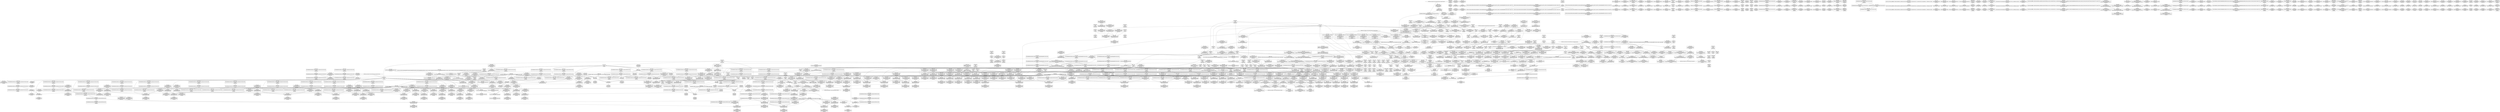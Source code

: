 digraph {
	CE0x4175440 [shape=record,shape=Mrecord,label="{CE0x4175440|i64*_getelementptr_inbounds_(_26_x_i64_,_26_x_i64_*___llvm_gcov_ctr242,_i64_0,_i64_4)|*Constant*|*SummSink*}"]
	CE0x4135e70 [shape=record,shape=Mrecord,label="{CE0x4135e70|cred_has_capability:cap|Function::cred_has_capability&Arg::cap::}"]
	CE0x40e0950 [shape=record,shape=Mrecord,label="{CE0x40e0950|i64_1|*Constant*|*SummSink*}"]
	CE0x41ed920 [shape=record,shape=Mrecord,label="{CE0x41ed920|0:_i32,_4:_i32,_8:_i32,_12:_i32,_:_CMRE_4,8_|*MultipleSource*|security/selinux/hooks.c,196|security/selinux/hooks.c,197|*LoadInst*|security/selinux/hooks.c,196}"]
	CE0x41367a0 [shape=record,shape=Mrecord,label="{CE0x41367a0|GLOBAL:kfree|*Constant*|*SummSource*}"]
	CE0x416a350 [shape=record,shape=Mrecord,label="{CE0x416a350|selinux_inode_getsecurity:tmp49|security/selinux/hooks.c,3098}"]
	CE0x4100960 [shape=record,shape=Mrecord,label="{CE0x4100960|_call_void_mcount()_#3|*SummSink*}"]
	CE0x41db7d0 [shape=record,shape=Mrecord,label="{CE0x41db7d0|cred_has_capability:tmp33|security/selinux/hooks.c,1586|*SummSink*}"]
	CE0x41bcee0 [shape=record,shape=Mrecord,label="{CE0x41bcee0|i32_1|*Constant*}"]
	CE0x4173e40 [shape=record,shape=Mrecord,label="{CE0x4173e40|i64*_getelementptr_inbounds_(_26_x_i64_,_26_x_i64_*___llvm_gcov_ctr242,_i64_0,_i64_3)|*Constant*|*SummSource*}"]
	CE0x41bd460 [shape=record,shape=Mrecord,label="{CE0x41bd460|cred_has_capability:shr|security/selinux/hooks.c,1565}"]
	CE0x41f41e0 [shape=record,shape=Mrecord,label="{CE0x41f41e0|__llvm_gcov_indirect_counter_increment:tmp3|*SummSource*}"]
	CE0x41c01f0 [shape=record,shape=Mrecord,label="{CE0x41c01f0|cred_has_capability:if.then}"]
	CE0x41ccd90 [shape=record,shape=Mrecord,label="{CE0x41ccd90|cred_has_capability:tmp18|security/selinux/hooks.c,1580|*SummSink*}"]
	CE0x417d680 [shape=record,shape=Mrecord,label="{CE0x417d680|selinux_inode_getsecurity:tmp23|security/selinux/hooks.c,3087|*SummSink*}"]
	CE0x41d9c00 [shape=record,shape=Mrecord,label="{CE0x41d9c00|i32_-22|*Constant*|*SummSink*}"]
	CE0x41cf3f0 [shape=record,shape=Mrecord,label="{CE0x41cf3f0|VOIDTB_TE_array:_GCE_.str49_private_unnamed_addr_constant_40_x_i8_c_013SELinux:_out_of_range_capability_%d_0A_00_,_align_1:_elem_0:default:}"]
	CE0x4185b80 [shape=record,shape=Mrecord,label="{CE0x4185b80|selinux_inode_getsecurity:tobool9|security/selinux/hooks.c,3089|*SummSink*}"]
	CE0x41c9350 [shape=record,shape=Mrecord,label="{CE0x41c9350|avc_has_perm_noaudit:flags|Function::avc_has_perm_noaudit&Arg::flags::|*SummSink*}"]
	CE0x40ced70 [shape=record,shape=Mrecord,label="{CE0x40ced70|i64_6|*Constant*}"]
	CE0x4192d20 [shape=record,shape=Mrecord,label="{CE0x4192d20|selinux_inode_getsecurity:tmp40|security/selinux/hooks.c,3094|*SummSink*}"]
	CE0x41e9620 [shape=record,shape=Mrecord,label="{CE0x41e9620|i64*_getelementptr_inbounds_(_21_x_i64_,_21_x_i64_*___llvm_gcov_ctr143,_i64_0,_i64_4)|*Constant*|*SummSink*}"]
	CE0x41f8f00 [shape=record,shape=Mrecord,label="{CE0x41f8f00|_call_void___llvm_gcov_indirect_counter_increment(i32*___llvm_gcov_global_state_pred145,_i64**_getelementptr_inbounds_(_3_x_i64*_,_3_x_i64*_*___llvm_gcda_edge_table144,_i64_0,_i64_0)),_!dbg_!27734|security/selinux/hooks.c,1574}"]
	CE0x4120c10 [shape=record,shape=Mrecord,label="{CE0x4120c10|selinux_inode_getsecurity:if.then10}"]
	CE0x4171600 [shape=record,shape=Mrecord,label="{CE0x4171600|selinux_inode_getsecurity:tmp18|security/selinux/hooks.c,3087|*SummSource*}"]
	CE0x41bad00 [shape=record,shape=Mrecord,label="{CE0x41bad00|i8_3|*Constant*}"]
	CE0x41041c0 [shape=record,shape=Mrecord,label="{CE0x41041c0|_ret_%struct.task_struct*_%tmp4,_!dbg_!27714|./arch/x86/include/asm/current.h,14}"]
	CE0x41f5dd0 [shape=record,shape=Mrecord,label="{CE0x41f5dd0|i64**_getelementptr_inbounds_(_3_x_i64*_,_3_x_i64*_*___llvm_gcda_edge_table144,_i64_0,_i64_0)|*Constant*|*SummSource*}"]
	CE0x40e3880 [shape=record,shape=Mrecord,label="{CE0x40e3880|selinux_inode_getsecctx:if.then|*SummSink*}"]
	CE0x4135bd0 [shape=record,shape=Mrecord,label="{CE0x4135bd0|cred_has_capability:cred|Function::cred_has_capability&Arg::cred::|*SummSink*}"]
	CE0x41207b0 [shape=record,shape=Mrecord,label="{CE0x41207b0|GLOBAL:current_task|Global_var:current_task}"]
	CE0x41f5370 [shape=record,shape=Mrecord,label="{CE0x41f5370|i32_0|*Constant*}"]
	CE0x41eebf0 [shape=record,shape=Mrecord,label="{CE0x41eebf0|i64*_getelementptr_inbounds_(_21_x_i64_,_21_x_i64_*___llvm_gcov_ctr143,_i64_0,_i64_9)|*Constant*|*SummSource*}"]
	CE0x4131120 [shape=record,shape=Mrecord,label="{CE0x4131120|selinux_inode_getsecurity:i_security|security/selinux/hooks.c,3073|*SummSink*}"]
	CE0x41f5990 [shape=record,shape=Mrecord,label="{CE0x41f5990|__llvm_gcov_indirect_counter_increment:tmp6|*SummSink*}"]
	CE0x4134000 [shape=record,shape=Mrecord,label="{CE0x4134000|i32_-95|*Constant*|*SummSource*}"]
	CE0x41712a0 [shape=record,shape=Mrecord,label="{CE0x41712a0|selinux_inode_getsecurity:tmp17|security/selinux/hooks.c,3087|*SummSink*}"]
	CE0x417a720 [shape=record,shape=Mrecord,label="{CE0x417a720|GLOBAL:lockdep_rcu_suspicious|*Constant*|*SummSink*}"]
	CE0x41d4ba0 [shape=record,shape=Mrecord,label="{CE0x41d4ba0|__llvm_gcov_indirect_counter_increment:pred|*SummSink*}"]
	CE0x4181b20 [shape=record,shape=Mrecord,label="{CE0x4181b20|selinux_inode_getsecurity:cred|security/selinux/hooks.c,3087|*SummSource*}"]
	CE0x41c00f0 [shape=record,shape=Mrecord,label="{CE0x41c00f0|cred_has_capability:if.end|*SummSink*}"]
	CE0x4157fa0 [shape=record,shape=Mrecord,label="{CE0x4157fa0|selinux_capable:retval.0|*SummSink*}"]
	CE0x4128880 [shape=record,shape=Mrecord,label="{CE0x4128880|selinux_capable:tmp5|security/selinux/hooks.c,2008|*SummSource*}"]
	CE0x41260c0 [shape=record,shape=Mrecord,label="{CE0x41260c0|COLLAPSED:_CMRE:_elem_0:default:}"]
	CE0x410f460 [shape=record,shape=Mrecord,label="{CE0x410f460|selinux_capable:tmp11|security/selinux/hooks.c,2012|*SummSource*}"]
	CE0x4136af0 [shape=record,shape=Mrecord,label="{CE0x4136af0|selinux_inode_getsecurity:tmp55|security/selinux/hooks.c,3103}"]
	CE0x4153d20 [shape=record,shape=Mrecord,label="{CE0x4153d20|i64*_getelementptr_inbounds_(_6_x_i64_,_6_x_i64_*___llvm_gcov_ctr142,_i64_0,_i64_0)|*Constant*}"]
	CE0x41ec360 [shape=record,shape=Mrecord,label="{CE0x41ec360|_call_void___llvm_gcov_indirect_counter_increment(i32*___llvm_gcov_global_state_pred145,_i64**_getelementptr_inbounds_(_3_x_i64*_,_3_x_i64*_*___llvm_gcda_edge_table144,_i64_0,_i64_0)),_!dbg_!27734|security/selinux/hooks.c,1574|*SummSource*}"]
	CE0x41b2100 [shape=record,shape=Mrecord,label="{CE0x41b2100|cred_has_capability:tmp28|security/selinux/hooks.c,1584}"]
	CE0x41f2a90 [shape=record,shape=Mrecord,label="{CE0x41f2a90|cred_has_capability:tmp14|security/selinux/hooks.c,1575|*SummSink*}"]
	CE0x41bd050 [shape=record,shape=Mrecord,label="{CE0x41bd050|cred_sid:sid|security/selinux/hooks.c,197}"]
	CE0x41245d0 [shape=record,shape=Mrecord,label="{CE0x41245d0|selinux_inode_getsecurity:if.end14|*SummSource*}"]
	CE0x4158c00 [shape=record,shape=Mrecord,label="{CE0x4158c00|i64*_getelementptr_inbounds_(_6_x_i64_,_6_x_i64_*___llvm_gcov_ctr142,_i64_0,_i64_5)|*Constant*|*SummSink*}"]
	CE0x41341c0 [shape=record,shape=Mrecord,label="{CE0x41341c0|i32_-95|*Constant*|*SummSink*}"]
	CE0x416c660 [shape=record,shape=Mrecord,label="{CE0x416c660|selinux_inode_getsecurity:tmp52|security/selinux/hooks.c,3101}"]
	CE0x41c8160 [shape=record,shape=Mrecord,label="{CE0x41c8160|avc_has_perm_noaudit:tsid|Function::avc_has_perm_noaudit&Arg::tsid::}"]
	CE0x41c9f70 [shape=record,shape=Mrecord,label="{CE0x41c9f70|cred_has_capability:tmp20|security/selinux/hooks.c,1580}"]
	CE0x40cf810 [shape=record,shape=Mrecord,label="{CE0x40cf810|selinux_inode_getsecurity:tmp14|security/selinux/hooks.c,3087}"]
	CE0x41817a0 [shape=record,shape=Mrecord,label="{CE0x41817a0|i32_78|*Constant*|*SummSource*}"]
	CE0x40ef4f0 [shape=record,shape=Mrecord,label="{CE0x40ef4f0|selinux_inode_getsecctx:tmp4|security/selinux/hooks.c,5737}"]
	CE0x41542f0 [shape=record,shape=Mrecord,label="{CE0x41542f0|cred_sid:tmp1}"]
	"CONST[source:2(external),value:0(static)][purpose:{operation}][SrcIdx:0]"
	CE0x418a520 [shape=record,shape=Mrecord,label="{CE0x418a520|selinux_inode_getsecurity:call11|security/selinux/hooks.c,3090}"]
	CE0x41259c0 [shape=record,shape=Mrecord,label="{CE0x41259c0|cred_has_capability:shr|security/selinux/hooks.c,1565|*SummSource*}"]
	CE0x412a4d0 [shape=record,shape=Mrecord,label="{CE0x412a4d0|selinux_inode_getsecurity:if.then19|*SummSource*}"]
	CE0x41bf010 [shape=record,shape=Mrecord,label="{CE0x41bf010|i64*_null|*Constant*}"]
	CE0x4129550 [shape=record,shape=Mrecord,label="{CE0x4129550|selinux_inode_getsecurity:if.then}"]
	"CONST[source:2(external),value:2(dynamic)][purpose:{subject}][SrcIdx:3]"
	CE0x41af4c0 [shape=record,shape=Mrecord,label="{CE0x41af4c0|cred_has_capability:tmp23|security/selinux/hooks.c,1582|*SummSink*}"]
	CE0x41d2840 [shape=record,shape=Mrecord,label="{CE0x41d2840|i64_12|*Constant*|*SummSink*}"]
	CE0x40de640 [shape=record,shape=Mrecord,label="{CE0x40de640|i64*_getelementptr_inbounds_(_6_x_i64_,_6_x_i64_*___llvm_gcov_ctr338,_i64_0,_i64_0)|*Constant*}"]
	CE0x41cb4b0 [shape=record,shape=Mrecord,label="{CE0x41cb4b0|avc_audit:tsid|Function::avc_audit&Arg::tsid::}"]
	CE0x4173980 [shape=record,shape=Mrecord,label="{CE0x4173980|selinux_inode_getsecurity:tmp7|security/selinux/hooks.c,3075|*SummSink*}"]
	CE0x41d46c0 [shape=record,shape=Mrecord,label="{CE0x41d46c0|cred_has_capability:tmp|*SummSource*}"]
	CE0x417e250 [shape=record,shape=Mrecord,label="{CE0x417e250|i8_1|*Constant*|*SummSource*}"]
	CE0x4107960 [shape=record,shape=Mrecord,label="{CE0x4107960|selinux_inode_getsecurity:frombool|*SummSource*}"]
	CE0x419a7f0 [shape=record,shape=Mrecord,label="{CE0x419a7f0|selinux_inode_getsecurity:error.0|*SummSource*}"]
	CE0x4121db0 [shape=record,shape=Mrecord,label="{CE0x4121db0|selinux_inode_getsecurity:do.end}"]
	CE0x415dc30 [shape=record,shape=Mrecord,label="{CE0x415dc30|selinux_capable:tmp8|security/selinux/hooks.c,2011}"]
	CE0x41f3f50 [shape=record,shape=Mrecord,label="{CE0x41f3f50|__llvm_gcov_indirect_counter_increment:tmp5}"]
	CE0x4199620 [shape=record,shape=Mrecord,label="{CE0x4199620|i64_21|*Constant*|*SummSink*}"]
	CE0x416b770 [shape=record,shape=Mrecord,label="{CE0x416b770|selinux_inode_getsecurity:tmp50|security/selinux/hooks.c,3098|*SummSink*}"]
	CE0x40d57a0 [shape=record,shape=Mrecord,label="{CE0x40d57a0|selinux_inode_getsecctx:inode|Function::selinux_inode_getsecctx&Arg::inode::}"]
	CE0x40f2810 [shape=record,shape=Mrecord,label="{CE0x40f2810|_call_void_mcount()_#3}"]
	CE0x41bf310 [shape=record,shape=Mrecord,label="{CE0x41bf310|GLOBAL:__llvm_gcov_indirect_counter_increment|*Constant*|*SummSink*}"]
	CE0x417c650 [shape=record,shape=Mrecord,label="{CE0x417c650|selinux_inode_getsecurity:tmp22|security/selinux/hooks.c,3087|*SummSource*}"]
	CE0x40f2730 [shape=record,shape=Mrecord,label="{CE0x40f2730|cred_has_capability:if.end|*SummSource*}"]
	CE0x41cb7e0 [shape=record,shape=Mrecord,label="{CE0x41cb7e0|avc_audit:tsid|Function::avc_audit&Arg::tsid::|*SummSink*}"]
	CE0x41ed2b0 [shape=record,shape=Mrecord,label="{CE0x41ed2b0|__llvm_gcov_indirect_counter_increment:bb4|*SummSink*}"]
	CE0x4197200 [shape=record,shape=Mrecord,label="{CE0x4197200|GLOBAL:security_sid_to_context_force|*Constant*}"]
	CE0x417d6f0 [shape=record,shape=Mrecord,label="{CE0x417d6f0|selinux_inode_getsecurity:tmp24|security/selinux/hooks.c,3087}"]
	CE0x4180410 [shape=record,shape=Mrecord,label="{CE0x4180410|i64*_getelementptr_inbounds_(_6_x_i64_,_6_x_i64_*___llvm_gcov_ctr142,_i64_0,_i64_4)|*Constant*}"]
	CE0x412dc40 [shape=record,shape=Mrecord,label="{CE0x412dc40|cred_has_capability:type|security/selinux/hooks.c,1562|*SummSource*}"]
	CE0x4189fb0 [shape=record,shape=Mrecord,label="{CE0x4189fb0|selinux_inode_getsecurity:sid|security/selinux/hooks.c,3090|*SummSink*}"]
	CE0x40cf080 [shape=record,shape=Mrecord,label="{CE0x40cf080|selinux_inode_getsecurity:tmp12|security/selinux/hooks.c,3087|*SummSource*}"]
	CE0x40d06e0 [shape=record,shape=Mrecord,label="{CE0x40d06e0|GLOBAL:selinux_inode_getsecurity.__warned|Global_var:selinux_inode_getsecurity.__warned}"]
	CE0x40f9030 [shape=record,shape=Mrecord,label="{CE0x40f9030|selinux_inode_getsecctx:tmp4|security/selinux/hooks.c,5737|*SummSource*}"]
	CE0x41323b0 [shape=record,shape=Mrecord,label="{CE0x41323b0|selinux_inode_getsecurity:tmp52|security/selinux/hooks.c,3101|*SummSink*}"]
	CE0x411fc50 [shape=record,shape=Mrecord,label="{CE0x411fc50|i64_7|*Constant*|*SummSource*}"]
	CE0x4112110 [shape=record,shape=Mrecord,label="{CE0x4112110|selinux_inode_getsecctx:tmp6|security/selinux/hooks.c,5738|*SummSource*}"]
	CE0x4194990 [shape=record,shape=Mrecord,label="{CE0x4194990|selinux_inode_getsecurity:tmp43|security/selinux/hooks.c,3095}"]
	CE0x4123610 [shape=record,shape=Mrecord,label="{CE0x4123610|selinux_inode_getsecurity:return|*SummSink*}"]
	CE0x4126dc0 [shape=record,shape=Mrecord,label="{CE0x4126dc0|selinux_inode_getsecurity:if.end|*SummSink*}"]
	CE0x410f5d0 [shape=record,shape=Mrecord,label="{CE0x410f5d0|selinux_capable:tmp11|security/selinux/hooks.c,2012|*SummSink*}"]
	CE0x41d26d0 [shape=record,shape=Mrecord,label="{CE0x41d26d0|i64_12|*Constant*}"]
	CE0x4177ef0 [shape=record,shape=Mrecord,label="{CE0x4177ef0|selinux_inode_getsecurity:tmp3|security/selinux/hooks.c,3073|*SummSink*}"]
	CE0x4122030 [shape=record,shape=Mrecord,label="{CE0x4122030|selinux_capable:tmp1|*SummSink*}"]
	CE0x41ee1d0 [shape=record,shape=Mrecord,label="{CE0x41ee1d0|cred_has_capability:tmp10|security/selinux/hooks.c,1575}"]
	CE0x41574e0 [shape=record,shape=Mrecord,label="{CE0x41574e0|cred_has_capability:audit|Function::cred_has_capability&Arg::audit::|*SummSink*}"]
	CE0x41bc5a0 [shape=record,shape=Mrecord,label="{CE0x41bc5a0|cred_sid:tmp5|security/selinux/hooks.c,196|*SummSource*}"]
	CE0x417afe0 [shape=record,shape=Mrecord,label="{CE0x417afe0|i32_3087|*Constant*|*SummSink*}"]
	CE0x40f7fe0 [shape=record,shape=Mrecord,label="{CE0x40f7fe0|selinux_inode_getsecctx:tmp11|security/selinux/hooks.c,5741|*SummSource*}"]
	CE0x40e6480 [shape=record,shape=Mrecord,label="{CE0x40e6480|selinux_inode_getsecurity:context|security/selinux/hooks.c, 3072}"]
	CE0x41959d0 [shape=record,shape=Mrecord,label="{CE0x41959d0|i64*_getelementptr_inbounds_(_26_x_i64_,_26_x_i64_*___llvm_gcov_ctr242,_i64_0,_i64_16)|*Constant*|*SummSink*}"]
	CE0x41eb1e0 [shape=record,shape=Mrecord,label="{CE0x41eb1e0|cred_sid:entry|*SummSource*}"]
	CE0x41d3b10 [shape=record,shape=Mrecord,label="{CE0x41d3b10|i32_1575|*Constant*|*SummSink*}"]
	CE0x417c1e0 [shape=record,shape=Mrecord,label="{CE0x417c1e0|selinux_inode_getsecurity:tmp21|security/selinux/hooks.c,3087|*SummSource*}"]
	CE0x4139ff0 [shape=record,shape=Mrecord,label="{CE0x4139ff0|i64*_getelementptr_inbounds_(_2_x_i64_,_2_x_i64_*___llvm_gcov_ctr98,_i64_0,_i64_1)|*Constant*|*SummSink*}"]
	CE0x412bec0 [shape=record,shape=Mrecord,label="{CE0x412bec0|get_current:bb}"]
	CE0x417b750 [shape=record,shape=Mrecord,label="{CE0x417b750|i8*_getelementptr_inbounds_(_45_x_i8_,_45_x_i8_*_.str12,_i32_0,_i32_0)|*Constant*|*SummSink*}"]
	CE0x413b420 [shape=record,shape=Mrecord,label="{CE0x413b420|selinux_capable:tmp|*SummSource*}"]
	CE0x40ef310 [shape=record,shape=Mrecord,label="{CE0x40ef310|selinux_inode_getsecctx:tmp3|security/selinux/hooks.c,5737}"]
	CE0x4183c40 [shape=record,shape=Mrecord,label="{CE0x4183c40|GLOBAL:init_user_ns|Global_var:init_user_ns|*SummSink*}"]
	CE0x4133600 [shape=record,shape=Mrecord,label="{CE0x4133600|selinux_inode_getsecurity:tmp54|security/selinux/hooks.c,3101|*SummSink*}"]
	CE0x4188b30 [shape=record,shape=Mrecord,label="{CE0x4188b30|i64*_getelementptr_inbounds_(_26_x_i64_,_26_x_i64_*___llvm_gcov_ctr242,_i64_0,_i64_15)|*Constant*|*SummSink*}"]
	CE0x41cbf60 [shape=record,shape=Mrecord,label="{CE0x41cbf60|avc_audit:requested|Function::avc_audit&Arg::requested::|*SummSink*}"]
	CE0x413a1c0 [shape=record,shape=Mrecord,label="{CE0x413a1c0|cred_has_capability:if.end10|*SummSink*}"]
	CE0x41bcd20 [shape=record,shape=Mrecord,label="{CE0x41bcd20|cred_has_capability:tmp2|security/selinux/hooks.c,1567|*SummSink*}"]
	CE0x41d6aa0 [shape=record,shape=Mrecord,label="{CE0x41d6aa0|cred_has_capability:avd|security/selinux/hooks.c, 1556|*SummSource*}"]
	CE0x40e0740 [shape=record,shape=Mrecord,label="{CE0x40e0740|selinux_inode_getsecctx:entry|*SummSink*}"]
	CE0x4194190 [shape=record,shape=Mrecord,label="{CE0x4194190|i64*_getelementptr_inbounds_(_26_x_i64_,_26_x_i64_*___llvm_gcov_ctr242,_i64_0,_i64_19)|*Constant*}"]
	CE0x41bcbc0 [shape=record,shape=Mrecord,label="{CE0x41bcbc0|cred_has_capability:tmp2|security/selinux/hooks.c,1567}"]
	CE0x4121ec0 [shape=record,shape=Mrecord,label="{CE0x4121ec0|selinux_capable:tmp|*SummSink*}"]
	CE0x41d7230 [shape=record,shape=Mrecord,label="{CE0x41d7230|i64**_getelementptr_inbounds_(_3_x_i64*_,_3_x_i64*_*___llvm_gcda_edge_table144,_i64_0,_i64_1)|*Constant*|*SummSource*}"]
	CE0x41c0960 [shape=record,shape=Mrecord,label="{CE0x41c0960|cred_has_capability:tmp4|security/selinux/hooks.c,1570}"]
	CE0x4180480 [shape=record,shape=Mrecord,label="{CE0x4180480|i64*_getelementptr_inbounds_(_6_x_i64_,_6_x_i64_*___llvm_gcov_ctr142,_i64_0,_i64_4)|*Constant*|*SummSource*}"]
	CE0x41f2c10 [shape=record,shape=Mrecord,label="{CE0x41f2c10|cred_has_capability:tmp15|security/selinux/hooks.c,1575}"]
	CE0x4137010 [shape=record,shape=Mrecord,label="{CE0x4137010|i64*_getelementptr_inbounds_(_26_x_i64_,_26_x_i64_*___llvm_gcov_ctr242,_i64_0,_i64_24)|*Constant*|*SummSource*}"]
	CE0x40ce9f0 [shape=record,shape=Mrecord,label="{CE0x40ce9f0|i64_5|*Constant*|*SummSink*}"]
	CE0x41d5820 [shape=record,shape=Mrecord,label="{CE0x41d5820|cred_has_capability:tmp7|security/selinux/hooks.c,1574|*SummSource*}"]
	CE0x417cce0 [shape=record,shape=Mrecord,label="{CE0x417cce0|selinux_inode_getsecurity:tmp23|security/selinux/hooks.c,3087}"]
	CE0x4111510 [shape=record,shape=Mrecord,label="{CE0x4111510|selinux_capable:tmp4|security/selinux/hooks.c,2008}"]
	CE0x419bb30 [shape=record,shape=Mrecord,label="{CE0x419bb30|i64_18|*Constant*|*SummSource*}"]
	CE0x4121fc0 [shape=record,shape=Mrecord,label="{CE0x4121fc0|selinux_capable:tmp1|*SummSource*}"]
	CE0x4183130 [shape=record,shape=Mrecord,label="{CE0x4183130|GLOBAL:selinux_capable|*Constant*|*SummSink*}"]
	CE0x412b260 [shape=record,shape=Mrecord,label="{CE0x412b260|selinux_inode_getsecurity:tmp57|security/selinux/hooks.c,3104|*SummSink*}"]
	CE0x4120ea0 [shape=record,shape=Mrecord,label="{CE0x4120ea0|cred_sid:tmp|*SummSink*}"]
	CE0x4187860 [shape=record,shape=Mrecord,label="{CE0x4187860|selinux_inode_getsecurity:tmp30|security/selinux/hooks.c,3089|*SummSink*}"]
	CE0x4131590 [shape=record,shape=Mrecord,label="{CE0x4131590|selinux_capable:if.then|*SummSource*}"]
	CE0x41c9880 [shape=record,shape=Mrecord,label="{CE0x41c9880|avc_has_perm_noaudit:avd|Function::avc_has_perm_noaudit&Arg::avd::|*SummSink*}"]
	CE0x4134680 [shape=record,shape=Mrecord,label="{CE0x4134680|selinux_inode_getsecurity:retval.0}"]
	CE0x4199fd0 [shape=record,shape=Mrecord,label="{CE0x4199fd0|selinux_inode_getsecurity:call13|security/selinux/hooks.c,3093|*SummSink*}"]
	CE0x41c7c90 [shape=record,shape=Mrecord,label="{CE0x41c7c90|avc_has_perm_noaudit:ssid|Function::avc_has_perm_noaudit&Arg::ssid::}"]
	CE0x40ddfd0 [shape=record,shape=Mrecord,label="{CE0x40ddfd0|selinux_inode_getsecctx:call|security/selinux/hooks.c,5735|*SummSink*}"]
	CE0x40ebe00 [shape=record,shape=Mrecord,label="{CE0x40ebe00|selinux_inode_getsecctx:tmp8|security/selinux/hooks.c,5739}"]
	CE0x40ddeb0 [shape=record,shape=Mrecord,label="{CE0x40ddeb0|i64_1|*Constant*|*SummSource*}"]
	CE0x41077a0 [shape=record,shape=Mrecord,label="{CE0x41077a0|COLLAPSED:_GCMRE___llvm_gcov_ctr98_internal_global_2_x_i64_zeroinitializer:_elem_0:default:}"]
	CE0x41d2d90 [shape=record,shape=Mrecord,label="{CE0x41d2d90|i64*_getelementptr_inbounds_(_21_x_i64_,_21_x_i64_*___llvm_gcov_ctr143,_i64_0,_i64_8)|*Constant*}"]
	CE0x41f9d80 [shape=record,shape=Mrecord,label="{CE0x41f9d80|cred_sid:tmp6|security/selinux/hooks.c,197|*SummSource*}"]
	CE0x41c1450 [shape=record,shape=Mrecord,label="{CE0x41c1450|GLOBAL:__llvm_gcov_indirect_counter_increment|*Constant*}"]
	CE0x41be690 [shape=record,shape=Mrecord,label="{CE0x41be690|__llvm_gcov_indirect_counter_increment:tmp2|*SummSource*}"]
	CE0x4123030 [shape=record,shape=Mrecord,label="{CE0x4123030|i64_0|*Constant*}"]
	CE0x4176b40 [shape=record,shape=Mrecord,label="{CE0x4176b40|selinux_inode_getsecurity:tobool2|security/selinux/hooks.c,3087|*SummSource*}"]
	CE0x4187c00 [shape=record,shape=Mrecord,label="{CE0x4187c00|selinux_inode_getsecurity:tmp31|security/selinux/hooks.c,3089|*SummSource*}"]
	CE0x41e7c10 [shape=record,shape=Mrecord,label="{CE0x41e7c10|avc_audit:ssid|Function::avc_audit&Arg::ssid::}"]
	CE0x412d730 [shape=record,shape=Mrecord,label="{CE0x412d730|selinux_inode_getsecurity:if.then5|*SummSink*}"]
	CE0x41d3230 [shape=record,shape=Mrecord,label="{CE0x41d3230|cred_has_capability:tmp8|security/selinux/hooks.c,1575|*SummSink*}"]
	CE0x416aa10 [shape=record,shape=Mrecord,label="{CE0x416aa10|selinux_inode_getsecurity:tmp49|security/selinux/hooks.c,3098|*SummSource*}"]
	CE0x41eb800 [shape=record,shape=Mrecord,label="{CE0x41eb800|__llvm_gcov_indirect_counter_increment:tmp|*SummSource*}"]
	CE0x41f2900 [shape=record,shape=Mrecord,label="{CE0x41f2900|i64*_getelementptr_inbounds_(_21_x_i64_,_21_x_i64_*___llvm_gcov_ctr143,_i64_0,_i64_11)|*Constant*|*SummSource*}"]
	CE0x412a870 [shape=record,shape=Mrecord,label="{CE0x412a870|selinux_inode_getsecurity:do.body|*SummSink*}"]
	CE0x41c02a0 [shape=record,shape=Mrecord,label="{CE0x41c02a0|cred_has_capability:if.then|*SummSource*}"]
	CE0x41da720 [shape=record,shape=Mrecord,label="{CE0x41da720|cred_has_capability:retval.0|*SummSink*}"]
	CE0x412b3c0 [shape=record,shape=Mrecord,label="{CE0x412b3c0|selinux_inode_getsecurity:tmp58|security/selinux/hooks.c,3104}"]
	CE0x4135ee0 [shape=record,shape=Mrecord,label="{CE0x4135ee0|cred_has_capability:cap|Function::cred_has_capability&Arg::cap::|*SummSource*}"]
	CE0x41e7b00 [shape=record,shape=Mrecord,label="{CE0x41e7b00|avc_audit:entry|*SummSink*}"]
	CE0x41ed720 [shape=record,shape=Mrecord,label="{CE0x41ed720|cred_has_capability:sw.bb|*SummSink*}"]
	CE0x4186b20 [shape=record,shape=Mrecord,label="{CE0x4186b20|selinux_inode_getsecurity:tmp28|security/selinux/hooks.c,3089}"]
	CE0x4130420 [shape=record,shape=Mrecord,label="{CE0x4130420|selinux_capable:call|security/selinux/hooks.c,2007|*SummSource*}"]
	CE0x41af340 [shape=record,shape=Mrecord,label="{CE0x41af340|cred_has_capability:tmp23|security/selinux/hooks.c,1582}"]
	CE0x40e0450 [shape=record,shape=Mrecord,label="{CE0x40e0450|selinux_inode_getsecctx:tmp2|security/selinux/hooks.c,5737|*SummSink*}"]
	CE0x41eb740 [shape=record,shape=Mrecord,label="{CE0x41eb740|__llvm_gcov_indirect_counter_increment:tmp}"]
	CE0x40ffc90 [shape=record,shape=Mrecord,label="{CE0x40ffc90|GLOBAL:selinux_inode_getsecurity|*Constant*}"]
	CE0x41c7ec0 [shape=record,shape=Mrecord,label="{CE0x41c7ec0|avc_has_perm_noaudit:ssid|Function::avc_has_perm_noaudit&Arg::ssid::|*SummSink*}"]
	CE0x41be7f0 [shape=record,shape=Mrecord,label="{CE0x41be7f0|__llvm_gcov_indirect_counter_increment:tmp2|*SummSink*}"]
	CE0x41be9a0 [shape=record,shape=Mrecord,label="{CE0x41be9a0|GLOBAL:cred_sid|*Constant*|*SummSource*}"]
	CE0x417d3a0 [shape=record,shape=Mrecord,label="{CE0x417d3a0|i64*_getelementptr_inbounds_(_26_x_i64_,_26_x_i64_*___llvm_gcov_ctr242,_i64_0,_i64_11)|*Constant*}"]
	CE0x4173f40 [shape=record,shape=Mrecord,label="{CE0x4173f40|selinux_capable:cap|Function::selinux_capable&Arg::cap::|*SummSource*}"]
	CE0x40f44e0 [shape=record,shape=Mrecord,label="{CE0x40f44e0|get_current:tmp3|*SummSource*}"]
	CE0x41d1d20 [shape=record,shape=Mrecord,label="{CE0x41d1d20|i8*_getelementptr_inbounds_(_25_x_i8_,_25_x_i8_*_.str3,_i32_0,_i32_0)|*Constant*}"]
	CE0x41d4d60 [shape=record,shape=Mrecord,label="{CE0x41d4d60|i32_-1|*Constant*|*SummSource*}"]
	CE0x41b13b0 [shape=record,shape=Mrecord,label="{CE0x41b13b0|cred_has_capability:tmp26|security/selinux/hooks.c,1583|*SummSink*}"]
	CE0x4195420 [shape=record,shape=Mrecord,label="{CE0x4195420|selinux_inode_getsecurity:tmp44|security/selinux/hooks.c,3096|*SummSource*}"]
	CE0x4177200 [shape=record,shape=Mrecord,label="{CE0x4177200|selinux_inode_getsecurity:tmp8|security/selinux/hooks.c,3076}"]
	CE0x410ee60 [shape=record,shape=Mrecord,label="{CE0x410ee60|selinux_capable:tmp10|security/selinux/hooks.c,2012|*SummSink*}"]
	CE0x4186d00 [shape=record,shape=Mrecord,label="{CE0x4186d00|selinux_inode_getsecurity:tmp28|security/selinux/hooks.c,3089|*SummSink*}"]
	CE0x4154db0 [shape=record,shape=Mrecord,label="{CE0x4154db0|i64*_getelementptr_inbounds_(_2_x_i64_,_2_x_i64_*___llvm_gcov_ctr131,_i64_0,_i64_1)|*Constant*|*SummSink*}"]
	CE0x419a860 [shape=record,shape=Mrecord,label="{CE0x419a860|selinux_inode_getsecurity:error.0|*SummSink*}"]
	CE0x4197870 [shape=record,shape=Mrecord,label="{CE0x4197870|selinux_inode_getsecurity:tmp35|security/selinux/hooks.c,3093}"]
	CE0x41ecee0 [shape=record,shape=Mrecord,label="{CE0x41ecee0|cred_sid:cred|Function::cred_sid&Arg::cred::|*SummSink*}"]
	CE0x40dd9b0 [shape=record,shape=Mrecord,label="{CE0x40dd9b0|selinux_inode_getsecctx:retval.0|*SummSink*}"]
	CE0x417c7e0 [shape=record,shape=Mrecord,label="{CE0x417c7e0|selinux_inode_getsecurity:tmp22|security/selinux/hooks.c,3087|*SummSink*}"]
	CE0x41b1a00 [shape=record,shape=Mrecord,label="{CE0x41b1a00|cred_has_capability:tmp27|security/selinux/hooks.c,1583|*SummSource*}"]
	CE0x41d3c50 [shape=record,shape=Mrecord,label="{CE0x41d3c50|void_(i8*,_i32,_i64)*_asm_sideeffect_1:_09ud2_0A.pushsection___bug_table,_22a_22_0A2:_09.long_1b_-_2b,_$_0:c_-_2b_0A_09.word_$_1:c_,_0_0A_09.org_2b+$_2:c_0A.popsection_,_i,i,i,_dirflag_,_fpsr_,_flags_}"]
	CE0x41ee890 [shape=record,shape=Mrecord,label="{CE0x41ee890|cred_has_capability:tmp11|security/selinux/hooks.c,1575}"]
	CE0x41d8b30 [shape=record,shape=Mrecord,label="{CE0x41d8b30|i64*_getelementptr_inbounds_(_21_x_i64_,_21_x_i64_*___llvm_gcov_ctr143,_i64_0,_i64_19)|*Constant*|*SummSink*}"]
	CE0x4100f40 [shape=record,shape=Mrecord,label="{CE0x4100f40|_ret_i32_%retval.0,_!dbg_!27779|security/selinux/hooks.c,3104|*SummSource*}"]
	CE0x416adc0 [shape=record,shape=Mrecord,label="{CE0x416adc0|i64*_getelementptr_inbounds_(_26_x_i64_,_26_x_i64_*___llvm_gcov_ctr242,_i64_0,_i64_22)|*Constant*|*SummSource*}"]
	CE0x41ece70 [shape=record,shape=Mrecord,label="{CE0x41ece70|cred_sid:cred|Function::cred_sid&Arg::cred::|*SummSource*}"]
	CE0x41c7230 [shape=record,shape=Mrecord,label="{CE0x41c7230|cred_has_capability:sw.epilog|*SummSource*}"]
	CE0x41693b0 [shape=record,shape=Mrecord,label="{CE0x41693b0|selinux_inode_getsecurity:tmp46|security/selinux/hooks.c,3097|*SummSource*}"]
	CE0x41bf6e0 [shape=record,shape=Mrecord,label="{CE0x41bf6e0|__llvm_gcov_indirect_counter_increment:counter|*SummSource*}"]
	CE0x41d9230 [shape=record,shape=Mrecord,label="{CE0x41d9230|cred_has_capability:tmp31|security/selinux/hooks.c,1585|*SummSource*}"]
	CE0x412d560 [shape=record,shape=Mrecord,label="{CE0x412d560|selinux_inode_getsecurity:if.then5}"]
	CE0x413a4f0 [shape=record,shape=Mrecord,label="{CE0x413a4f0|selinux_inode_getsecurity:if.else|*SummSink*}"]
	CE0x4182300 [shape=record,shape=Mrecord,label="{CE0x4182300|selinux_inode_getsecurity:call8|security/selinux/hooks.c,3087}"]
	CE0x413c2e0 [shape=record,shape=Mrecord,label="{CE0x413c2e0|selinux_capable:if.then}"]
	CE0x41c6680 [shape=record,shape=Mrecord,label="{CE0x41c6680|_ret_i32_%tmp6,_!dbg_!27716|security/selinux/hooks.c,197|*SummSink*}"]
	CE0x412eea0 [shape=record,shape=Mrecord,label="{CE0x412eea0|selinux_inode_getsecurity:land.lhs.true|*SummSource*}"]
	CE0x4107840 [shape=record,shape=Mrecord,label="{CE0x4107840|selinux_inode_getsecurity:frombool}"]
	CE0x419b900 [shape=record,shape=Mrecord,label="{CE0x419b900|selinux_inode_getsecurity:tmp39|security/selinux/hooks.c,3094}"]
	CE0x41beda0 [shape=record,shape=Mrecord,label="{CE0x41beda0|0:_i64*,_array:_GCR___llvm_gcda_edge_table144_internal_unnamed_addr_constant_3_x_i64*_i64*_getelementptr_inbounds_(_21_x_i64_,_21_x_i64_*___llvm_gcov_ctr143,_i64_0,_i64_1),_i64*_getelementptr_inbounds_(_21_x_i64_,_21_x_i64_*___llvm_gcov_ctr143,_i64_0,_i64_2),_i64*_getelementptr_inbounds_(_21_x_i64_,_21_x_i64_*___llvm_gcov_ctr143,_i64_0,_i64_3)_:_elem_0::}"]
	CE0x4189ed0 [shape=record,shape=Mrecord,label="{CE0x4189ed0|selinux_inode_getsecurity:sid|security/selinux/hooks.c,3090}"]
	CE0x41f90b0 [shape=record,shape=Mrecord,label="{CE0x41f90b0|cred_has_capability:tmp5|security/selinux/hooks.c,1570|*SummSource*}"]
	CE0x4176030 [shape=record,shape=Mrecord,label="{CE0x4176030|selinux_inode_getsecurity:tmp11|security/selinux/hooks.c,3087|*SummSink*}"]
	CE0x41c15c0 [shape=record,shape=Mrecord,label="{CE0x41c15c0|__llvm_gcov_indirect_counter_increment:entry|*SummSource*}"]
	CE0x4187070 [shape=record,shape=Mrecord,label="{CE0x4187070|selinux_inode_getsecurity:tmp29|security/selinux/hooks.c,3089|*SummSource*}"]
	CE0x4175100 [shape=record,shape=Mrecord,label="{CE0x4175100|i64*_getelementptr_inbounds_(_26_x_i64_,_26_x_i64_*___llvm_gcov_ctr242,_i64_0,_i64_4)|*Constant*|*SummSource*}"]
	CE0x4156280 [shape=record,shape=Mrecord,label="{CE0x4156280|cred_has_capability:shl|security/selinux/hooks.c,1559|*SummSource*}"]
	CE0x41ca140 [shape=record,shape=Mrecord,label="{CE0x41ca140|cred_has_capability:tmp20|security/selinux/hooks.c,1580|*SummSink*}"]
	CE0x41f1970 [shape=record,shape=Mrecord,label="{CE0x41f1970|cred_has_capability:tmp12|security/selinux/hooks.c,1575|*SummSink*}"]
	CE0x41cae20 [shape=record,shape=Mrecord,label="{CE0x41cae20|GLOBAL:avc_audit|*Constant*|*SummSource*}"]
	CE0x41749d0 [shape=record,shape=Mrecord,label="{CE0x41749d0|i64*_getelementptr_inbounds_(_26_x_i64_,_26_x_i64_*___llvm_gcov_ctr242,_i64_0,_i64_3)|*Constant*|*SummSink*}"]
	CE0x41973f0 [shape=record,shape=Mrecord,label="{CE0x41973f0|GLOBAL:security_sid_to_context_force|*Constant*|*SummSource*}"]
	CE0x41254c0 [shape=record,shape=Mrecord,label="{CE0x41254c0|selinux_capable:if.end|*SummSource*}"]
	CE0x40f4580 [shape=record,shape=Mrecord,label="{CE0x40f4580|get_current:tmp3|*SummSink*}"]
	CE0x4105dd0 [shape=record,shape=Mrecord,label="{CE0x4105dd0|i64*_getelementptr_inbounds_(_6_x_i64_,_6_x_i64_*___llvm_gcov_ctr142,_i64_0,_i64_3)|*Constant*|*SummSink*}"]
	CE0x40f63f0 [shape=record,shape=Mrecord,label="{CE0x40f63f0|i64*_getelementptr_inbounds_(_6_x_i64_,_6_x_i64_*___llvm_gcov_ctr338,_i64_0,_i64_5)|*Constant*|*SummSink*}"]
	CE0x4176410 [shape=record,shape=Mrecord,label="{CE0x4176410|selinux_inode_getsecurity:call1|security/selinux/hooks.c,3087|*SummSource*}"]
	CE0x4157360 [shape=record,shape=Mrecord,label="{CE0x4157360|cred_has_capability:audit|Function::cred_has_capability&Arg::audit::|*SummSource*}"]
	CE0x41c94e0 [shape=record,shape=Mrecord,label="{CE0x41c94e0|avc_has_perm_noaudit:avd|Function::avc_has_perm_noaudit&Arg::avd::}"]
	CE0x41ca7c0 [shape=record,shape=Mrecord,label="{CE0x41ca7c0|cred_has_capability:call8|security/selinux/hooks.c,1581}"]
	CE0x4182180 [shape=record,shape=Mrecord,label="{CE0x4182180|selinux_inode_getsecurity:tmp27|security/selinux/hooks.c,3087|*SummSource*}"]
	CE0x4156660 [shape=record,shape=Mrecord,label="{CE0x4156660|_call_void_mcount()_#3|*SummSource*}"]
	CE0x4171090 [shape=record,shape=Mrecord,label="{CE0x4171090|selinux_inode_getsecurity:tmp17|security/selinux/hooks.c,3087}"]
	CE0x41cf460 [shape=record,shape=Mrecord,label="{CE0x41cf460|i64*_getelementptr_inbounds_(_21_x_i64_,_21_x_i64_*___llvm_gcov_ctr143,_i64_0,_i64_7)|*Constant*}"]
	CE0x41ce950 [shape=record,shape=Mrecord,label="{CE0x41ce950|cred_has_capability:tmp1}"]
	CE0x41daf90 [shape=record,shape=Mrecord,label="{CE0x41daf90|cred_has_capability:tmp32|security/selinux/hooks.c,1586|*SummSink*}"]
	CE0x413b340 [shape=record,shape=Mrecord,label="{CE0x413b340|selinux_capable:tmp}"]
	CE0x41bea10 [shape=record,shape=Mrecord,label="{CE0x41bea10|GLOBAL:cred_sid|*Constant*|*SummSink*}"]
	CE0x41352f0 [shape=record,shape=Mrecord,label="{CE0x41352f0|GLOBAL:cred_has_capability|*Constant*|*SummSink*}"]
	CE0x41206d0 [shape=record,shape=Mrecord,label="{CE0x41206d0|%struct.task_struct*_(%struct.task_struct**)*_asm_movq_%gs:$_1:P_,$0_,_r,im,_dirflag_,_fpsr_,_flags_|*SummSink*}"]
	CE0x40e13e0 [shape=record,shape=Mrecord,label="{CE0x40e13e0|i64*_getelementptr_inbounds_(_6_x_i64_,_6_x_i64_*___llvm_gcov_ctr338,_i64_0,_i64_3)|*Constant*|*SummSource*}"]
	CE0x4169c30 [shape=record,shape=Mrecord,label="{CE0x4169c30|selinux_inode_getsecurity:tmp47|security/selinux/hooks.c,3097|*SummSink*}"]
	CE0x41ed430 [shape=record,shape=Mrecord,label="{CE0x41ed430|__llvm_gcov_indirect_counter_increment:pred|*SummSource*}"]
	CE0x41eac70 [shape=record,shape=Mrecord,label="{CE0x41eac70|cred_has_capability:do.body4}"]
	CE0x4123520 [shape=record,shape=Mrecord,label="{CE0x4123520|selinux_inode_getsecurity:return|*SummSource*}"]
	CE0x41ee240 [shape=record,shape=Mrecord,label="{CE0x41ee240|cred_has_capability:tmp10|security/selinux/hooks.c,1575|*SummSource*}"]
	CE0x4188060 [shape=record,shape=Mrecord,label="{CE0x4188060|selinux_inode_getsecurity:tmp32|security/selinux/hooks.c,3090}"]
	CE0x41d3420 [shape=record,shape=Mrecord,label="{CE0x41d3420|_call_void_asm_sideeffect_1:_09ud2_0A.pushsection___bug_table,_22a_22_0A2:_09.long_1b_-_2b,_$_0:c_-_2b_0A_09.word_$_1:c_,_0_0A_09.org_2b+$_2:c_0A.popsection_,_i,i,i,_dirflag_,_fpsr_,_flags_(i8*_getelementptr_inbounds_(_25_x_i8_,_25_x_i8_*_.str3,_i32_0,_i32_0),_i32_1575,_i64_12)_#3,_!dbg_!27737,_!srcloc_!27740|security/selinux/hooks.c,1575|*SummSource*}"]
	CE0x4111680 [shape=record,shape=Mrecord,label="{CE0x4111680|selinux_capable:tmp3|security/selinux/hooks.c,2008|*SummSink*}"]
	CE0x417d560 [shape=record,shape=Mrecord,label="{CE0x417d560|i64*_getelementptr_inbounds_(_26_x_i64_,_26_x_i64_*___llvm_gcov_ctr242,_i64_0,_i64_11)|*Constant*|*SummSource*}"]
	CE0x40ebf00 [shape=record,shape=Mrecord,label="{CE0x40ebf00|selinux_inode_getsecctx:tmp8|security/selinux/hooks.c,5739|*SummSource*}"]
	CE0x4114650 [shape=record,shape=Mrecord,label="{CE0x4114650|selinux_inode_getsecctx:ctx|Function::selinux_inode_getsecctx&Arg::ctx::|*SummSource*}"]
	CE0x41d3dc0 [shape=record,shape=Mrecord,label="{CE0x41d3dc0|void_(i8*,_i32,_i64)*_asm_sideeffect_1:_09ud2_0A.pushsection___bug_table,_22a_22_0A2:_09.long_1b_-_2b,_$_0:c_-_2b_0A_09.word_$_1:c_,_0_0A_09.org_2b+$_2:c_0A.popsection_,_i,i,i,_dirflag_,_fpsr_,_flags_|*SummSource*}"]
	CE0x415e980 [shape=record,shape=Mrecord,label="{CE0x415e980|i8_3|*Constant*|*SummSink*}"]
	CE0x41ca610 [shape=record,shape=Mrecord,label="{CE0x41ca610|cred_has_capability:tmp21|security/selinux/hooks.c,1580|*SummSink*}"]
	CE0x41717c0 [shape=record,shape=Mrecord,label="{CE0x41717c0|selinux_inode_getsecurity:tmp18|security/selinux/hooks.c,3087|*SummSink*}"]
	CE0x4197a10 [shape=record,shape=Mrecord,label="{CE0x4197a10|selinux_inode_getsecurity:tmp35|security/selinux/hooks.c,3093|*SummSource*}"]
	CE0x41c78d0 [shape=record,shape=Mrecord,label="{CE0x41c78d0|avc_has_perm_noaudit:entry|*SummSink*}"]
	CE0x41577d0 [shape=record,shape=Mrecord,label="{CE0x41577d0|_ret_i32_%retval.0,_!dbg_!27765|security/selinux/hooks.c,1586|*SummSink*}"]
	CE0x416a850 [shape=record,shape=Mrecord,label="{CE0x416a850|i64*_getelementptr_inbounds_(_26_x_i64_,_26_x_i64_*___llvm_gcov_ctr242,_i64_0,_i64_22)|*Constant*}"]
	CE0x4183740 [shape=record,shape=Mrecord,label="{CE0x4183740|selinux_capable:cred|Function::selinux_capable&Arg::cred::|*SummSink*}"]
	CE0x41c3500 [shape=record,shape=Mrecord,label="{CE0x41c3500|i64**_getelementptr_inbounds_(_3_x_i64*_,_3_x_i64*_*___llvm_gcda_edge_table144,_i64_0,_i64_0)|*Constant*}"]
	CE0x41bc3b0 [shape=record,shape=Mrecord,label="{CE0x41bc3b0|__llvm_gcov_indirect_counter_increment:bb4|*SummSource*}"]
	CE0x40e83a0 [shape=record,shape=Mrecord,label="{CE0x40e83a0|selinux_inode_getsecctx:ctxlen|Function::selinux_inode_getsecctx&Arg::ctxlen::|*SummSink*}"]
	CE0x40f6960 [shape=record,shape=Mrecord,label="{CE0x40f6960|selinux_inode_getsecctx:bb|*SummSource*}"]
	CE0x4121cd0 [shape=record,shape=Mrecord,label="{CE0x4121cd0|selinux_inode_getsecurity:out_nofree|*SummSink*}"]
	CE0x4109aa0 [shape=record,shape=Mrecord,label="{CE0x4109aa0|cred_has_capability:do.body4|*SummSink*}"]
	CE0x41886d0 [shape=record,shape=Mrecord,label="{CE0x41886d0|selinux_inode_getsecurity:tmp32|security/selinux/hooks.c,3090|*SummSource*}"]
	CE0x40eccd0 [shape=record,shape=Mrecord,label="{CE0x40eccd0|selinux_inode_getsecurity:name|Function::selinux_inode_getsecurity&Arg::name::|*SummSink*}"]
	CE0x41f3740 [shape=record,shape=Mrecord,label="{CE0x41f3740|cred_has_capability:tmp16|security/selinux/hooks.c,1576}"]
	CE0x41f02c0 [shape=record,shape=Mrecord,label="{CE0x41f02c0|i16_4|*Constant*|*SummSource*}"]
	CE0x4103fd0 [shape=record,shape=Mrecord,label="{CE0x4103fd0|_ret_%struct.task_struct*_%tmp4,_!dbg_!27714|./arch/x86/include/asm/current.h,14|*SummSource*}"]
	CE0x41f1b40 [shape=record,shape=Mrecord,label="{CE0x41f1b40|cred_has_capability:tmp13|security/selinux/hooks.c,1575}"]
	CE0x40dbcc0 [shape=record,shape=Mrecord,label="{CE0x40dbcc0|selinux_inode_getsecctx:return|*SummSource*}"]
	CE0x410ed80 [shape=record,shape=Mrecord,label="{CE0x410ed80|selinux_capable:tmp10|security/selinux/hooks.c,2012}"]
	CE0x40f66d0 [shape=record,shape=Mrecord,label="{CE0x40f66d0|selinux_inode_getsecctx:tmp10|security/selinux/hooks.c,5741|*SummSource*}"]
	CE0x4125d70 [shape=record,shape=Mrecord,label="{CE0x4125d70|selinux_inode_getsecurity:if.end6|*SummSource*}"]
	CE0x4185a00 [shape=record,shape=Mrecord,label="{CE0x4185a00|_ret_i32_%retval.0,_!dbg_!27725|security/selinux/hooks.c,2012|*SummSink*}"]
	CE0x4125620 [shape=record,shape=Mrecord,label="{CE0x4125620|_call_void_mcount()_#3}"]
	CE0x41bc6b0 [shape=record,shape=Mrecord,label="{CE0x41bc6b0|cred_sid:tmp5|security/selinux/hooks.c,196|*SummSink*}"]
	CE0x4154c40 [shape=record,shape=Mrecord,label="{CE0x4154c40|i64*_getelementptr_inbounds_(_2_x_i64_,_2_x_i64_*___llvm_gcov_ctr131,_i64_0,_i64_1)|*Constant*|*SummSource*}"]
	CE0x41c4070 [shape=record,shape=Mrecord,label="{CE0x41c4070|__llvm_gcov_indirect_counter_increment:predecessor|Function::__llvm_gcov_indirect_counter_increment&Arg::predecessor::|*SummSink*}"]
	CE0x542a460 [shape=record,shape=Mrecord,label="{CE0x542a460|i64_2|*Constant*|*SummSink*}"]
	CE0x41d5110 [shape=record,shape=Mrecord,label="{CE0x41d5110|cred_has_capability:tmp6|security/selinux/hooks.c,1574|*SummSource*}"]
	CE0x4d60000 [shape=record,shape=Mrecord,label="{CE0x4d60000|i64*_getelementptr_inbounds_(_6_x_i64_,_6_x_i64_*___llvm_gcov_ctr338,_i64_0,_i64_3)|*Constant*}"]
	CE0x4128e50 [shape=record,shape=Mrecord,label="{CE0x4128e50|i8*_null|*Constant*|*SummSink*}"]
	CE0x41f2440 [shape=record,shape=Mrecord,label="{CE0x41f2440|i64*_getelementptr_inbounds_(_21_x_i64_,_21_x_i64_*___llvm_gcov_ctr143,_i64_0,_i64_11)|*Constant*}"]
	CE0x417eac0 [shape=record,shape=Mrecord,label="{CE0x417eac0|_call_void_lockdep_rcu_suspicious(i8*_getelementptr_inbounds_(_25_x_i8_,_25_x_i8_*_.str3,_i32_0,_i32_0),_i32_3087,_i8*_getelementptr_inbounds_(_45_x_i8_,_45_x_i8_*_.str12,_i32_0,_i32_0))_#10,_!dbg_!27740|security/selinux/hooks.c,3087|*SummSink*}"]
	CE0x41c04f0 [shape=record,shape=Mrecord,label="{CE0x41c04f0|cred_sid:security|security/selinux/hooks.c,196|*SummSource*}"]
	CE0x412fa30 [shape=record,shape=Mrecord,label="{CE0x412fa30|i32_5|*Constant*}"]
	CE0x4196380 [shape=record,shape=Mrecord,label="{CE0x4196380|selinux_inode_getsecurity:tmp36|security/selinux/hooks.c,3093|*SummSink*}"]
	CE0x419a150 [shape=record,shape=Mrecord,label="{CE0x419a150|GLOBAL:security_sid_to_context|*Constant*}"]
	CE0x41b2f00 [shape=record,shape=Mrecord,label="{CE0x41b2f00|cred_has_capability:tmp29|security/selinux/hooks.c,1584|*SummSink*}"]
	CE0x4186980 [shape=record,shape=Mrecord,label="{CE0x4186980|i64_14|*Constant*|*SummSource*}"]
	CE0x40f9fe0 [shape=record,shape=Mrecord,label="{CE0x40f9fe0|selinux_inode_getsecctx:tmp7|security/selinux/hooks.c,5738|*SummSource*}"]
	CE0x417a900 [shape=record,shape=Mrecord,label="{CE0x417a900|i8*_getelementptr_inbounds_(_25_x_i8_,_25_x_i8_*_.str3,_i32_0,_i32_0)|*Constant*|*SummSink*}"]
	CE0x41f4e00 [shape=record,shape=Mrecord,label="{CE0x41f4e00|__llvm_gcov_indirect_counter_increment:entry}"]
	CE0x40f2bd0 [shape=record,shape=Mrecord,label="{CE0x40f2bd0|selinux_inode_getsecurity:context|security/selinux/hooks.c, 3072|*SummSink*}"]
	CE0x40dbab0 [shape=record,shape=Mrecord,label="{CE0x40dbab0|selinux_inode_getsecctx:tmp1}"]
	CE0x41aeef0 [shape=record,shape=Mrecord,label="{CE0x41aeef0|cred_has_capability:tmp22|security/selinux/hooks.c,1582}"]
	CE0x41b1220 [shape=record,shape=Mrecord,label="{CE0x41b1220|i64*_getelementptr_inbounds_(_21_x_i64_,_21_x_i64_*___llvm_gcov_ctr143,_i64_0,_i64_17)|*Constant*|*SummSource*}"]
	CE0x4180720 [shape=record,shape=Mrecord,label="{CE0x4180720|i64*_getelementptr_inbounds_(_6_x_i64_,_6_x_i64_*___llvm_gcov_ctr142,_i64_0,_i64_4)|*Constant*|*SummSink*}"]
	CE0x41eb050 [shape=record,shape=Mrecord,label="{CE0x41eb050|cred_has_capability:sw.bb2}"]
	CE0x4185e50 [shape=record,shape=Mrecord,label="{CE0x4185e50|selinux_inode_getsecurity:tobool9|security/selinux/hooks.c,3089}"]
	CE0x415b2b0 [shape=record,shape=Mrecord,label="{CE0x415b2b0|COLLAPSED:_GCMRE___llvm_gcov_ctr131_internal_global_2_x_i64_zeroinitializer:_elem_0:default:}"]
	CE0x40cf490 [shape=record,shape=Mrecord,label="{CE0x40cf490|selinux_inode_getsecurity:tmp13|security/selinux/hooks.c,3087|*SummSource*}"]
	"CONST[source:0(mediator),value:2(dynamic)][purpose:{object}]"
	CE0x41c9fe0 [shape=record,shape=Mrecord,label="{CE0x41c9fe0|cred_has_capability:tmp20|security/selinux/hooks.c,1580|*SummSource*}"]
	CE0x419a6b0 [shape=record,shape=Mrecord,label="{CE0x419a6b0|selinux_inode_getsecurity:error.0}"]
	CE0x41219d0 [shape=record,shape=Mrecord,label="{CE0x41219d0|selinux_capable:tobool|security/selinux/hooks.c,2008|*SummSource*}"]
	CE0x41c0bb0 [shape=record,shape=Mrecord,label="{CE0x41c0bb0|cred_has_capability:tmp4|security/selinux/hooks.c,1570|*SummSource*}"]
	CE0x4126230 [shape=record,shape=Mrecord,label="{CE0x4126230|i32_0|*Constant*}"]
	CE0x40dd940 [shape=record,shape=Mrecord,label="{CE0x40dd940|i64*_getelementptr_inbounds_(_6_x_i64_,_6_x_i64_*___llvm_gcov_ctr338,_i64_0,_i64_5)|*Constant*}"]
	CE0x40e14e0 [shape=record,shape=Mrecord,label="{CE0x40e14e0|i64*_getelementptr_inbounds_(_6_x_i64_,_6_x_i64_*___llvm_gcov_ctr338,_i64_0,_i64_3)|*Constant*|*SummSink*}"]
	CE0x416fb30 [shape=record,shape=Mrecord,label="{CE0x416fb30|i64*_getelementptr_inbounds_(_2_x_i64_,_2_x_i64_*___llvm_gcov_ctr98,_i64_0,_i64_0)|*Constant*}"]
	CE0x4195bb0 [shape=record,shape=Mrecord,label="{CE0x4195bb0|selinux_inode_getsecurity:tmp36|security/selinux/hooks.c,3093}"]
	CE0x41566d0 [shape=record,shape=Mrecord,label="{CE0x41566d0|_call_void_mcount()_#3|*SummSink*}"]
	CE0x41ee900 [shape=record,shape=Mrecord,label="{CE0x41ee900|cred_has_capability:tmp11|security/selinux/hooks.c,1575|*SummSource*}"]
	CE0x41d78a0 [shape=record,shape=Mrecord,label="{CE0x41d78a0|cred_has_capability:avd|security/selinux/hooks.c, 1556|*SummSink*}"]
	CE0x41cd430 [shape=record,shape=Mrecord,label="{CE0x41cd430|GLOBAL:__llvm_gcov_ctr143|Global_var:__llvm_gcov_ctr143|*SummSource*}"]
	CE0x412f020 [shape=record,shape=Mrecord,label="{CE0x412f020|selinux_inode_getsecurity:bb}"]
	CE0x4164a10 [shape=record,shape=Mrecord,label="{CE0x4164a10|selinux_inode_getsecurity:tmp2|*LoadInst*|security/selinux/hooks.c,3073|*SummSource*}"]
	CE0x4133780 [shape=record,shape=Mrecord,label="{CE0x4133780|GLOBAL:kfree|*Constant*}"]
	CE0x40e7da0 [shape=record,shape=Mrecord,label="{CE0x40e7da0|i1_true|*Constant*}"]
	CE0x4179600 [shape=record,shape=Mrecord,label="{CE0x4179600|i64*_getelementptr_inbounds_(_26_x_i64_,_26_x_i64_*___llvm_gcov_ctr242,_i64_0,_i64_9)|*Constant*}"]
	CE0x4125e60 [shape=record,shape=Mrecord,label="{CE0x4125e60|selinux_inode_getsecurity:out_nofree}"]
	CE0x4106800 [shape=record,shape=Mrecord,label="{CE0x4106800|selinux_inode_getsecurity:size|security/selinux/hooks.c, 3070|*SummSource*}"]
	CE0x41f8c10 [shape=record,shape=Mrecord,label="{CE0x41f8c10|i64*_null|*Constant*|*SummSink*}"]
	CE0x41cb910 [shape=record,shape=Mrecord,label="{CE0x41cb910|avc_audit:tclass|Function::avc_audit&Arg::tclass::}"]
	CE0x41d3490 [shape=record,shape=Mrecord,label="{CE0x41d3490|cred_has_capability:tmp9|security/selinux/hooks.c,1575}"]
	CE0x41cc0d0 [shape=record,shape=Mrecord,label="{CE0x41cc0d0|avc_audit:avd|Function::avc_audit&Arg::avd::}"]
	CE0x4136cb0 [shape=record,shape=Mrecord,label="{CE0x4136cb0|i64*_getelementptr_inbounds_(_26_x_i64_,_26_x_i64_*___llvm_gcov_ctr242,_i64_0,_i64_24)|*Constant*}"]
	CE0x4188a80 [shape=record,shape=Mrecord,label="{CE0x4188a80|i64*_getelementptr_inbounds_(_26_x_i64_,_26_x_i64_*___llvm_gcov_ctr242,_i64_0,_i64_15)|*Constant*|*SummSource*}"]
	CE0x41f0470 [shape=record,shape=Mrecord,label="{CE0x41f0470|GLOBAL:avc_has_perm_noaudit|*Constant*}"]
	CE0x40e0d70 [shape=record,shape=Mrecord,label="{CE0x40e0d70|selinux_inode_getsecctx:entry|*SummSource*}"]
	CE0x41304f0 [shape=record,shape=Mrecord,label="{CE0x41304f0|selinux_capable:call|security/selinux/hooks.c,2007|*SummSink*}"]
	CE0x40d8960 [shape=record,shape=Mrecord,label="{CE0x40d8960|selinux_inode_getsecurity:buffer|Function::selinux_inode_getsecurity&Arg::buffer::|*SummSink*}"]
	CE0x40d03a0 [shape=record,shape=Mrecord,label="{CE0x40d03a0|GLOBAL:selinux_inode_getsecurity.__warned|Global_var:selinux_inode_getsecurity.__warned|*SummSource*}"]
	CE0x415f160 [shape=record,shape=Mrecord,label="{CE0x415f160|selinux_capable:tmp3|security/selinux/hooks.c,2008|*SummSource*}"]
	CE0x41b2730 [shape=record,shape=Mrecord,label="{CE0x41b2730|cred_has_capability:tmp28|security/selinux/hooks.c,1584|*SummSink*}"]
	CE0x40fa630 [shape=record,shape=Mrecord,label="{CE0x40fa630|selinux_inode_getsecctx:cmp|security/selinux/hooks.c,5737|*SummSink*}"]
	CE0x417b9c0 [shape=record,shape=Mrecord,label="{CE0x417b9c0|selinux_inode_getsecurity:tmp25|security/selinux/hooks.c,3087}"]
	CE0x4194790 [shape=record,shape=Mrecord,label="{CE0x4194790|i64*_getelementptr_inbounds_(_26_x_i64_,_26_x_i64_*___llvm_gcov_ctr242,_i64_0,_i64_19)|*Constant*|*SummSource*}"]
	CE0x41dac60 [shape=record,shape=Mrecord,label="{CE0x41dac60|cred_has_capability:tmp32|security/selinux/hooks.c,1586}"]
	CE0x41c8d00 [shape=record,shape=Mrecord,label="{CE0x41c8d00|avc_has_perm_noaudit:requested|Function::avc_has_perm_noaudit&Arg::requested::|*SummSink*}"]
	CE0x41f5830 [shape=record,shape=Mrecord,label="{CE0x41f5830|__llvm_gcov_indirect_counter_increment:tmp6|*SummSource*}"]
	CE0x41c67b0 [shape=record,shape=Mrecord,label="{CE0x41c67b0|cred_has_capability:and|security/selinux/hooks.c,1559|*SummSource*}"]
	CE0x41ec680 [shape=record,shape=Mrecord,label="{CE0x41ec680|i64*_getelementptr_inbounds_(_21_x_i64_,_21_x_i64_*___llvm_gcov_ctr143,_i64_0,_i64_6)|*Constant*}"]
	CE0x417b6a0 [shape=record,shape=Mrecord,label="{CE0x417b6a0|i8*_getelementptr_inbounds_(_45_x_i8_,_45_x_i8_*_.str12,_i32_0,_i32_0)|*Constant*|*SummSource*}"]
	CE0x4157d90 [shape=record,shape=Mrecord,label="{CE0x4157d90|selinux_capable:retval.0|*SummSource*}"]
	CE0x4155660 [shape=record,shape=Mrecord,label="{CE0x4155660|cred_sid:tmp2|*SummSink*}"]
	CE0x413c220 [shape=record,shape=Mrecord,label="{CE0x413c220|selinux_capable:bb|*SummSink*}"]
	CE0x40cede0 [shape=record,shape=Mrecord,label="{CE0x40cede0|i64_6|*Constant*|*SummSource*}"]
	CE0x417c170 [shape=record,shape=Mrecord,label="{CE0x417c170|selinux_inode_getsecurity:tmp21|security/selinux/hooks.c,3087}"]
	CE0x4188510 [shape=record,shape=Mrecord,label="{CE0x4188510|i64*_getelementptr_inbounds_(_26_x_i64_,_26_x_i64_*___llvm_gcov_ctr242,_i64_0,_i64_15)|*Constant*}"]
	CE0x412edc0 [shape=record,shape=Mrecord,label="{CE0x412edc0|selinux_inode_getsecurity:land.lhs.true4|*SummSource*}"]
	CE0x41f53e0 [shape=record,shape=Mrecord,label="{CE0x41f53e0|_call_void_mcount()_#3}"]
	CE0x41ae050 [shape=record,shape=Mrecord,label="{CE0x41ae050|cred_has_capability:tobool|security/selinux/hooks.c,1582|*SummSource*}"]
	CE0x41844f0 [shape=record,shape=Mrecord,label="{CE0x41844f0|i32_33|*Constant*|*SummSink*}"]
	CE0x41cac70 [shape=record,shape=Mrecord,label="{CE0x41cac70|cred_has_capability:call8|security/selinux/hooks.c,1581|*SummSink*}"]
	CE0x41777f0 [shape=record,shape=Mrecord,label="{CE0x41777f0|selinux_inode_getsecurity:tmp9|security/selinux/hooks.c,3076|*SummSource*}"]
	CE0x41f0970 [shape=record,shape=Mrecord,label="{CE0x41f0970|i16_47|*Constant*|*SummSource*}"]
	CE0x41ad460 [shape=record,shape=Mrecord,label="{CE0x41ad460|avc_audit:a|Function::avc_audit&Arg::a::|*SummSource*}"]
	CE0x4125bb0 [shape=record,shape=Mrecord,label="{CE0x4125bb0|selinux_inode_getsecurity:if.end17|*SummSink*}"]
	CE0x4171980 [shape=record,shape=Mrecord,label="{CE0x4171980|selinux_inode_getsecurity:tmp19|security/selinux/hooks.c,3087}"]
	CE0x417d610 [shape=record,shape=Mrecord,label="{CE0x417d610|i64*_getelementptr_inbounds_(_26_x_i64_,_26_x_i64_*___llvm_gcov_ctr242,_i64_0,_i64_11)|*Constant*|*SummSink*}"]
	CE0x4199830 [shape=record,shape=Mrecord,label="{CE0x4199830|i64_21|*Constant*}"]
	CE0x41f4370 [shape=record,shape=Mrecord,label="{CE0x41f4370|_call_void___llvm_gcov_indirect_counter_increment(i32*___llvm_gcov_global_state_pred145,_i64**_getelementptr_inbounds_(_3_x_i64*_,_3_x_i64*_*___llvm_gcda_edge_table144,_i64_0,_i64_2)),_!dbg_!27732|security/selinux/hooks.c,1570|*SummSink*}"]
	CE0x41c2560 [shape=record,shape=Mrecord,label="{CE0x41c2560|__llvm_gcov_indirect_counter_increment:counters|Function::__llvm_gcov_indirect_counter_increment&Arg::counters::}"]
	CE0x40f7b80 [shape=record,shape=Mrecord,label="{CE0x40f7b80|selinux_inode_getsecurity:entry}"]
	CE0x40e6ff0 [shape=record,shape=Mrecord,label="{CE0x40e6ff0|i8*_getelementptr_inbounds_(_8_x_i8_,_8_x_i8_*_.str63,_i32_0,_i32_0)|*Constant*|*SummSource*}"]
	CE0x417ecb0 [shape=record,shape=Mrecord,label="{CE0x417ecb0|i64*_getelementptr_inbounds_(_26_x_i64_,_26_x_i64_*___llvm_gcov_ctr242,_i64_0,_i64_12)|*Constant*|*SummSource*}"]
	CE0x41cb3e0 [shape=record,shape=Mrecord,label="{CE0x41cb3e0|avc_audit:ssid|Function::avc_audit&Arg::ssid::|*SummSink*}"]
	CE0x41f9680 [shape=record,shape=Mrecord,label="{CE0x41f9680|0:_i32,_4:_i32,_8:_i32,_12:_i32,_:_CMRE_12,16_|*MultipleSource*|security/selinux/hooks.c,196|security/selinux/hooks.c,197|*LoadInst*|security/selinux/hooks.c,196}"]
	CE0x417e410 [shape=record,shape=Mrecord,label="{CE0x417e410|i8_1|*Constant*|*SummSink*}"]
	CE0x41374b0 [shape=record,shape=Mrecord,label="{CE0x41374b0|selinux_inode_getsecurity:tmp56|security/selinux/hooks.c,3103|*SummSource*}"]
	CE0x40ecdb0 [shape=record,shape=Mrecord,label="{CE0x40ecdb0|selinux_inode_getsecctx:ctx|Function::selinux_inode_getsecctx&Arg::ctx::}"]
	CE0x41f6ce0 [shape=record,shape=Mrecord,label="{CE0x41f6ce0|cred_has_capability:call|security/selinux/hooks.c,1558}"]
	CE0x412faa0 [shape=record,shape=Mrecord,label="{CE0x412faa0|cred_has_capability:cap1|security/selinux/hooks.c,1563}"]
	CE0x41f0be0 [shape=record,shape=Mrecord,label="{CE0x41f0be0|cred_has_capability:sclass.0|*SummSource*}"]
	CE0x41b1fc0 [shape=record,shape=Mrecord,label="{CE0x41b1fc0|i64*_getelementptr_inbounds_(_21_x_i64_,_21_x_i64_*___llvm_gcov_ctr143,_i64_0,_i64_18)|*Constant*}"]
	CE0x41f5150 [shape=record,shape=Mrecord,label="{CE0x41f5150|__llvm_gcov_indirect_counter_increment:tmp6}"]
	CE0x41000a0 [shape=record,shape=Mrecord,label="{CE0x41000a0|i32_1|*Constant*}"]
	CE0x41bf5b0 [shape=record,shape=Mrecord,label="{CE0x41bf5b0|__llvm_gcov_indirect_counter_increment:counter}"]
	CE0x41360a0 [shape=record,shape=Mrecord,label="{CE0x41360a0|cred_has_capability:cap|Function::cred_has_capability&Arg::cap::|*SummSink*}"]
	CE0x41d2c00 [shape=record,shape=Mrecord,label="{CE0x41d2c00|i64*_getelementptr_inbounds_(_21_x_i64_,_21_x_i64_*___llvm_gcov_ctr143,_i64_0,_i64_8)|*Constant*|*SummSink*}"]
	CE0x41ca4d0 [shape=record,shape=Mrecord,label="{CE0x41ca4d0|cred_has_capability:tmp21|security/selinux/hooks.c,1580|*SummSource*}"]
	CE0x41b1340 [shape=record,shape=Mrecord,label="{CE0x41b1340|cred_has_capability:tmp26|security/selinux/hooks.c,1583|*SummSource*}"]
	CE0x4197730 [shape=record,shape=Mrecord,label="{CE0x4197730|0:_i32,_:_SCRE:_elem_0:default:}"]
	CE0x41744f0 [shape=record,shape=Mrecord,label="{CE0x41744f0|_ret_i32_%retval.0,_!dbg_!27725|security/selinux/hooks.c,2012}"]
	CE0x4154510 [shape=record,shape=Mrecord,label="{CE0x4154510|i64*_getelementptr_inbounds_(_2_x_i64_,_2_x_i64_*___llvm_gcov_ctr131,_i64_0,_i64_1)|*Constant*}"]
	CE0x4125870 [shape=record,shape=Mrecord,label="{CE0x4125870|_call_void___llvm_gcov_indirect_counter_increment(i32*___llvm_gcov_global_state_pred145,_i64**_getelementptr_inbounds_(_3_x_i64*_,_3_x_i64*_*___llvm_gcda_edge_table144,_i64_0,_i64_1)),_!dbg_!27728|security/selinux/hooks.c,1567|*SummSource*}"]
	CE0x41bc2f0 [shape=record,shape=Mrecord,label="{CE0x41bc2f0|__llvm_gcov_indirect_counter_increment:bb4}"]
	CE0x419b1b0 [shape=record,shape=Mrecord,label="{CE0x419b1b0|selinux_inode_getsecurity:tobool15|security/selinux/hooks.c,3094|*SummSink*}"]
	CE0x41c9a40 [shape=record,shape=Mrecord,label="{CE0x41c9a40|_ret_i32_%rc.0,_!dbg_!27793|security/selinux/avc.c,744|*SummSource*}"]
	CE0x410bc50 [shape=record,shape=Mrecord,label="{CE0x410bc50|get_current:tmp1|*SummSource*}"]
	CE0x41f8f70 [shape=record,shape=Mrecord,label="{CE0x41f8f70|cred_has_capability:tmp5|security/selinux/hooks.c,1570}"]
	CE0x41b0660 [shape=record,shape=Mrecord,label="{CE0x41b0660|cred_has_capability:tmp25|security/selinux/hooks.c,1582|*SummSink*}"]
	CE0x40cfac0 [shape=record,shape=Mrecord,label="{CE0x40cfac0|selinux_inode_getsecurity:tmp14|security/selinux/hooks.c,3087|*SummSource*}"]
	CE0x41c5830 [shape=record,shape=Mrecord,label="{CE0x41c5830|i64*_getelementptr_inbounds_(_21_x_i64_,_21_x_i64_*___llvm_gcov_ctr143,_i64_0,_i64_4)|*Constant*}"]
	CE0x4197080 [shape=record,shape=Mrecord,label="{CE0x4197080|selinux_inode_getsecurity:call11|security/selinux/hooks.c,3090|*SummSink*}"]
	CE0x41be890 [shape=record,shape=Mrecord,label="{CE0x41be890|cred_has_capability:call|security/selinux/hooks.c,1558|*SummSink*}"]
	CE0x412b140 [shape=record,shape=Mrecord,label="{CE0x412b140|i64*_getelementptr_inbounds_(_26_x_i64_,_26_x_i64_*___llvm_gcov_ctr242,_i64_0,_i64_25)|*Constant*|*SummSource*}"]
	CE0x417fba0 [shape=record,shape=Mrecord,label="{CE0x417fba0|selinux_inode_getsecurity:call7|security/selinux/hooks.c,3087|*SummSink*}"]
	CE0x40eed50 [shape=record,shape=Mrecord,label="{CE0x40eed50|selinux_inode_getsecctx:if.then}"]
	CE0x41f7640 [shape=record,shape=Mrecord,label="{CE0x41f7640|_ret_void|*SummSource*}"]
	CE0x40d01e0 [shape=record,shape=Mrecord,label="{CE0x40d01e0|selinux_inode_getsecurity:tmp15|security/selinux/hooks.c,3087|*SummSink*}"]
	CE0x412ce00 [shape=record,shape=Mrecord,label="{CE0x412ce00|0:_i8*,_:_SCMRE:_elem_0:default:}"]
	CE0x4196f50 [shape=record,shape=Mrecord,label="{CE0x4196f50|selinux_inode_getsecurity:call11|security/selinux/hooks.c,3090|*SummSource*}"]
	CE0x417c450 [shape=record,shape=Mrecord,label="{CE0x417c450|selinux_inode_getsecurity:tmp22|security/selinux/hooks.c,3087}"]
	CE0x4181970 [shape=record,shape=Mrecord,label="{CE0x4181970|COLLAPSED:_GCMRE_current_task_external_global_%struct.task_struct*:_elem_0::|security/selinux/hooks.c,3087}"]
	CE0x41b0520 [shape=record,shape=Mrecord,label="{CE0x41b0520|cred_has_capability:tmp25|security/selinux/hooks.c,1582|*SummSource*}"]
	CE0x40d8450 [shape=record,shape=Mrecord,label="{CE0x40d8450|i32_0|*Constant*|*SummSink*}"]
	CE0x40f9850 [shape=record,shape=Mrecord,label="{CE0x40f9850|selinux_inode_getsecurity:name|Function::selinux_inode_getsecurity&Arg::name::}"]
	CE0x41b2d50 [shape=record,shape=Mrecord,label="{CE0x41b2d50|cred_has_capability:tmp29|security/selinux/hooks.c,1584|*SummSource*}"]
	CE0x41d60a0 [shape=record,shape=Mrecord,label="{CE0x41d60a0|cred_has_capability:ad|security/selinux/hooks.c, 1555}"]
	CE0x40e9910 [shape=record,shape=Mrecord,label="{CE0x40e9910|i64*_getelementptr_inbounds_(_6_x_i64_,_6_x_i64_*___llvm_gcov_ctr338,_i64_0,_i64_0)|*Constant*|*SummSink*}"]
	CE0x41b02a0 [shape=record,shape=Mrecord,label="{CE0x41b02a0|cred_has_capability:tmp25|security/selinux/hooks.c,1582}"]
	CE0x41ef5c0 [shape=record,shape=Mrecord,label="{CE0x41ef5c0|i64*_getelementptr_inbounds_(_21_x_i64_,_21_x_i64_*___llvm_gcov_ctr143,_i64_0,_i64_12)|*Constant*|*SummSource*}"]
	CE0x4181730 [shape=record,shape=Mrecord,label="{CE0x4181730|i32_78|*Constant*|*SummSink*}"]
	CE0x40eace0 [shape=record,shape=Mrecord,label="{CE0x40eace0|get_current:tmp4|./arch/x86/include/asm/current.h,14|*SummSource*}"]
	CE0x41289b0 [shape=record,shape=Mrecord,label="{CE0x41289b0|selinux_capable:tmp5|security/selinux/hooks.c,2008|*SummSink*}"]
	CE0x41233f0 [shape=record,shape=Mrecord,label="{CE0x41233f0|selinux_inode_getsecurity:return}"]
	CE0x41f4c00 [shape=record,shape=Mrecord,label="{CE0x41f4c00|GLOBAL:__llvm_gcov_indirect_counter_increment|*Constant*|*SummSource*}"]
	CE0x40fa1a0 [shape=record,shape=Mrecord,label="{CE0x40fa1a0|selinux_inode_getsecctx:tmp7|security/selinux/hooks.c,5738|*SummSink*}"]
	CE0x412e030 [shape=record,shape=Mrecord,label="{CE0x412e030|GLOBAL:cap_capable|*Constant*|*SummSource*}"]
	CE0x4179940 [shape=record,shape=Mrecord,label="{CE0x4179940|i64*_getelementptr_inbounds_(_26_x_i64_,_26_x_i64_*___llvm_gcov_ctr242,_i64_0,_i64_9)|*Constant*|*SummSource*}"]
	CE0x41d4330 [shape=record,shape=Mrecord,label="{CE0x41d4330|_call_void_asm_sideeffect_1:_09ud2_0A.pushsection___bug_table,_22a_22_0A2:_09.long_1b_-_2b,_$_0:c_-_2b_0A_09.word_$_1:c_,_0_0A_09.org_2b+$_2:c_0A.popsection_,_i,i,i,_dirflag_,_fpsr_,_flags_(i8*_getelementptr_inbounds_(_25_x_i8_,_25_x_i8_*_.str3,_i32_0,_i32_0),_i32_1575,_i64_12)_#3,_!dbg_!27737,_!srcloc_!27740|security/selinux/hooks.c,1575}"]
	CE0x4180cc0 [shape=record,shape=Mrecord,label="{CE0x4180cc0|selinux_capable:tmp9|security/selinux/hooks.c,2011}"]
	CE0x412fc50 [shape=record,shape=Mrecord,label="{CE0x412fc50|cred_has_capability:cap1|security/selinux/hooks.c,1563|*SummSink*}"]
	CE0x4133b00 [shape=record,shape=Mrecord,label="{CE0x4133b00|_call_void_kfree(i8*_%tmp54)_#10,_!dbg_!27776|security/selinux/hooks.c,3101}"]
	CE0x40e5fc0 [shape=record,shape=Mrecord,label="{CE0x40e5fc0|selinux_inode_getsecurity:if.then16|*SummSink*}"]
	CE0x41d8d90 [shape=record,shape=Mrecord,label="{CE0x41d8d90|i32_-22|*Constant*}"]
	CE0x415ef20 [shape=record,shape=Mrecord,label="{CE0x415ef20|GLOBAL:__llvm_gcov_ctr142|Global_var:__llvm_gcov_ctr142|*SummSink*}"]
	CE0x41953b0 [shape=record,shape=Mrecord,label="{CE0x41953b0|selinux_inode_getsecurity:tmp44|security/selinux/hooks.c,3096}"]
	CE0x4183db0 [shape=record,shape=Mrecord,label="{CE0x4183db0|selinux_capable:ns|Function::selinux_capable&Arg::ns::}"]
	CE0x4120b30 [shape=record,shape=Mrecord,label="{CE0x4120b30|selinux_inode_getsecurity:do.end|*SummSink*}"]
	CE0x4129680 [shape=record,shape=Mrecord,label="{CE0x4129680|selinux_inode_getsecurity:if.then|*SummSource*}"]
	CE0x41bd0e0 [shape=record,shape=Mrecord,label="{CE0x41bd0e0|cred_sid:sid|security/selinux/hooks.c,197|*SummSource*}"]
	CE0x4188d00 [shape=record,shape=Mrecord,label="{CE0x4188d00|selinux_inode_getsecurity:tmp33|security/selinux/hooks.c,3090}"]
	CE0x40e7f40 [shape=record,shape=Mrecord,label="{CE0x40e7f40|i1_true|*Constant*|*SummSource*}"]
	CE0x41f15f0 [shape=record,shape=Mrecord,label="{CE0x41f15f0|cred_has_capability:tmp12|security/selinux/hooks.c,1575}"]
	CE0x41f8ce0 [shape=record,shape=Mrecord,label="{CE0x41f8ce0|cred_has_capability:tmp4|security/selinux/hooks.c,1570|*SummSink*}"]
	CE0x4177e80 [shape=record,shape=Mrecord,label="{CE0x4177e80|selinux_inode_getsecurity:tmp3|security/selinux/hooks.c,3073|*SummSource*}"]
	CE0x4186a20 [shape=record,shape=Mrecord,label="{CE0x4186a20|i64_14|*Constant*|*SummSink*}"]
	CE0x4179440 [shape=record,shape=Mrecord,label="{CE0x4179440|selinux_inode_getsecurity:tmp20|security/selinux/hooks.c,3087|*SummSink*}"]
	CE0x4193840 [shape=record,shape=Mrecord,label="{CE0x4193840|selinux_inode_getsecurity:tmp39|security/selinux/hooks.c,3094|*SummSource*}"]
	CE0x41dab00 [shape=record,shape=Mrecord,label="{CE0x41dab00|i64*_getelementptr_inbounds_(_21_x_i64_,_21_x_i64_*___llvm_gcov_ctr143,_i64_0,_i64_20)|*Constant*}"]
	CE0x4176d00 [shape=record,shape=Mrecord,label="{CE0x4176d00|selinux_inode_getsecurity:tobool2|security/selinux/hooks.c,3087|*SummSink*}"]
	CE0x4124d10 [shape=record,shape=Mrecord,label="{CE0x4124d10|selinux_inode_getsecurity:if.end17}"]
	CE0x4131ec0 [shape=record,shape=Mrecord,label="{CE0x4131ec0|i64*_getelementptr_inbounds_(_26_x_i64_,_26_x_i64_*___llvm_gcov_ctr242,_i64_0,_i64_23)|*Constant*}"]
	CE0x41cbb60 [shape=record,shape=Mrecord,label="{CE0x41cbb60|avc_audit:tclass|Function::avc_audit&Arg::tclass::|*SummSink*}"]
	CE0x4199460 [shape=record,shape=Mrecord,label="{CE0x4199460|i64_20|*Constant*|*SummSink*}"]
	CE0x413a5d0 [shape=record,shape=Mrecord,label="{CE0x413a5d0|i64*_getelementptr_inbounds_(_26_x_i64_,_26_x_i64_*___llvm_gcov_ctr242,_i64_0,_i64_0)|*Constant*}"]
	CE0x41c03f0 [shape=record,shape=Mrecord,label="{CE0x41c03f0|i32_22|*Constant*|*SummSink*}"]
	CE0x40e9c90 [shape=record,shape=Mrecord,label="{CE0x40e9c90|i64*_getelementptr_inbounds_(_6_x_i64_,_6_x_i64_*___llvm_gcov_ctr338,_i64_0,_i64_0)|*Constant*|*SummSource*}"]
	CE0x41f13e0 [shape=record,shape=Mrecord,label="{CE0x41f13e0|GLOBAL:avc_has_perm_noaudit|*Constant*|*SummSource*}"]
	CE0x416bf60 [shape=record,shape=Mrecord,label="{CE0x416bf60|selinux_inode_getsecurity:tmp51|security/selinux/hooks.c,3098|*SummSource*}"]
	CE0x4181900 [shape=record,shape=Mrecord,label="{CE0x4181900|selinux_inode_getsecurity:cred|security/selinux/hooks.c,3087}"]
	CE0x41cf270 [shape=record,shape=Mrecord,label="{CE0x41cf270|GLOBAL:printk|*Constant*|*SummSink*}"]
	CE0x40eab30 [shape=record,shape=Mrecord,label="{CE0x40eab30|selinux_inode_getsecurity:land.lhs.true4}"]
	CE0x41dae00 [shape=record,shape=Mrecord,label="{CE0x41dae00|i64*_getelementptr_inbounds_(_21_x_i64_,_21_x_i64_*___llvm_gcov_ctr143,_i64_0,_i64_20)|*Constant*|*SummSource*}"]
	CE0x410dcd0 [shape=record,shape=Mrecord,label="{CE0x410dcd0|GLOBAL:__llvm_gcov_ctr142|Global_var:__llvm_gcov_ctr142}"]
	CE0x410edf0 [shape=record,shape=Mrecord,label="{CE0x410edf0|selinux_capable:tmp10|security/selinux/hooks.c,2012|*SummSource*}"]
	CE0x41bc280 [shape=record,shape=Mrecord,label="{CE0x41bc280|__llvm_gcov_indirect_counter_increment:exit|*SummSink*}"]
	CE0x40f8dd0 [shape=record,shape=Mrecord,label="{CE0x40f8dd0|i32_0|*Constant*|*SummSource*}"]
	CE0x41ed830 [shape=record,shape=Mrecord,label="{CE0x41ed830|cred_has_capability:do.cond}"]
	CE0x41f9ef0 [shape=record,shape=Mrecord,label="{CE0x41f9ef0|cred_sid:tmp6|security/selinux/hooks.c,197|*SummSink*}"]
	CE0x4193440 [shape=record,shape=Mrecord,label="{CE0x4193440|selinux_inode_getsecurity:tmp42|security/selinux/hooks.c,3095}"]
	CE0x4123310 [shape=record,shape=Mrecord,label="{CE0x4123310|selinux_inode_getsecurity:if.then10|*SummSink*}"]
	CE0x41d4c10 [shape=record,shape=Mrecord,label="{CE0x41d4c10|i32_-1|*Constant*}"]
	CE0x4111cf0 [shape=record,shape=Mrecord,label="{CE0x4111cf0|get_current:tmp2}"]
	CE0x4170f90 [shape=record,shape=Mrecord,label="{CE0x4170f90|i64_8|*Constant*|*SummSink*}"]
	CE0x412ee30 [shape=record,shape=Mrecord,label="{CE0x412ee30|selinux_inode_getsecurity:land.lhs.true}"]
	CE0x41772e0 [shape=record,shape=Mrecord,label="{CE0x41772e0|selinux_inode_getsecurity:tmp8|security/selinux/hooks.c,3076|*SummSink*}"]
	CE0x4181340 [shape=record,shape=Mrecord,label="{CE0x4181340|selinux_capable:call1|security/selinux/hooks.c,2011|*SummSource*}"]
	CE0x41b1bb0 [shape=record,shape=Mrecord,label="{CE0x41b1bb0|cred_has_capability:tmp27|security/selinux/hooks.c,1583|*SummSink*}"]
	CE0x41705f0 [shape=record,shape=Mrecord,label="{CE0x41705f0|selinux_capable:tmp7|security/selinux/hooks.c,2009|*SummSource*}"]
	CE0x4111e40 [shape=record,shape=Mrecord,label="{CE0x4111e40|get_current:tmp3}"]
	CE0x41989b0 [shape=record,shape=Mrecord,label="{CE0x41989b0|selinux_inode_getsecurity:tobool18|security/selinux/hooks.c,3097}"]
	CE0x40fce90 [shape=record,shape=Mrecord,label="{CE0x40fce90|selinux_inode_getsecctx:tmp9|security/selinux/hooks.c,5739|*SummSource*}"]
	CE0x417bd20 [shape=record,shape=Mrecord,label="{CE0x417bd20|selinux_inode_getsecurity:tmp25|security/selinux/hooks.c,3087|*SummSource*}"]
	CE0x4168fb0 [shape=record,shape=Mrecord,label="{CE0x4168fb0|selinux_inode_getsecurity:tmp45|security/selinux/hooks.c,3097|*SummSink*}"]
	CE0x4156bf0 [shape=record,shape=Mrecord,label="{CE0x4156bf0|i32_22|*Constant*}"]
	CE0x41f0330 [shape=record,shape=Mrecord,label="{CE0x41f0330|i16_4|*Constant*|*SummSink*}"]
	CE0x41c1160 [shape=record,shape=Mrecord,label="{CE0x41c1160|__llvm_gcov_indirect_counter_increment:bb|*SummSink*}"]
	CE0x4181680 [shape=record,shape=Mrecord,label="{CE0x4181680|i32_78|*Constant*}"]
	CE0x40e96b0 [shape=record,shape=Mrecord,label="{CE0x40e96b0|COLLAPSED:_GCMRE___llvm_gcov_ctr338_internal_global_6_x_i64_zeroinitializer:_elem_0:default:}"]
	CE0x41c9140 [shape=record,shape=Mrecord,label="{CE0x41c9140|avc_has_perm_noaudit:flags|Function::avc_has_perm_noaudit&Arg::flags::}"]
	CE0x416b1e0 [shape=record,shape=Mrecord,label="{CE0x416b1e0|selinux_inode_getsecurity:tmp50|security/selinux/hooks.c,3098|*SummSource*}"]
	CE0x417f0c0 [shape=record,shape=Mrecord,label="{CE0x417f0c0|selinux_inode_getsecurity:tmp26|security/selinux/hooks.c,3087|*SummSink*}"]
	CE0x4106ab0 [shape=record,shape=Mrecord,label="{CE0x4106ab0|selinux_inode_getsecurity:size|security/selinux/hooks.c, 3070|*SummSink*}"]
	CE0x40cebb0 [shape=record,shape=Mrecord,label="{CE0x40cebb0|selinux_inode_getsecurity:tmp13|security/selinux/hooks.c,3087}"]
	CE0x4133e40 [shape=record,shape=Mrecord,label="{CE0x4133e40|_call_void_kfree(i8*_%tmp54)_#10,_!dbg_!27776|security/selinux/hooks.c,3101|*SummSink*}"]
	CE0x40f6220 [shape=record,shape=Mrecord,label="{CE0x40f6220|selinux_inode_getsecctx:inode|Function::selinux_inode_getsecctx&Arg::inode::|*SummSink*}"]
	CE0x4129f80 [shape=record,shape=Mrecord,label="{CE0x4129f80|i32_10|*Constant*}"]
	CE0x40f81a0 [shape=record,shape=Mrecord,label="{CE0x40f81a0|selinux_inode_getsecctx:tmp11|security/selinux/hooks.c,5741|*SummSink*}"]
	CE0x4156400 [shape=record,shape=Mrecord,label="{CE0x4156400|_call_void_mcount()_#3}"]
	CE0x41697c0 [shape=record,shape=Mrecord,label="{CE0x41697c0|selinux_inode_getsecurity:tmp47|security/selinux/hooks.c,3097}"]
	CE0x41d8f30 [shape=record,shape=Mrecord,label="{CE0x41d8f30|cred_has_capability:tmp31|security/selinux/hooks.c,1585}"]
	CE0x41d2a90 [shape=record,shape=Mrecord,label="{CE0x41d2a90|i64*_getelementptr_inbounds_(_21_x_i64_,_21_x_i64_*___llvm_gcov_ctr143,_i64_0,_i64_8)|*Constant*|*SummSource*}"]
	CE0x4156fa0 [shape=record,shape=Mrecord,label="{CE0x4156fa0|cred_has_capability:do.body}"]
	CE0x41ef8d0 [shape=record,shape=Mrecord,label="{CE0x41ef8d0|i16_4|*Constant*}"]
	CE0x41897a0 [shape=record,shape=Mrecord,label="{CE0x41897a0|i32_3|*Constant*}"]
	CE0x41ec3d0 [shape=record,shape=Mrecord,label="{CE0x41ec3d0|_call_void___llvm_gcov_indirect_counter_increment(i32*___llvm_gcov_global_state_pred145,_i64**_getelementptr_inbounds_(_3_x_i64*_,_3_x_i64*_*___llvm_gcda_edge_table144,_i64_0,_i64_0)),_!dbg_!27734|security/selinux/hooks.c,1574|*SummSink*}"]
	CE0x41f99e0 [shape=record,shape=Mrecord,label="{CE0x41f99e0|_call_void___llvm_gcov_indirect_counter_increment(i32*___llvm_gcov_global_state_pred145,_i64**_getelementptr_inbounds_(_3_x_i64*_,_3_x_i64*_*___llvm_gcda_edge_table144,_i64_0,_i64_2)),_!dbg_!27732|security/selinux/hooks.c,1570}"]
	CE0x40d7d30 [shape=record,shape=Mrecord,label="{CE0x40d7d30|i64*_getelementptr_inbounds_(_26_x_i64_,_26_x_i64_*___llvm_gcov_ctr242,_i64_0,_i64_0)|*Constant*|*SummSource*}"]
	CE0x4136960 [shape=record,shape=Mrecord,label="{CE0x4136960|GLOBAL:kfree|*Constant*|*SummSink*}"]
	CE0x40fce20 [shape=record,shape=Mrecord,label="{CE0x40fce20|selinux_inode_getsecctx:tmp9|security/selinux/hooks.c,5739}"]
	CE0x40e7fb0 [shape=record,shape=Mrecord,label="{CE0x40e7fb0|i1_true|*Constant*|*SummSink*}"]
	CE0x41119c0 [shape=record,shape=Mrecord,label="{CE0x41119c0|selinux_capable:tmp4|security/selinux/hooks.c,2008|*SummSource*}"]
	CE0x41ae380 [shape=record,shape=Mrecord,label="{CE0x41ae380|i64_15|*Constant*|*SummSource*}"]
	CE0x41bc030 [shape=record,shape=Mrecord,label="{CE0x41bc030|__llvm_gcov_indirect_counter_increment:exit}"]
	CE0x4182df0 [shape=record,shape=Mrecord,label="{CE0x4182df0|selinux_capable:entry}"]
	CE0x4100ed0 [shape=record,shape=Mrecord,label="{CE0x4100ed0|_ret_i32_%retval.0,_!dbg_!27779|security/selinux/hooks.c,3104}"]
	CE0x41cc8a0 [shape=record,shape=Mrecord,label="{CE0x41cc8a0|cred_has_capability:cmp|security/selinux/hooks.c,1580}"]
	CE0x40e8240 [shape=record,shape=Mrecord,label="{CE0x40e8240|selinux_inode_getsecctx:ctxlen|Function::selinux_inode_getsecctx&Arg::ctxlen::|*SummSource*}"]
	CE0x41d8ba0 [shape=record,shape=Mrecord,label="{CE0x41d8ba0|cred_has_capability:tmp30|security/selinux/hooks.c,1585|*SummSource*}"]
	CE0x4154f20 [shape=record,shape=Mrecord,label="{CE0x4154f20|cred_has_capability:shl|security/selinux/hooks.c,1559}"]
	CE0x41f46d0 [shape=record,shape=Mrecord,label="{CE0x41f46d0|__llvm_gcov_indirect_counter_increment:tmp3|*SummSink*}"]
	CE0x4134ba0 [shape=record,shape=Mrecord,label="{CE0x4134ba0|i64*_getelementptr_inbounds_(_26_x_i64_,_26_x_i64_*___llvm_gcov_ctr242,_i64_0,_i64_25)|*Constant*}"]
	CE0x41f2db0 [shape=record,shape=Mrecord,label="{CE0x41f2db0|cred_has_capability:tmp15|security/selinux/hooks.c,1575|*SummSource*}"]
	CE0x41ad900 [shape=record,shape=Mrecord,label="{CE0x41ad900|_ret_i32_%retval.0,_!dbg_!27732|security/selinux/include/avc.h,142|*SummSource*}"]
	CE0x41d93e0 [shape=record,shape=Mrecord,label="{CE0x41d93e0|cred_has_capability:tmp31|security/selinux/hooks.c,1585|*SummSink*}"]
	CE0x4125800 [shape=record,shape=Mrecord,label="{CE0x4125800|cred_has_capability:shr|security/selinux/hooks.c,1565|*SummSink*}"]
	CE0x417f9e0 [shape=record,shape=Mrecord,label="{CE0x417f9e0|selinux_inode_getsecurity:call7|security/selinux/hooks.c,3087|*SummSource*}"]
	CE0x4137140 [shape=record,shape=Mrecord,label="{CE0x4137140|selinux_inode_getsecurity:tmp55|security/selinux/hooks.c,3103|*SummSink*}"]
	CE0x41f5540 [shape=record,shape=Mrecord,label="{CE0x41f5540|_call_void_mcount()_#3|*SummSink*}"]
	CE0x41930c0 [shape=record,shape=Mrecord,label="{CE0x41930c0|selinux_inode_getsecurity:tmp41|security/selinux/hooks.c,3094|*SummSource*}"]
	CE0x41d61d0 [shape=record,shape=Mrecord,label="{CE0x41d61d0|cred_has_capability:ad|security/selinux/hooks.c, 1555|*SummSink*}"]
	CE0x4186360 [shape=record,shape=Mrecord,label="{CE0x4186360|i64_13|*Constant*}"]
	CE0x41ea4a0 [shape=record,shape=Mrecord,label="{CE0x41ea4a0|cred_has_capability:tmp3|security/selinux/hooks.c,1567|*SummSink*}"]
	CE0x4123b30 [shape=record,shape=Mrecord,label="{CE0x4123b30|56:_i8*,_:_CRE_56,64_|*MultipleSource*|Function::selinux_inode_getsecurity&Arg::inode::|security/selinux/hooks.c,3073|Function::selinux_inode_getsecctx&Arg::inode::}"]
	CE0x41231a0 [shape=record,shape=Mrecord,label="{CE0x41231a0|selinux_capable:tmp2|security/selinux/hooks.c,2008|*SummSink*}"]
	CE0x41ce9c0 [shape=record,shape=Mrecord,label="{CE0x41ce9c0|cred_has_capability:tmp1|*SummSource*}"]
	CE0x4199330 [shape=record,shape=Mrecord,label="{CE0x4199330|i64_20|*Constant*|*SummSource*}"]
	CE0x41534a0 [shape=record,shape=Mrecord,label="{CE0x41534a0|selinux_capable:return}"]
	CE0x41c6310 [shape=record,shape=Mrecord,label="{CE0x41c6310|i32_0|*Constant*}"]
	CE0x40fd230 [shape=record,shape=Mrecord,label="{CE0x40fd230|selinux_inode_getsecctx:bb}"]
	CE0x4184060 [shape=record,shape=Mrecord,label="{CE0x4184060|selinux_capable:ns|Function::selinux_capable&Arg::ns::|*SummSink*}"]
	CE0x4131050 [shape=record,shape=Mrecord,label="{CE0x4131050|selinux_inode_getsecurity:i_security|security/selinux/hooks.c,3073|*SummSource*}"]
	CE0x4137e10 [shape=record,shape=Mrecord,label="{CE0x4137e10|i32_-95|*Constant*}"]
	CE0x40e65b0 [shape=record,shape=Mrecord,label="{CE0x40e65b0|selinux_inode_getsecurity:size|security/selinux/hooks.c, 3070}"]
	CE0x4173b00 [shape=record,shape=Mrecord,label="{CE0x4173b00|i64*_getelementptr_inbounds_(_26_x_i64_,_26_x_i64_*___llvm_gcov_ctr242,_i64_0,_i64_3)|*Constant*}"]
	CE0x41200b0 [shape=record,shape=Mrecord,label="{CE0x41200b0|i64*_getelementptr_inbounds_(_2_x_i64_,_2_x_i64_*___llvm_gcov_ctr131,_i64_0,_i64_0)|*Constant*|*SummSink*}"]
	CE0x4192460 [shape=record,shape=Mrecord,label="{CE0x4192460|selinux_inode_getsecurity:call13|security/selinux/hooks.c,3093}"]
	CE0x4173fe0 [shape=record,shape=Mrecord,label="{CE0x4173fe0|selinux_capable:cap|Function::selinux_capable&Arg::cap::|*SummSink*}"]
	CE0x41f29b0 [shape=record,shape=Mrecord,label="{CE0x41f29b0|i64*_getelementptr_inbounds_(_21_x_i64_,_21_x_i64_*___llvm_gcov_ctr143,_i64_0,_i64_11)|*Constant*|*SummSink*}"]
	CE0x41555f0 [shape=record,shape=Mrecord,label="{CE0x41555f0|cred_sid:tmp2|*SummSource*}"]
	CE0x4104260 [shape=record,shape=Mrecord,label="{CE0x4104260|_ret_%struct.task_struct*_%tmp4,_!dbg_!27714|./arch/x86/include/asm/current.h,14|*SummSink*}"]
	CE0x41d5420 [shape=record,shape=Mrecord,label="{CE0x41d5420|cred_has_capability:tmp6|security/selinux/hooks.c,1574|*SummSink*}"]
	CE0x417a650 [shape=record,shape=Mrecord,label="{CE0x417a650|GLOBAL:lockdep_rcu_suspicious|*Constant*|*SummSource*}"]
	CE0x4127300 [shape=record,shape=Mrecord,label="{CE0x4127300|_call_void_mcount()_#3|*SummSink*}"]
	CE0x41556d0 [shape=record,shape=Mrecord,label="{CE0x41556d0|cred_sid:tmp3}"]
	CE0x4170e30 [shape=record,shape=Mrecord,label="{CE0x4170e30|i64_8|*Constant*}"]
	CE0x41359b0 [shape=record,shape=Mrecord,label="{CE0x41359b0|cred_has_capability:cred|Function::cred_has_capability&Arg::cred::}"]
	CE0x4178ee0 [shape=record,shape=Mrecord,label="{CE0x4178ee0|selinux_inode_getsecurity:tmp19|security/selinux/hooks.c,3087|*SummSink*}"]
	CE0x4168d60 [shape=record,shape=Mrecord,label="{CE0x4168d60|selinux_inode_getsecurity:tmp46|security/selinux/hooks.c,3097}"]
	CE0x40cee80 [shape=record,shape=Mrecord,label="{CE0x40cee80|i64_6|*Constant*|*SummSink*}"]
	CE0x41ed3c0 [shape=record,shape=Mrecord,label="{CE0x41ed3c0|__llvm_gcov_indirect_counter_increment:pred}"]
	CE0x4111030 [shape=record,shape=Mrecord,label="{CE0x4111030|i64*_getelementptr_inbounds_(_2_x_i64_,_2_x_i64_*___llvm_gcov_ctr98,_i64_0,_i64_0)|*Constant*|*SummSink*}"]
	CE0x40ebaf0 [shape=record,shape=Mrecord,label="{CE0x40ebaf0|i64*_getelementptr_inbounds_(_6_x_i64_,_6_x_i64_*___llvm_gcov_ctr338,_i64_0,_i64_4)|*Constant*|*SummSink*}"]
	CE0x41c9ca0 [shape=record,shape=Mrecord,label="{CE0x41c9ca0|cred_has_capability:cmp|security/selinux/hooks.c,1580|*SummSource*}"]
	CE0x416cdb0 [shape=record,shape=Mrecord,label="{CE0x416cdb0|GLOBAL:selinux_inode_getsecurity.__warned|Global_var:selinux_inode_getsecurity.__warned|*SummSink*}"]
	CE0x40e7260 [shape=record,shape=Mrecord,label="{CE0x40e7260|GLOBAL:selinux_inode_getsecurity|*Constant*|*SummSink*}"]
	CE0x417c9a0 [shape=record,shape=Mrecord,label="{CE0x417c9a0|i1_true|*Constant*}"]
	CE0x4171190 [shape=record,shape=Mrecord,label="{CE0x4171190|selinux_inode_getsecurity:tmp17|security/selinux/hooks.c,3087|*SummSource*}"]
	CE0x41763a0 [shape=record,shape=Mrecord,label="{CE0x41763a0|selinux_inode_getsecurity:call1|security/selinux/hooks.c,3087}"]
	CE0x40f98c0 [shape=record,shape=Mrecord,label="{CE0x40f98c0|selinux_inode_getsecurity:name|Function::selinux_inode_getsecurity&Arg::name::|*SummSource*}"]
	CE0x40e62b0 [shape=record,shape=Mrecord,label="{CE0x40e62b0|i32_1|*Constant*|*SummSource*}"]
	CE0x4172c50 [shape=record,shape=Mrecord,label="{CE0x4172c50|selinux_inode_getsecurity:tmp5|security/selinux/hooks.c,3075}"]
	CE0x41acea0 [shape=record,shape=Mrecord,label="{CE0x41acea0|avc_audit:result|Function::avc_audit&Arg::result::}"]
	CE0x41d3790 [shape=record,shape=Mrecord,label="{CE0x41d3790|cred_has_capability:tmp9|security/selinux/hooks.c,1575|*SummSink*}"]
	CE0x419b0d0 [shape=record,shape=Mrecord,label="{CE0x419b0d0|selinux_inode_getsecurity:tobool15|security/selinux/hooks.c,3094|*SummSource*}"]
	CE0x41858b0 [shape=record,shape=Mrecord,label="{CE0x41858b0|_ret_i32_%retval.0,_!dbg_!27725|security/selinux/hooks.c,2012|*SummSource*}"]
	CE0x4112010 [shape=record,shape=Mrecord,label="{CE0x4112010|selinux_inode_getsecctx:tmp6|security/selinux/hooks.c,5738}"]
	CE0x4179280 [shape=record,shape=Mrecord,label="{CE0x4179280|selinux_inode_getsecurity:tmp20|security/selinux/hooks.c,3087|*SummSource*}"]
	CE0x411f860 [shape=record,shape=Mrecord,label="{CE0x411f860|selinux_inode_getsecurity:tobool3|security/selinux/hooks.c,3087|*SummSink*}"]
	CE0x4192b60 [shape=record,shape=Mrecord,label="{CE0x4192b60|selinux_inode_getsecurity:tmp40|security/selinux/hooks.c,3094|*SummSource*}"]
	CE0x4192760 [shape=record,shape=Mrecord,label="{CE0x4192760|selinux_inode_getsecurity:tmp39|security/selinux/hooks.c,3094|*SummSink*}"]
	CE0x41cf5b0 [shape=record,shape=Mrecord,label="{CE0x41cf5b0|i64*_getelementptr_inbounds_(_21_x_i64_,_21_x_i64_*___llvm_gcov_ctr143,_i64_0,_i64_7)|*Constant*|*SummSource*}"]
	CE0x4124480 [shape=record,shape=Mrecord,label="{CE0x4124480|selinux_inode_getsecurity:if.end14}"]
	CE0x41d07d0 [shape=record,shape=Mrecord,label="{CE0x41d07d0|i64*_getelementptr_inbounds_(_21_x_i64_,_21_x_i64_*___llvm_gcov_ctr143,_i64_0,_i64_7)|*Constant*|*SummSink*}"]
	CE0x4125390 [shape=record,shape=Mrecord,label="{CE0x4125390|selinux_capable:if.end}"]
	CE0x41d1aa0 [shape=record,shape=Mrecord,label="{CE0x41d1aa0|void_(i8*,_i32,_i64)*_asm_sideeffect_1:_09ud2_0A.pushsection___bug_table,_22a_22_0A2:_09.long_1b_-_2b,_$_0:c_-_2b_0A_09.word_$_1:c_,_0_0A_09.org_2b+$_2:c_0A.popsection_,_i,i,i,_dirflag_,_fpsr_,_flags_|*SummSink*}"]
	CE0x41c8830 [shape=record,shape=Mrecord,label="{CE0x41c8830|avc_has_perm_noaudit:requested|Function::avc_has_perm_noaudit&Arg::requested::}"]
	CE0x41d7990 [shape=record,shape=Mrecord,label="{CE0x41d7990|GLOBAL:__llvm_gcov_global_state_pred145|Global_var:__llvm_gcov_global_state_pred145|*SummSource*}"]
	CE0x41c89b0 [shape=record,shape=Mrecord,label="{CE0x41c89b0|avc_has_perm_noaudit:requested|Function::avc_has_perm_noaudit&Arg::requested::|*SummSource*}"]
	CE0x40ffe60 [shape=record,shape=Mrecord,label="{CE0x40ffe60|selinux_inode_getsecurity:if.then16|*SummSource*}"]
	CE0x412af20 [shape=record,shape=Mrecord,label="{CE0x412af20|selinux_inode_getsecurity:tmp16|security/selinux/hooks.c,3087}"]
	CE0x4120250 [shape=record,shape=Mrecord,label="{CE0x4120250|selinux_capable:return|*SummSource*}"]
	"CONST[source:0(mediator),value:2(dynamic)][purpose:{subject}]"
	CE0x4137330 [shape=record,shape=Mrecord,label="{CE0x4137330|selinux_inode_getsecurity:tmp56|security/selinux/hooks.c,3103}"]
	CE0x41eb410 [shape=record,shape=Mrecord,label="{CE0x41eb410|cred_sid:cred|Function::cred_sid&Arg::cred::}"]
	CE0x41fa280 [shape=record,shape=Mrecord,label="{CE0x41fa280|0:_i32,_4:_i32,_8:_i32,_12:_i32,_:_CMRE_16,20_|*MultipleSource*|security/selinux/hooks.c,196|security/selinux/hooks.c,197|*LoadInst*|security/selinux/hooks.c,196}"]
	CE0x41bb340 [shape=record,shape=Mrecord,label="{CE0x41bb340|cred_sid:tmp4|*LoadInst*|security/selinux/hooks.c,196|*SummSource*}"]
	CE0x41533e0 [shape=record,shape=Mrecord,label="{CE0x41533e0|selinux_capable:if.then|*SummSink*}"]
	CE0x4179cc0 [shape=record,shape=Mrecord,label="{CE0x4179cc0|i64*_getelementptr_inbounds_(_26_x_i64_,_26_x_i64_*___llvm_gcov_ctr242,_i64_0,_i64_9)|*Constant*|*SummSink*}"]
	CE0x41ed150 [shape=record,shape=Mrecord,label="{CE0x41ed150|_ret_i32_%tmp6,_!dbg_!27716|security/selinux/hooks.c,197|*SummSource*}"]
	CE0x4110cf0 [shape=record,shape=Mrecord,label="{CE0x4110cf0|cred_has_capability:sw.epilog}"]
	CE0x41dbed0 [shape=record,shape=Mrecord,label="{CE0x41dbed0|i64*_getelementptr_inbounds_(_2_x_i64_,_2_x_i64_*___llvm_gcov_ctr131,_i64_0,_i64_0)|*Constant*|*SummSource*}"]
	CE0x41f8ba0 [shape=record,shape=Mrecord,label="{CE0x41f8ba0|i64*_null|*Constant*|*SummSource*}"]
	CE0x4188ba0 [shape=record,shape=Mrecord,label="{CE0x4188ba0|selinux_inode_getsecurity:tmp32|security/selinux/hooks.c,3090|*SummSink*}"]
	CE0x4176790 [shape=record,shape=Mrecord,label="{CE0x4176790|selinux_inode_getsecurity:tobool2|security/selinux/hooks.c,3087}"]
	CE0x41edb60 [shape=record,shape=Mrecord,label="{CE0x41edb60|__llvm_gcov_indirect_counter_increment:bb|*SummSource*}"]
	CE0x4195a40 [shape=record,shape=Mrecord,label="{CE0x4195a40|selinux_inode_getsecurity:tmp35|security/selinux/hooks.c,3093|*SummSink*}"]
	CE0x4103dc0 [shape=record,shape=Mrecord,label="{CE0x4103dc0|get_current:entry|*SummSource*}"]
	CE0x41f11c0 [shape=record,shape=Mrecord,label="{CE0x41f11c0|cred_has_capability:call7|security/selinux/hooks.c,1579|*SummSink*}"]
	CE0x419a370 [shape=record,shape=Mrecord,label="{CE0x419a370|GLOBAL:security_sid_to_context|*Constant*|*SummSource*}"]
	CE0x4101080 [shape=record,shape=Mrecord,label="{CE0x4101080|_ret_i32_%retval.0,_!dbg_!27779|security/selinux/hooks.c,3104|*SummSink*}"]
	CE0x41bc440 [shape=record,shape=Mrecord,label="{CE0x41bc440|cred_has_capability:do.end6|*SummSource*}"]
	CE0x4109d40 [shape=record,shape=Mrecord,label="{CE0x4109d40|get_current:tmp|*SummSource*}"]
	CE0x41eb640 [shape=record,shape=Mrecord,label="{CE0x41eb640|__llvm_gcov_indirect_counter_increment:tmp1}"]
	CE0x4182930 [shape=record,shape=Mrecord,label="{CE0x4182930|selinux_inode_getsecurity:call8|security/selinux/hooks.c,3087|*SummSink*}"]
	CE0x41c9470 [shape=record,shape=Mrecord,label="{CE0x41c9470|_ret_i32_%rc.0,_!dbg_!27793|security/selinux/avc.c,744}"]
	CE0x4126ea0 [shape=record,shape=Mrecord,label="{CE0x4126ea0|selinux_inode_getsecurity:if.end20}"]
	CE0x4172dd0 [shape=record,shape=Mrecord,label="{CE0x4172dd0|selinux_inode_getsecurity:tmp6|security/selinux/hooks.c,3075}"]
	CE0x41bc0c0 [shape=record,shape=Mrecord,label="{CE0x41bc0c0|__llvm_gcov_indirect_counter_increment:exit|*SummSource*}"]
	CE0x41d82e0 [shape=record,shape=Mrecord,label="{CE0x41d82e0|i64**_getelementptr_inbounds_(_3_x_i64*_,_3_x_i64*_*___llvm_gcda_edge_table144,_i64_0,_i64_2)|*Constant*}"]
	CE0x542a4d0 [shape=record,shape=Mrecord,label="{CE0x542a4d0|selinux_inode_getsecctx:tmp2|security/selinux/hooks.c,5737}"]
	CE0x4120310 [shape=record,shape=Mrecord,label="{CE0x4120310|selinux_capable:return|*SummSink*}"]
	CE0x41f10a0 [shape=record,shape=Mrecord,label="{CE0x41f10a0|cred_has_capability:call7|security/selinux/hooks.c,1579|*SummSource*}"]
	CE0x40ddd80 [shape=record,shape=Mrecord,label="{CE0x40ddd80|i64*_getelementptr_inbounds_(_6_x_i64_,_6_x_i64_*___llvm_gcov_ctr338,_i64_0,_i64_5)|*Constant*|*SummSource*}"]
	CE0x4174380 [shape=record,shape=Mrecord,label="{CE0x4174380|selinux_capable:audit|Function::selinux_capable&Arg::audit::|*SummSink*}"]
	CE0x41c60c0 [shape=record,shape=Mrecord,label="{CE0x41c60c0|i64*_getelementptr_inbounds_(_21_x_i64_,_21_x_i64_*___llvm_gcov_ctr143,_i64_0,_i64_0)|*Constant*}"]
	CE0x41c8390 [shape=record,shape=Mrecord,label="{CE0x41c8390|avc_has_perm_noaudit:tsid|Function::avc_has_perm_noaudit&Arg::tsid::|*SummSink*}"]
	CE0x41742a0 [shape=record,shape=Mrecord,label="{CE0x41742a0|selinux_capable:audit|Function::selinux_capable&Arg::audit::|*SummSource*}"]
	"CONST[source:0(mediator),value:2(dynamic)][purpose:{subject}][SrcIdx:4]"
	CE0x41737c0 [shape=record,shape=Mrecord,label="{CE0x41737c0|selinux_inode_getsecurity:tmp7|security/selinux/hooks.c,3075|*SummSource*}"]
	CE0x40cfe00 [shape=record,shape=Mrecord,label="{CE0x40cfe00|selinux_inode_getsecurity:tmp15|security/selinux/hooks.c,3087}"]
	CE0x4127d00 [shape=record,shape=Mrecord,label="{CE0x4127d00|selinux_inode_getsecurity:tmp16|security/selinux/hooks.c,3087|*SummSink*}"]
	CE0x412bb50 [shape=record,shape=Mrecord,label="{CE0x412bb50|selinux_inode_getsecurity:tmp58|security/selinux/hooks.c,3104|*SummSink*}"]
	CE0x41351c0 [shape=record,shape=Mrecord,label="{CE0x41351c0|GLOBAL:cred_has_capability|*Constant*|*SummSource*}"]
	CE0x41d8a80 [shape=record,shape=Mrecord,label="{CE0x41d8a80|i64*_getelementptr_inbounds_(_21_x_i64_,_21_x_i64_*___llvm_gcov_ctr143,_i64_0,_i64_19)|*Constant*|*SummSource*}"]
	CE0x4d5fe60 [shape=record,shape=Mrecord,label="{CE0x4d5fe60|selinux_inode_getsecctx:tmp5|security/selinux/hooks.c,5737|*SummSink*}"]
	CE0x41bb400 [shape=record,shape=Mrecord,label="{CE0x41bb400|__llvm_gcov_indirect_counter_increment:predecessor|Function::__llvm_gcov_indirect_counter_increment&Arg::predecessor::}"]
	CE0x4181bf0 [shape=record,shape=Mrecord,label="{CE0x4181bf0|selinux_inode_getsecurity:cred|security/selinux/hooks.c,3087|*SummSink*}"]
	CE0x4157ae0 [shape=record,shape=Mrecord,label="{CE0x4157ae0|selinux_capable:retval.0}"]
	CE0x41f4620 [shape=record,shape=Mrecord,label="{CE0x41f4620|i64*_getelementptr_inbounds_(_21_x_i64_,_21_x_i64_*___llvm_gcov_ctr143,_i64_0,_i64_5)|*Constant*}"]
	CE0x41b16d0 [shape=record,shape=Mrecord,label="{CE0x41b16d0|cred_has_capability:tmp27|security/selinux/hooks.c,1583}"]
	CE0x417ae20 [shape=record,shape=Mrecord,label="{CE0x417ae20|i32_3087|*Constant*|*SummSource*}"]
	CE0x416ae70 [shape=record,shape=Mrecord,label="{CE0x416ae70|i64*_getelementptr_inbounds_(_26_x_i64_,_26_x_i64_*___llvm_gcov_ctr242,_i64_0,_i64_22)|*Constant*|*SummSink*}"]
	CE0x4183f30 [shape=record,shape=Mrecord,label="{CE0x4183f30|selinux_capable:ns|Function::selinux_capable&Arg::ns::|*SummSource*}"]
	CE0x41d8c10 [shape=record,shape=Mrecord,label="{CE0x41d8c10|cred_has_capability:tmp30|security/selinux/hooks.c,1585|*SummSink*}"]
	CE0x41f1cf0 [shape=record,shape=Mrecord,label="{CE0x41f1cf0|cred_has_capability:tmp13|security/selinux/hooks.c,1575|*SummSink*}"]
	CE0x40dc580 [shape=record,shape=Mrecord,label="{CE0x40dc580|selinux_inode_getsecctx:tmp|*SummSink*}"]
	CE0x41cd3c0 [shape=record,shape=Mrecord,label="{CE0x41cd3c0|GLOBAL:__llvm_gcov_ctr143|Global_var:__llvm_gcov_ctr143}"]
	CE0x41355c0 [shape=record,shape=Mrecord,label="{CE0x41355c0|cred_has_capability:entry|*SummSource*}"]
	CE0x417ac80 [shape=record,shape=Mrecord,label="{CE0x417ac80|i32_3087|*Constant*}"]
	CE0x417d7e0 [shape=record,shape=Mrecord,label="{CE0x417d7e0|selinux_inode_getsecurity:tmp24|security/selinux/hooks.c,3087|*SummSource*}"]
	CE0x40e70d0 [shape=record,shape=Mrecord,label="{CE0x40e70d0|i8*_getelementptr_inbounds_(_8_x_i8_,_8_x_i8_*_.str63,_i32_0,_i32_0)|*Constant*|*SummSink*}"]
	CE0x417b630 [shape=record,shape=Mrecord,label="{CE0x417b630|i8*_getelementptr_inbounds_(_45_x_i8_,_45_x_i8_*_.str12,_i32_0,_i32_0)|*Constant*}"]
	CE0x41d3620 [shape=record,shape=Mrecord,label="{CE0x41d3620|cred_has_capability:tmp9|security/selinux/hooks.c,1575|*SummSource*}"]
	CE0x416c120 [shape=record,shape=Mrecord,label="{CE0x416c120|selinux_inode_getsecurity:tmp51|security/selinux/hooks.c,3098|*SummSink*}"]
	CE0x4182b70 [shape=record,shape=Mrecord,label="{CE0x4182b70|GLOBAL:selinux_capable|*Constant*}"]
	CE0x417df10 [shape=record,shape=Mrecord,label="{CE0x417df10|i8_1|*Constant*}"]
	CE0x41ec510 [shape=record,shape=Mrecord,label="{CE0x41ec510|i64*_getelementptr_inbounds_(_21_x_i64_,_21_x_i64_*___llvm_gcov_ctr143,_i64_0,_i64_6)|*Constant*|*SummSource*}"]
	CE0x41f2290 [shape=record,shape=Mrecord,label="{CE0x41f2290|cred_has_capability:tmp14|security/selinux/hooks.c,1575}"]
	CE0x4128510 [shape=record,shape=Mrecord,label="{CE0x4128510|selinux_capable:tmp4|security/selinux/hooks.c,2008|*SummSink*}"]
	CE0x4127820 [shape=record,shape=Mrecord,label="{CE0x4127820|selinux_capable:tobool|security/selinux/hooks.c,2008|*SummSink*}"]
	CE0x4198810 [shape=record,shape=Mrecord,label="{CE0x4198810|selinux_inode_getsecurity:tmp44|security/selinux/hooks.c,3096|*SummSink*}"]
	CE0x4129350 [shape=record,shape=Mrecord,label="{CE0x4129350|selinux_capable:bb}"]
	CE0x41085d0 [shape=record,shape=Mrecord,label="{CE0x41085d0|_call_void___llvm_gcov_indirect_counter_increment(i32*___llvm_gcov_global_state_pred145,_i64**_getelementptr_inbounds_(_3_x_i64*_,_3_x_i64*_*___llvm_gcda_edge_table144,_i64_0,_i64_1)),_!dbg_!27728|security/selinux/hooks.c,1567}"]
	CE0x41d2740 [shape=record,shape=Mrecord,label="{CE0x41d2740|i64_12|*Constant*|*SummSource*}"]
	CE0x4193df0 [shape=record,shape=Mrecord,label="{CE0x4193df0|selinux_inode_getsecurity:tmp38|security/selinux/hooks.c,3094|*SummSink*}"]
	CE0x41af670 [shape=record,shape=Mrecord,label="{CE0x41af670|cred_has_capability:tmp24|security/selinux/hooks.c,1582}"]
	CE0x4125fe0 [shape=record,shape=Mrecord,label="{CE0x4125fe0|GLOBAL:cap_capable|*Constant*|*SummSink*}"]
	CE0x412de40 [shape=record,shape=Mrecord,label="{CE0x412de40|GLOBAL:cap_capable|*Constant*}"]
	CE0x41e7900 [shape=record,shape=Mrecord,label="{CE0x41e7900|avc_audit:entry|*SummSource*}"]
	CE0x41ee5b0 [shape=record,shape=Mrecord,label="{CE0x41ee5b0|cred_has_capability:tmp10|security/selinux/hooks.c,1575|*SummSink*}"]
	CE0x41bb8d0 [shape=record,shape=Mrecord,label="{CE0x41bb8d0|cred_sid:tmp4|*LoadInst*|security/selinux/hooks.c,196|*SummSink*}"]
	CE0x4192900 [shape=record,shape=Mrecord,label="{CE0x4192900|selinux_inode_getsecurity:tmp40|security/selinux/hooks.c,3094}"]
	CE0x41ccbf0 [shape=record,shape=Mrecord,label="{CE0x41ccbf0|i64_14|*Constant*}"]
	CE0x4132c50 [shape=record,shape=Mrecord,label="{CE0x4132c50|selinux_inode_getsecurity:tmp53|security/selinux/hooks.c,3101|*SummSink*}"]
	CE0x41cba00 [shape=record,shape=Mrecord,label="{CE0x41cba00|avc_audit:tclass|Function::avc_audit&Arg::tclass::|*SummSource*}"]
	CE0x4130210 [shape=record,shape=Mrecord,label="{CE0x4130210|selinux_capable:call|security/selinux/hooks.c,2007}"]
	CE0x4121f50 [shape=record,shape=Mrecord,label="{CE0x4121f50|selinux_capable:tmp1}"]
	CE0x41d2430 [shape=record,shape=Mrecord,label="{CE0x41d2430|i64*_getelementptr_inbounds_(_21_x_i64_,_21_x_i64_*___llvm_gcov_ctr143,_i64_0,_i64_9)|*Constant*}"]
	CE0x41b2a50 [shape=record,shape=Mrecord,label="{CE0x41b2a50|cred_has_capability:tmp29|security/selinux/hooks.c,1584}"]
	CE0x415e530 [shape=record,shape=Mrecord,label="{CE0x415e530|cred_has_capability:do.end|*SummSource*}"]
	CE0x41c75e0 [shape=record,shape=Mrecord,label="{CE0x41c75e0|avc_has_perm_noaudit:entry}"]
	CE0x4154b50 [shape=record,shape=Mrecord,label="{CE0x4154b50|cred_sid:tmp1|*SummSink*}"]
	CE0x4111d60 [shape=record,shape=Mrecord,label="{CE0x4111d60|get_current:tmp2|*SummSource*}"]
	CE0x4186910 [shape=record,shape=Mrecord,label="{CE0x4186910|i64_14|*Constant*}"]
	CE0x41f84a0 [shape=record,shape=Mrecord,label="{CE0x41f84a0|GLOBAL:cred_sid|*Constant*}"]
	CE0x41b26c0 [shape=record,shape=Mrecord,label="{CE0x41b26c0|cred_has_capability:tmp28|security/selinux/hooks.c,1584|*SummSource*}"]
	CE0x4195d50 [shape=record,shape=Mrecord,label="{CE0x4195d50|selinux_inode_getsecurity:tmp36|security/selinux/hooks.c,3093|*SummSource*}"]
	CE0x41c3e50 [shape=record,shape=Mrecord,label="{CE0x41c3e50|__llvm_gcov_indirect_counter_increment:predecessor|Function::__llvm_gcov_indirect_counter_increment&Arg::predecessor::|*SummSource*}"]
	CE0x415dd10 [shape=record,shape=Mrecord,label="{CE0x415dd10|selinux_capable:tmp8|security/selinux/hooks.c,2011|*SummSink*}"]
	CE0x40ddf60 [shape=record,shape=Mrecord,label="{CE0x40ddf60|selinux_inode_getsecctx:call|security/selinux/hooks.c,5735|*SummSource*}"]
	CE0x41782a0 [shape=record,shape=Mrecord,label="{CE0x41782a0|selinux_inode_getsecurity:call|security/selinux/hooks.c,3075|*SummSource*}"]
	CE0x41863d0 [shape=record,shape=Mrecord,label="{CE0x41863d0|i64_13|*Constant*|*SummSource*}"]
	CE0x41f44b0 [shape=record,shape=Mrecord,label="{CE0x41f44b0|i64*_getelementptr_inbounds_(_21_x_i64_,_21_x_i64_*___llvm_gcov_ctr143,_i64_0,_i64_5)|*Constant*|*SummSource*}"]
	CE0x412b1f0 [shape=record,shape=Mrecord,label="{CE0x412b1f0|i64*_getelementptr_inbounds_(_26_x_i64_,_26_x_i64_*___llvm_gcov_ctr242,_i64_0,_i64_25)|*Constant*|*SummSink*}"]
	CE0x41f4300 [shape=record,shape=Mrecord,label="{CE0x41f4300|_call_void___llvm_gcov_indirect_counter_increment(i32*___llvm_gcov_global_state_pred145,_i64**_getelementptr_inbounds_(_3_x_i64*_,_3_x_i64*_*___llvm_gcda_edge_table144,_i64_0,_i64_2)),_!dbg_!27732|security/selinux/hooks.c,1570|*SummSource*}"]
	CE0x4183850 [shape=record,shape=Mrecord,label="{CE0x4183850|GLOBAL:init_user_ns|Global_var:init_user_ns}"]
	CE0x41f6040 [shape=record,shape=Mrecord,label="{CE0x41f6040|i64*_getelementptr_inbounds_(_21_x_i64_,_21_x_i64_*___llvm_gcov_ctr143,_i64_0,_i64_6)|*Constant*|*SummSink*}"]
	CE0x41ad9d0 [shape=record,shape=Mrecord,label="{CE0x41ad9d0|_ret_i32_%retval.0,_!dbg_!27732|security/selinux/include/avc.h,142|*SummSink*}"]
	CE0x40d69a0 [shape=record,shape=Mrecord,label="{CE0x40d69a0|selinux_inode_getsecctx:if.end|*SummSource*}"]
	CE0x41bd720 [shape=record,shape=Mrecord,label="{CE0x41bd720|cred_sid:sid|security/selinux/hooks.c,197|*SummSink*}"]
	CE0x41cb300 [shape=record,shape=Mrecord,label="{CE0x41cb300|GLOBAL:avc_audit|*Constant*|*SummSink*}"]
	CE0x419bac0 [shape=record,shape=Mrecord,label="{CE0x419bac0|i64_18|*Constant*}"]
	CE0x4125c40 [shape=record,shape=Mrecord,label="{CE0x4125c40|selinux_inode_getsecurity:if.end6}"]
	CE0x416f3d0 [shape=record,shape=Mrecord,label="{CE0x416f3d0|selinux_inode_getsecurity:tmp57|security/selinux/hooks.c,3104|*SummSource*}"]
	CE0x41f6750 [shape=record,shape=Mrecord,label="{CE0x41f6750|cred_has_capability:sw.bb2|*SummSource*}"]
	CE0x41ae4c0 [shape=record,shape=Mrecord,label="{CE0x41ae4c0|i64_15|*Constant*|*SummSink*}"]
	CE0x415e5d0 [shape=record,shape=Mrecord,label="{CE0x415e5d0|cred_has_capability:do.end|*SummSink*}"]
	CE0x41841f0 [shape=record,shape=Mrecord,label="{CE0x41841f0|i32_33|*Constant*}"]
	CE0x41c5ed0 [shape=record,shape=Mrecord,label="{CE0x41c5ed0|cred_has_capability:do.cond|*SummSource*}"]
	CE0x41bd1d0 [shape=record,shape=Mrecord,label="{CE0x41bd1d0|cred_has_capability:u|security/selinux/hooks.c,1563|*SummSink*}"]
	CE0x41fa3f0 [shape=record,shape=Mrecord,label="{CE0x41fa3f0|0:_i32,_4:_i32,_8:_i32,_12:_i32,_:_CMRE_20,24_|*MultipleSource*|security/selinux/hooks.c,196|security/selinux/hooks.c,197|*LoadInst*|security/selinux/hooks.c,196}"]
	CE0x41ec0e0 [shape=record,shape=Mrecord,label="{CE0x41ec0e0|__llvm_gcov_indirect_counter_increment:tmp2}"]
	CE0x415e6f0 [shape=record,shape=Mrecord,label="{CE0x415e6f0|cred_has_capability:sw.bb|*SummSource*}"]
	CE0x41b25a0 [shape=record,shape=Mrecord,label="{CE0x41b25a0|i64*_getelementptr_inbounds_(_21_x_i64_,_21_x_i64_*___llvm_gcov_ctr143,_i64_0,_i64_18)|*Constant*|*SummSource*}"]
	CE0x41bdfe0 [shape=record,shape=Mrecord,label="{CE0x41bdfe0|i8*_getelementptr_inbounds_(_40_x_i8_,_40_x_i8_*_.str49,_i32_0,_i32_0)|*Constant*|*SummSource*}"]
	CE0x41ad000 [shape=record,shape=Mrecord,label="{CE0x41ad000|avc_audit:result|Function::avc_audit&Arg::result::|*SummSource*}"]
	CE0x417e5d0 [shape=record,shape=Mrecord,label="{CE0x417e5d0|i8*_getelementptr_inbounds_(_25_x_i8_,_25_x_i8_*_.str3,_i32_0,_i32_0)|*Constant*}"]
	CE0x419b780 [shape=record,shape=Mrecord,label="{CE0x419b780|i64_17|*Constant*|*SummSink*}"]
	CE0x40ef410 [shape=record,shape=Mrecord,label="{CE0x40ef410|selinux_inode_getsecctx:tmp3|security/selinux/hooks.c,5737|*SummSource*}"]
	CE0x41833d0 [shape=record,shape=Mrecord,label="{CE0x41833d0|selinux_capable:cred|Function::selinux_capable&Arg::cred::}"]
	CE0x4137aa0 [shape=record,shape=Mrecord,label="{CE0x4137aa0|selinux_inode_getsecurity:tmp56|security/selinux/hooks.c,3103|*SummSink*}"]
	CE0x40dc370 [shape=record,shape=Mrecord,label="{CE0x40dc370|selinux_inode_getsecctx:tmp1|*SummSink*}"]
	CE0x4157040 [shape=record,shape=Mrecord,label="{CE0x4157040|cred_has_capability:do.body|*SummSource*}"]
	CE0x40df990 [shape=record,shape=Mrecord,label="{CE0x40df990|0:_i32,_:_CME:_elem_0:default:}"]
	CE0x41daf20 [shape=record,shape=Mrecord,label="{CE0x41daf20|cred_has_capability:tmp32|security/selinux/hooks.c,1586|*SummSource*}"]
	CE0x40d8c00 [shape=record,shape=Mrecord,label="{CE0x40d8c00|selinux_inode_getsecctx:call|security/selinux/hooks.c,5735}"]
	CE0x4184690 [shape=record,shape=Mrecord,label="{CE0x4184690|selinux_capable:audit|Function::selinux_capable&Arg::audit::}"]
	CE0x41bfbf0 [shape=record,shape=Mrecord,label="{CE0x41bfbf0|i64**_getelementptr_inbounds_(_3_x_i64*_,_3_x_i64*_*___llvm_gcda_edge_table144,_i64_0,_i64_2)|*Constant*|*SummSource*}"]
	CE0x41d7aa0 [shape=record,shape=Mrecord,label="{CE0x41d7aa0|GLOBAL:__llvm_gcov_global_state_pred145|Global_var:__llvm_gcov_global_state_pred145|*SummSink*}"]
	CE0x419b5b0 [shape=record,shape=Mrecord,label="{CE0x419b5b0|i64_17|*Constant*|*SummSource*}"]
	CE0x4192ea0 [shape=record,shape=Mrecord,label="{CE0x4192ea0|selinux_inode_getsecurity:tmp41|security/selinux/hooks.c,3094}"]
	CE0x4127290 [shape=record,shape=Mrecord,label="{CE0x4127290|_call_void_mcount()_#3|*SummSource*}"]
	CE0x40e8840 [shape=record,shape=Mrecord,label="{CE0x40e8840|i64_1|*Constant*}"]
	CE0x40efcd0 [shape=record,shape=Mrecord,label="{CE0x40efcd0|GLOBAL:__llvm_gcov_ctr338|Global_var:__llvm_gcov_ctr338|*SummSink*}"]
	CE0x41cd6f0 [shape=record,shape=Mrecord,label="{CE0x41cd6f0|GLOBAL:avc_audit|*Constant*}"]
	CE0x415dca0 [shape=record,shape=Mrecord,label="{CE0x415dca0|selinux_capable:tmp8|security/selinux/hooks.c,2011|*SummSource*}"]
	CE0x41f0620 [shape=record,shape=Mrecord,label="{CE0x41f0620|i16_47|*Constant*}"]
	CE0x41ccb80 [shape=record,shape=Mrecord,label="{CE0x41ccb80|cred_has_capability:cmp|security/selinux/hooks.c,1580|*SummSink*}"]
	CE0x41571b0 [shape=record,shape=Mrecord,label="{CE0x41571b0|cred_has_capability:audit|Function::cred_has_capability&Arg::audit::}"]
	CE0x41f74d0 [shape=record,shape=Mrecord,label="{CE0x41f74d0|i64**_getelementptr_inbounds_(_3_x_i64*_,_3_x_i64*_*___llvm_gcda_edge_table144,_i64_0,_i64_1)|*Constant*|*SummSink*}"]
	CE0x415b240 [shape=record,shape=Mrecord,label="{CE0x415b240|cred_sid:tmp}"]
	CE0x41bd390 [shape=record,shape=Mrecord,label="{CE0x41bd390|cred_has_capability:u|security/selinux/hooks.c,1563|*SummSource*}"]
	CE0x4134360 [shape=record,shape=Mrecord,label="{CE0x4134360|selinux_inode_getsecurity:tmp57|security/selinux/hooks.c,3104}"]
	CE0x412db10 [shape=record,shape=Mrecord,label="{CE0x412db10|cred_has_capability:type|security/selinux/hooks.c,1562}"]
	CE0x41eca80 [shape=record,shape=Mrecord,label="{CE0x41eca80|cred_has_capability:if.then9}"]
	CE0x40e5470 [shape=record,shape=Mrecord,label="{CE0x40e5470|selinux_inode_getsecurity:alloc|Function::selinux_inode_getsecurity&Arg::alloc::|*SummSink*}"]
	CE0x41346f0 [shape=record,shape=Mrecord,label="{CE0x41346f0|selinux_inode_getsecurity:retval.0|*SummSource*}"]
	CE0x41f6de0 [shape=record,shape=Mrecord,label="{CE0x41f6de0|cred_has_capability:call|security/selinux/hooks.c,1558|*SummSource*}"]
	CE0x41f1660 [shape=record,shape=Mrecord,label="{CE0x41f1660|cred_has_capability:tmp12|security/selinux/hooks.c,1575|*SummSource*}"]
	CE0x4195040 [shape=record,shape=Mrecord,label="{CE0x4195040|selinux_inode_getsecurity:tmp43|security/selinux/hooks.c,3095|*SummSink*}"]
	CE0x4127c90 [shape=record,shape=Mrecord,label="{CE0x4127c90|selinux_inode_getsecurity:tobool3|security/selinux/hooks.c,3087}"]
	CE0x4157660 [shape=record,shape=Mrecord,label="{CE0x4157660|_ret_i32_%retval.0,_!dbg_!27765|security/selinux/hooks.c,1586|*SummSource*}"]
	CE0x41ccc60 [shape=record,shape=Mrecord,label="{CE0x41ccc60|i64_0|*Constant*}"]
	CE0x4178460 [shape=record,shape=Mrecord,label="{CE0x4178460|selinux_inode_getsecurity:call|security/selinux/hooks.c,3075|*SummSink*}"]
	CE0x415c3d0 [shape=record,shape=Mrecord,label="{CE0x415c3d0|i32_31|*Constant*}"]
	CE0x40d5d00 [shape=record,shape=Mrecord,label="{CE0x40d5d00|selinux_inode_getsecctx:if.end}"]
	CE0x41c3dc0 [shape=record,shape=Mrecord,label="{CE0x41c3dc0|__llvm_gcov_indirect_counter_increment:entry|*SummSink*}"]
	CE0x4194ab0 [shape=record,shape=Mrecord,label="{CE0x4194ab0|selinux_inode_getsecurity:tmp43|security/selinux/hooks.c,3095|*SummSource*}"]
	CE0x41be2d0 [shape=record,shape=Mrecord,label="{CE0x41be2d0|i8*_getelementptr_inbounds_(_40_x_i8_,_40_x_i8_*_.str49,_i32_0,_i32_0)|*Constant*|*SummSink*}"]
	CE0x4120d90 [shape=record,shape=Mrecord,label="{CE0x4120d90|selinux_inode_getsecurity:if.then10|*SummSource*}"]
	CE0x4178a50 [shape=record,shape=Mrecord,label="{CE0x4178a50|selinux_inode_getsecurity:tobool|security/selinux/hooks.c,3075|*SummSource*}"]
	CE0x41c07f0 [shape=record,shape=Mrecord,label="{CE0x41c07f0|i64*_getelementptr_inbounds_(_21_x_i64_,_21_x_i64_*___llvm_gcov_ctr143,_i64_0,_i64_5)|*Constant*|*SummSink*}"]
	CE0x41899d0 [shape=record,shape=Mrecord,label="{CE0x41899d0|i32_3|*Constant*|*SummSink*}"]
	CE0x4109b90 [shape=record,shape=Mrecord,label="{CE0x4109b90|cred_has_capability:do.end}"]
	CE0x41acd30 [shape=record,shape=Mrecord,label="{CE0x41acd30|avc_audit:avd|Function::avc_audit&Arg::avd::|*SummSink*}"]
	CE0x40eadb0 [shape=record,shape=Mrecord,label="{CE0x40eadb0|get_current:tmp4|./arch/x86/include/asm/current.h,14|*SummSink*}"]
	CE0x41ad160 [shape=record,shape=Mrecord,label="{CE0x41ad160|avc_audit:result|Function::avc_audit&Arg::result::|*SummSink*}"]
	CE0x417ee20 [shape=record,shape=Mrecord,label="{CE0x417ee20|selinux_inode_getsecurity:tmp26|security/selinux/hooks.c,3087}"]
	CE0x41d3040 [shape=record,shape=Mrecord,label="{CE0x41d3040|cred_has_capability:tmp8|security/selinux/hooks.c,1575|*SummSource*}"]
	CE0x4153890 [shape=record,shape=Mrecord,label="{CE0x4153890|cred_has_capability:type|security/selinux/hooks.c,1562|*SummSink*}"]
	CE0x418b6f0 [shape=record,shape=Mrecord,label="{CE0x418b6f0|28:_i32,_:_CRE_28,32_|*MultipleSource*|*LoadInst*|security/selinux/hooks.c,3073|security/selinux/hooks.c,3090|security/selinux/hooks.c,3073}"]
	CE0x4153ea0 [shape=record,shape=Mrecord,label="{CE0x4153ea0|%struct.task_struct*_(%struct.task_struct**)*_asm_movq_%gs:$_1:P_,$0_,_r,im,_dirflag_,_fpsr_,_flags_}"]
	CE0x416aee0 [shape=record,shape=Mrecord,label="{CE0x416aee0|selinux_inode_getsecurity:tmp49|security/selinux/hooks.c,3098|*SummSink*}"]
	CE0x415d7a0 [shape=record,shape=Mrecord,label="{CE0x415d7a0|i64*_getelementptr_inbounds_(_21_x_i64_,_21_x_i64_*___llvm_gcov_ctr143,_i64_0,_i64_0)|*Constant*|*SummSource*}"]
	CE0x41ebef0 [shape=record,shape=Mrecord,label="{CE0x41ebef0|__llvm_gcov_indirect_counter_increment:tmp1|*SummSource*}"]
	CE0x4126bf0 [shape=record,shape=Mrecord,label="{CE0x4126bf0|selinux_inode_getsecurity:if.end}"]
	CE0x40d7eb0 [shape=record,shape=Mrecord,label="{CE0x40d7eb0|i64*_getelementptr_inbounds_(_26_x_i64_,_26_x_i64_*___llvm_gcov_ctr242,_i64_0,_i64_0)|*Constant*|*SummSink*}"]
	CE0x40dfda0 [shape=record,shape=Mrecord,label="{CE0x40dfda0|_ret_i32_%retval.0,_!dbg_!27724|security/selinux/hooks.c,5741|*SummSource*}"]
	CE0x41704c0 [shape=record,shape=Mrecord,label="{CE0x41704c0|selinux_capable:tmp7|security/selinux/hooks.c,2009}"]
	CE0x41db110 [shape=record,shape=Mrecord,label="{CE0x41db110|cred_sid:bb}"]
	CE0x40f9b90 [shape=record,shape=Mrecord,label="{CE0x40f9b90|selinux_inode_getsecctx:tmp5|security/selinux/hooks.c,5737}"]
	CE0x41008f0 [shape=record,shape=Mrecord,label="{CE0x41008f0|_call_void_mcount()_#3|*SummSource*}"]
	CE0x41f75d0 [shape=record,shape=Mrecord,label="{CE0x41f75d0|_ret_void}"]
	CE0x4186bf0 [shape=record,shape=Mrecord,label="{CE0x4186bf0|selinux_inode_getsecurity:tmp28|security/selinux/hooks.c,3089|*SummSource*}"]
	CE0x4186010 [shape=record,shape=Mrecord,label="{CE0x4186010|selinux_inode_getsecurity:tobool9|security/selinux/hooks.c,3089|*SummSource*}"]
	CE0x4132510 [shape=record,shape=Mrecord,label="{CE0x4132510|selinux_inode_getsecurity:tmp53|security/selinux/hooks.c,3101}"]
	CE0x4107690 [shape=record,shape=Mrecord,label="{CE0x4107690|cred_has_capability:if.end10}"]
	CE0x413b3b0 [shape=record,shape=Mrecord,label="{CE0x413b3b0|COLLAPSED:_GCMRE___llvm_gcov_ctr142_internal_global_6_x_i64_zeroinitializer:_elem_0:default:}"]
	CE0x4173420 [shape=record,shape=Mrecord,label="{CE0x4173420|selinux_inode_getsecurity:tmp6|security/selinux/hooks.c,3075|*SummSink*}"]
	CE0x40dfb70 [shape=record,shape=Mrecord,label="{CE0x40dfb70|selinux_inode_getsecctx:retval.0|*SummSource*}"]
	CE0x41eefe0 [shape=record,shape=Mrecord,label="{CE0x41eefe0|i64*_getelementptr_inbounds_(_21_x_i64_,_21_x_i64_*___llvm_gcov_ctr143,_i64_0,_i64_9)|*Constant*|*SummSink*}"]
	CE0x4194840 [shape=record,shape=Mrecord,label="{CE0x4194840|i64*_getelementptr_inbounds_(_26_x_i64_,_26_x_i64_*___llvm_gcov_ctr242,_i64_0,_i64_19)|*Constant*|*SummSink*}"]
	CE0x416f970 [shape=record,shape=Mrecord,label="{CE0x416f970|get_current:bb|*SummSink*}"]
	CE0x40dfea0 [shape=record,shape=Mrecord,label="{CE0x40dfea0|_ret_i32_%retval.0,_!dbg_!27724|security/selinux/hooks.c,5741|*SummSink*}"]
	CE0x4107eb0 [shape=record,shape=Mrecord,label="{CE0x4107eb0|cred_has_capability:if.end10|*SummSource*}"]
	CE0x41f4a10 [shape=record,shape=Mrecord,label="{CE0x41f4a10|__llvm_gcov_indirect_counter_increment:tmp5|*SummSource*}"]
	CE0x4199900 [shape=record,shape=Mrecord,label="{CE0x4199900|i64_21|*Constant*|*SummSource*}"]
	CE0x41948b0 [shape=record,shape=Mrecord,label="{CE0x41948b0|selinux_inode_getsecurity:tmp42|security/selinux/hooks.c,3095|*SummSink*}"]
	CE0x41258e0 [shape=record,shape=Mrecord,label="{CE0x41258e0|_call_void___llvm_gcov_indirect_counter_increment(i32*___llvm_gcov_global_state_pred145,_i64**_getelementptr_inbounds_(_3_x_i64*_,_3_x_i64*_*___llvm_gcda_edge_table144,_i64_0,_i64_1)),_!dbg_!27728|security/selinux/hooks.c,1567|*SummSink*}"]
	CE0x4170cb0 [shape=record,shape=Mrecord,label="{CE0x4170cb0|selinux_inode_getsecurity:tmp18|security/selinux/hooks.c,3087}"]
	CE0x41c74a0 [shape=record,shape=Mrecord,label="{CE0x41c74a0|GLOBAL:avc_has_perm_noaudit|*Constant*|*SummSink*}"]
	CE0x4186750 [shape=record,shape=Mrecord,label="{CE0x4186750|selinux_inode_getsecurity:tmp29|security/selinux/hooks.c,3089}"]
	CE0x41db2b0 [shape=record,shape=Mrecord,label="{CE0x41db2b0|cred_has_capability:tmp33|security/selinux/hooks.c,1586}"]
	CE0x41788d0 [shape=record,shape=Mrecord,label="{CE0x41788d0|selinux_inode_getsecurity:tobool|security/selinux/hooks.c,3075}"]
	CE0x416ca00 [shape=record,shape=Mrecord,label="{CE0x416ca00|selinux_inode_getsecurity:tmp52|security/selinux/hooks.c,3101|*SummSource*}"]
	CE0x41eb300 [shape=record,shape=Mrecord,label="{CE0x41eb300|cred_sid:entry|*SummSink*}"]
	CE0x412a300 [shape=record,shape=Mrecord,label="{CE0x412a300|GLOBAL:current_task|Global_var:current_task|*SummSource*}"]
	CE0x40eb9e0 [shape=record,shape=Mrecord,label="{CE0x40eb9e0|selinux_inode_getsecctx:return|*SummSink*}"]
	CE0x5e1d750 [shape=record,shape=Mrecord,label="{CE0x5e1d750|selinux_inode_getsecurity:inode|Function::selinux_inode_getsecurity&Arg::inode::}"]
	CE0x4136ed0 [shape=record,shape=Mrecord,label="{CE0x4136ed0|selinux_inode_getsecurity:tmp55|security/selinux/hooks.c,3103|*SummSource*}"]
	CE0x413a300 [shape=record,shape=Mrecord,label="{CE0x413a300|selinux_inode_getsecurity:if.else}"]
	CE0x41d21e0 [shape=record,shape=Mrecord,label="{CE0x41d21e0|i32_1575|*Constant*|*SummSource*}"]
	CE0x41d45e0 [shape=record,shape=Mrecord,label="{CE0x41d45e0|cred_has_capability:tmp}"]
	CE0x4194350 [shape=record,shape=Mrecord,label="{CE0x4194350|selinux_inode_getsecurity:tmp42|security/selinux/hooks.c,3095|*SummSource*}"]
	CE0x4173260 [shape=record,shape=Mrecord,label="{CE0x4173260|selinux_inode_getsecurity:tmp6|security/selinux/hooks.c,3075|*SummSource*}"]
	CE0x412cf40 [shape=record,shape=Mrecord,label="{CE0x412cf40|i8*_null|*Constant*}"]
	CE0x41ef670 [shape=record,shape=Mrecord,label="{CE0x41ef670|i64*_getelementptr_inbounds_(_21_x_i64_,_21_x_i64_*___llvm_gcov_ctr143,_i64_0,_i64_12)|*Constant*|*SummSink*}"]
	CE0x41990b0 [shape=record,shape=Mrecord,label="{CE0x41990b0|i64_20|*Constant*}"]
	CE0x4158230 [shape=record,shape=Mrecord,label="{CE0x4158230|i64*_getelementptr_inbounds_(_6_x_i64_,_6_x_i64_*___llvm_gcov_ctr142,_i64_0,_i64_5)|*Constant*|*SummSource*}"]
	CE0x41d8570 [shape=record,shape=Mrecord,label="{CE0x41d8570|i64**_getelementptr_inbounds_(_3_x_i64*_,_3_x_i64*_*___llvm_gcda_edge_table144,_i64_0,_i64_2)|*Constant*|*SummSink*}"]
	CE0x416ff60 [shape=record,shape=Mrecord,label="{CE0x416ff60|selinux_capable:tmp6|security/selinux/hooks.c,2009}"]
	CE0x41ae810 [shape=record,shape=Mrecord,label="{CE0x41ae810|i64_16|*Constant*|*SummSource*}"]
	CE0x4130010 [shape=record,shape=Mrecord,label="{CE0x4130010|i32_10|*Constant*|*SummSource*}"]
	CE0x41d9b90 [shape=record,shape=Mrecord,label="{CE0x41d9b90|i32_-22|*Constant*|*SummSource*}"]
	CE0x4124c30 [shape=record,shape=Mrecord,label="{CE0x4124c30|selinux_inode_getsecurity:if.end20|*SummSink*}"]
	CE0x41d2fd0 [shape=record,shape=Mrecord,label="{CE0x41d2fd0|cred_has_capability:tmp8|security/selinux/hooks.c,1575}"]
	CE0x41f4030 [shape=record,shape=Mrecord,label="{CE0x41f4030|__llvm_gcov_indirect_counter_increment:tmp3}"]
	CE0x4154450 [shape=record,shape=Mrecord,label="{CE0x4154450|cred_sid:tmp1|*SummSource*}"]
	CE0x4120a70 [shape=record,shape=Mrecord,label="{CE0x4120a70|selinux_inode_getsecurity:do.end|*SummSource*}"]
	CE0x4170760 [shape=record,shape=Mrecord,label="{CE0x4170760|selinux_capable:tmp7|security/selinux/hooks.c,2009|*SummSink*}"]
	CE0x41dbb70 [shape=record,shape=Mrecord,label="{CE0x41dbb70|cred_sid:bb|*SummSource*}"]
	CE0x412b560 [shape=record,shape=Mrecord,label="{CE0x412b560|selinux_inode_getsecurity:tmp58|security/selinux/hooks.c,3104|*SummSource*}"]
	CE0x41f5e40 [shape=record,shape=Mrecord,label="{CE0x41f5e40|i64**_getelementptr_inbounds_(_3_x_i64*_,_3_x_i64*_*___llvm_gcda_edge_table144,_i64_0,_i64_0)|*Constant*|*SummSink*}"]
	"CONST[source:2(external),value:0(static)][purpose:{operation}][SrcIdx:2]"
	CE0x41550a0 [shape=record,shape=Mrecord,label="{CE0x41550a0|cred_has_capability:shl|security/selinux/hooks.c,1559|*SummSink*}"]
	CE0x41060c0 [shape=record,shape=Mrecord,label="{CE0x41060c0|selinux_inode_getsecurity:tmp1|*SummSource*}"]
	CE0x40cef80 [shape=record,shape=Mrecord,label="{CE0x40cef80|selinux_inode_getsecurity:tmp12|security/selinux/hooks.c,3087}"]
	CE0x410fc50 [shape=record,shape=Mrecord,label="{CE0x410fc50|cred_has_capability:bb|*SummSink*}"]
	CE0x40dfc10 [shape=record,shape=Mrecord,label="{CE0x40dfc10|selinux_inode_getsecctx:tmp2|security/selinux/hooks.c,5737|*SummSource*}"]
	CE0x41d5670 [shape=record,shape=Mrecord,label="{CE0x41d5670|i8*_getelementptr_inbounds_(_40_x_i8_,_40_x_i8_*_.str49,_i32_0,_i32_0)|*Constant*}"]
	CE0x412a7d0 [shape=record,shape=Mrecord,label="{CE0x412a7d0|selinux_inode_getsecurity:do.body|*SummSource*}"]
	CE0x41ad590 [shape=record,shape=Mrecord,label="{CE0x41ad590|avc_audit:a|Function::avc_audit&Arg::a::|*SummSink*}"]
	CE0x4121ab0 [shape=record,shape=Mrecord,label="{CE0x4121ab0|selinux_inode_getsecurity:if.end6|*SummSink*}"]
	CE0x412a5c0 [shape=record,shape=Mrecord,label="{CE0x412a5c0|selinux_inode_getsecurity:if.then19|*SummSink*}"]
	CE0x4157960 [shape=record,shape=Mrecord,label="{CE0x4157960|i64*_getelementptr_inbounds_(_6_x_i64_,_6_x_i64_*___llvm_gcov_ctr142,_i64_0,_i64_5)|*Constant*}"]
	CE0x4120f10 [shape=record,shape=Mrecord,label="{CE0x4120f10|i64_1|*Constant*}"]
	CE0x4180df0 [shape=record,shape=Mrecord,label="{CE0x4180df0|selinux_capable:tmp9|security/selinux/hooks.c,2011|*SummSource*}"]
	CE0x41834a0 [shape=record,shape=Mrecord,label="{CE0x41834a0|selinux_capable:cred|Function::selinux_capable&Arg::cred::|*SummSource*}"]
	CE0x41f2a20 [shape=record,shape=Mrecord,label="{CE0x41f2a20|cred_has_capability:tmp14|security/selinux/hooks.c,1575|*SummSource*}"]
	CE0x41d4650 [shape=record,shape=Mrecord,label="{CE0x41d4650|COLLAPSED:_GCMRE___llvm_gcov_ctr143_internal_global_21_x_i64_zeroinitializer:_elem_0:default:}"]
	CE0x4133cc0 [shape=record,shape=Mrecord,label="{CE0x4133cc0|_call_void_kfree(i8*_%tmp54)_#10,_!dbg_!27776|security/selinux/hooks.c,3101|*SummSource*}"]
	CE0x41535f0 [shape=record,shape=Mrecord,label="{CE0x41535f0|get_current:tmp1|*SummSink*}"]
	CE0x4172350 [shape=record,shape=Mrecord,label="{CE0x4172350|i64_0|*Constant*}"]
	CE0x4129770 [shape=record,shape=Mrecord,label="{CE0x4129770|selinux_inode_getsecurity:if.then|*SummSink*}"]
	CE0x41c9700 [shape=record,shape=Mrecord,label="{CE0x41c9700|avc_has_perm_noaudit:avd|Function::avc_has_perm_noaudit&Arg::avd::|*SummSource*}"]
	CE0x412cd40 [shape=record,shape=Mrecord,label="{CE0x412cd40|selinux_inode_getsecurity:frombool|*SummSink*}"]
	CE0x41c86d0 [shape=record,shape=Mrecord,label="{CE0x41c86d0|avc_has_perm_noaudit:tclass|Function::avc_has_perm_noaudit&Arg::tclass::|*SummSink*}"]
	CE0x412fe50 [shape=record,shape=Mrecord,label="{CE0x412fe50|get_current:tmp4|./arch/x86/include/asm/current.h,14}"]
	CE0x4103ec0 [shape=record,shape=Mrecord,label="{CE0x4103ec0|get_current:entry|*SummSink*}"]
	CE0x41cdb60 [shape=record,shape=Mrecord,label="{CE0x41cdb60|cred_has_capability:tmp19|security/selinux/hooks.c,1580|*SummSource*}"]
	CE0x4124e40 [shape=record,shape=Mrecord,label="{CE0x4124e40|selinux_inode_getsecurity:if.end17|*SummSource*}"]
	CE0x41eb0e0 [shape=record,shape=Mrecord,label="{CE0x41eb0e0|cred_has_capability:sw.bb2|*SummSink*}"]
	CE0x41f3600 [shape=record,shape=Mrecord,label="{CE0x41f3600|i64*_getelementptr_inbounds_(_21_x_i64_,_21_x_i64_*___llvm_gcov_ctr143,_i64_0,_i64_12)|*Constant*}"]
	CE0x412c930 [shape=record,shape=Mrecord,label="{CE0x412c930|i64*_getelementptr_inbounds_(_6_x_i64_,_6_x_i64_*___llvm_gcov_ctr142,_i64_0,_i64_0)|*Constant*|*SummSource*}"]
	CE0x40e04c0 [shape=record,shape=Mrecord,label="{CE0x40e04c0|i64_0|*Constant*}"]
	CE0x417ed40 [shape=record,shape=Mrecord,label="{CE0x417ed40|i64*_getelementptr_inbounds_(_26_x_i64_,_26_x_i64_*___llvm_gcov_ctr242,_i64_0,_i64_12)|*Constant*|*SummSink*}"]
	CE0x41f6250 [shape=record,shape=Mrecord,label="{CE0x41f6250|cred_has_capability:tmp6|security/selinux/hooks.c,1574}"]
	CE0x41aecd0 [shape=record,shape=Mrecord,label="{CE0x41aecd0|i64_16|*Constant*|*SummSink*}"]
	CE0x41779b0 [shape=record,shape=Mrecord,label="{CE0x41779b0|selinux_inode_getsecurity:tmp9|security/selinux/hooks.c,3076|*SummSink*}"]
	CE0x417f6a0 [shape=record,shape=Mrecord,label="{CE0x417f6a0|selinux_inode_getsecurity:call7|security/selinux/hooks.c,3087}"]
	CE0x40de4e0 [shape=record,shape=Mrecord,label="{CE0x40de4e0|i64_1|*Constant*}"]
	CE0x40e8a70 [shape=record,shape=Mrecord,label="{CE0x40e8a70|i64*_getelementptr_inbounds_(_6_x_i64_,_6_x_i64_*___llvm_gcov_ctr338,_i64_0,_i64_4)|*Constant*}"]
	CE0x413ae80 [shape=record,shape=Mrecord,label="{CE0x413ae80|selinux_inode_getsecurity:context|security/selinux/hooks.c, 3072|*SummSource*}"]
	CE0x41356b0 [shape=record,shape=Mrecord,label="{CE0x41356b0|cred_has_capability:entry|*SummSink*}"]
	CE0x41c7750 [shape=record,shape=Mrecord,label="{CE0x41c7750|avc_has_perm_noaudit:entry|*SummSource*}"]
	CE0x41bd6b0 [shape=record,shape=Mrecord,label="{CE0x41bd6b0|0:_i32,_4:_i32,_8:_i32,_12:_i32,_:_CMRE_0,4_|*MultipleSource*|security/selinux/hooks.c,196|security/selinux/hooks.c,197|*LoadInst*|security/selinux/hooks.c,196}"]
	CE0x41d9ef0 [shape=record,shape=Mrecord,label="{CE0x41d9ef0|cred_has_capability:retval.0}"]
	CE0x41db660 [shape=record,shape=Mrecord,label="{CE0x41db660|cred_has_capability:tmp33|security/selinux/hooks.c,1586|*SummSource*}"]
	CE0x41cab30 [shape=record,shape=Mrecord,label="{CE0x41cab30|cred_has_capability:call8|security/selinux/hooks.c,1581|*SummSource*}"]
	CE0x415d9d0 [shape=record,shape=Mrecord,label="{CE0x415d9d0|i64*_getelementptr_inbounds_(_21_x_i64_,_21_x_i64_*___llvm_gcov_ctr143,_i64_0,_i64_0)|*Constant*|*SummSink*}"]
	CE0x4176ec0 [shape=record,shape=Mrecord,label="{CE0x4176ec0|i64_5|*Constant*}"]
	CE0x41c7db0 [shape=record,shape=Mrecord,label="{CE0x41c7db0|avc_has_perm_noaudit:ssid|Function::avc_has_perm_noaudit&Arg::ssid::|*SummSource*}"]
	CE0x41dbbe0 [shape=record,shape=Mrecord,label="{CE0x41dbbe0|cred_sid:bb|*SummSink*}"]
	CE0x41873f0 [shape=record,shape=Mrecord,label="{CE0x41873f0|selinux_inode_getsecurity:tmp30|security/selinux/hooks.c,3089}"]
	CE0x40dc030 [shape=record,shape=Mrecord,label="{CE0x40dc030|selinux_inode_getsecctx:cmp|security/selinux/hooks.c,5737|*SummSource*}"]
	CE0x4153fa0 [shape=record,shape=Mrecord,label="{CE0x4153fa0|%struct.task_struct*_(%struct.task_struct**)*_asm_movq_%gs:$_1:P_,$0_,_r,im,_dirflag_,_fpsr_,_flags_|*SummSource*}"]
	CE0x412d810 [shape=record,shape=Mrecord,label="{CE0x412d810|selinux_inode_getsecurity:if.then19}"]
	CE0x4135ac0 [shape=record,shape=Mrecord,label="{CE0x4135ac0|cred_has_capability:cred|Function::cred_has_capability&Arg::cred::|*SummSource*}"]
	CE0x4175ce0 [shape=record,shape=Mrecord,label="{CE0x4175ce0|selinux_inode_getsecurity:tmp11|security/selinux/hooks.c,3087}"]
	CE0x40e8ae0 [shape=record,shape=Mrecord,label="{CE0x40e8ae0|i64*_getelementptr_inbounds_(_6_x_i64_,_6_x_i64_*___llvm_gcov_ctr338,_i64_0,_i64_4)|*Constant*|*SummSource*}"]
	CE0x4191b30 [shape=record,shape=Mrecord,label="{CE0x4191b30|selinux_inode_getsecurity:tmp34|security/selinux/hooks.c,3090}"]
	CE0x41cb680 [shape=record,shape=Mrecord,label="{CE0x41cb680|avc_audit:tsid|Function::avc_audit&Arg::tsid::|*SummSource*}"]
	CE0x4110be0 [shape=record,shape=Mrecord,label="{CE0x4110be0|cred_has_capability:if.then|*SummSink*}"]
	CE0x40fd780 [shape=record,shape=Mrecord,label="{CE0x40fd780|selinux_inode_getsecctx:entry}"]
	CE0x417a850 [shape=record,shape=Mrecord,label="{CE0x417a850|i8*_getelementptr_inbounds_(_25_x_i8_,_25_x_i8_*_.str3,_i32_0,_i32_0)|*Constant*|*SummSource*}"]
	CE0x41847f0 [shape=record,shape=Mrecord,label="{CE0x41847f0|selinux_capable:cap|Function::selinux_capable&Arg::cap::}"]
	CE0x40dc420 [shape=record,shape=Mrecord,label="{CE0x40dc420|selinux_inode_getsecctx:return}"]
	CE0x417c250 [shape=record,shape=Mrecord,label="{CE0x417c250|selinux_inode_getsecurity:tmp21|security/selinux/hooks.c,3087|*SummSink*}"]
	CE0x41146c0 [shape=record,shape=Mrecord,label="{CE0x41146c0|selinux_inode_getsecctx:ctx|Function::selinux_inode_getsecctx&Arg::ctx::|*SummSink*}"]
	CE0x4122f00 [shape=record,shape=Mrecord,label="{CE0x4122f00|selinux_capable:tmp2|security/selinux/hooks.c,2008}"]
	CE0x417edb0 [shape=record,shape=Mrecord,label="{CE0x417edb0|selinux_inode_getsecurity:tmp25|security/selinux/hooks.c,3087|*SummSink*}"]
	CE0x4175090 [shape=record,shape=Mrecord,label="{CE0x4175090|i64*_getelementptr_inbounds_(_26_x_i64_,_26_x_i64_*___llvm_gcov_ctr242,_i64_0,_i64_4)|*Constant*}"]
	CE0x4172a60 [shape=record,shape=Mrecord,label="{CE0x4172a60|GLOBAL:__llvm_gcov_ctr242|Global_var:__llvm_gcov_ctr242|*SummSink*}"]
	CE0x40dc9a0 [shape=record,shape=Mrecord,label="{CE0x40dc9a0|selinux_inode_getsecctx:cmp|security/selinux/hooks.c,5737}"]
	CE0x5fd19b0 [shape=record,shape=Mrecord,label="{CE0x5fd19b0|i8*_getelementptr_inbounds_(_8_x_i8_,_8_x_i8_*_.str63,_i32_0,_i32_0)|*Constant*}"]
	CE0x41876a0 [shape=record,shape=Mrecord,label="{CE0x41876a0|selinux_inode_getsecurity:tmp30|security/selinux/hooks.c,3089|*SummSource*}"]
	CE0x41ad700 [shape=record,shape=Mrecord,label="{CE0x41ad700|_ret_i32_%retval.0,_!dbg_!27732|security/selinux/include/avc.h,142}"]
	CE0x41e8600 [shape=record,shape=Mrecord,label="{CE0x41e8600|GLOBAL:__llvm_gcov_global_state_pred145|Global_var:__llvm_gcov_global_state_pred145}"]
	CE0x4181fc0 [shape=record,shape=Mrecord,label="{CE0x4181fc0|selinux_inode_getsecurity:tmp27|security/selinux/hooks.c,3087}"]
	CE0x41ccf00 [shape=record,shape=Mrecord,label="{CE0x41ccf00|cred_has_capability:tmp18|security/selinux/hooks.c,1580}"]
	CE0x41daeb0 [shape=record,shape=Mrecord,label="{CE0x41daeb0|i64*_getelementptr_inbounds_(_21_x_i64_,_21_x_i64_*___llvm_gcov_ctr143,_i64_0,_i64_20)|*Constant*|*SummSink*}"]
	CE0x417e9e0 [shape=record,shape=Mrecord,label="{CE0x417e9e0|_call_void_lockdep_rcu_suspicious(i8*_getelementptr_inbounds_(_25_x_i8_,_25_x_i8_*_.str3,_i32_0,_i32_0),_i32_3087,_i8*_getelementptr_inbounds_(_45_x_i8_,_45_x_i8_*_.str12,_i32_0,_i32_0))_#10,_!dbg_!27740|security/selinux/hooks.c,3087}"]
	CE0x41bd320 [shape=record,shape=Mrecord,label="{CE0x41bd320|cred_has_capability:u|security/selinux/hooks.c,1563}"]
	CE0x410fae0 [shape=record,shape=Mrecord,label="{CE0x410fae0|cred_has_capability:bb|*SummSource*}"]
	CE0x41812d0 [shape=record,shape=Mrecord,label="{CE0x41812d0|selinux_capable:call1|security/selinux/hooks.c,2011}"]
	CE0x415b320 [shape=record,shape=Mrecord,label="{CE0x415b320|cred_sid:tmp|*SummSource*}"]
	CE0x40ebd90 [shape=record,shape=Mrecord,label="{CE0x40ebd90|selinux_inode_getsecctx:tmp8|security/selinux/hooks.c,5739|*SummSink*}"]
	CE0x41c7a60 [shape=record,shape=Mrecord,label="{CE0x41c7a60|avc_has_perm_noaudit:tclass|Function::avc_has_perm_noaudit&Arg::tclass::}"]
	CE0x4196920 [shape=record,shape=Mrecord,label="{CE0x4196920|selinux_inode_getsecurity:sid12|security/selinux/hooks.c,3093|*SummSink*}"]
	CE0x4139ef0 [shape=record,shape=Mrecord,label="{CE0x4139ef0|i64*_getelementptr_inbounds_(_2_x_i64_,_2_x_i64_*___llvm_gcov_ctr98,_i64_0,_i64_1)|*Constant*|*SummSource*}"]
	CE0x4134cd0 [shape=record,shape=Mrecord,label="{CE0x4134cd0|selinux_capable:call1|security/selinux/hooks.c,2011|*SummSink*}"]
	CE0x41063f0 [shape=record,shape=Mrecord,label="{CE0x41063f0|i32_31|*Constant*|*SummSource*}"]
	CE0x41bdcc0 [shape=record,shape=Mrecord,label="{CE0x41bdcc0|cred_has_capability:call3|security/selinux/hooks.c,1573}"]
	CE0x4132340 [shape=record,shape=Mrecord,label="{CE0x4132340|i64*_getelementptr_inbounds_(_26_x_i64_,_26_x_i64_*___llvm_gcov_ctr242,_i64_0,_i64_23)|*Constant*|*SummSink*}"]
	CE0x41fa070 [shape=record,shape=Mrecord,label="{CE0x41fa070|cred_has_capability:do.end6}"]
	CE0x40cfc80 [shape=record,shape=Mrecord,label="{CE0x40cfc80|selinux_inode_getsecurity:tmp14|security/selinux/hooks.c,3087|*SummSink*}"]
	CE0x41f9a50 [shape=record,shape=Mrecord,label="{CE0x41f9a50|cred_has_capability:tmp3|security/selinux/hooks.c,1567}"]
	CE0x4198420 [shape=record,shape=Mrecord,label="{CE0x4198420|i64_18|*Constant*|*SummSink*}"]
	CE0x41c6380 [shape=record,shape=Mrecord,label="{CE0x41c6380|cred_sid:security|security/selinux/hooks.c,196}"]
	CE0x412bf30 [shape=record,shape=Mrecord,label="{CE0x412bf30|get_current:bb|*SummSource*}"]
	CE0x4135460 [shape=record,shape=Mrecord,label="{CE0x4135460|cred_has_capability:entry}"]
	CE0x40f6740 [shape=record,shape=Mrecord,label="{CE0x40f6740|selinux_inode_getsecctx:tmp10|security/selinux/hooks.c,5741|*SummSink*}"]
	CE0x4175860 [shape=record,shape=Mrecord,label="{CE0x4175860|selinux_inode_getsecurity:tmp10|security/selinux/hooks.c,3087}"]
	CE0x4103c60 [shape=record,shape=Mrecord,label="{CE0x4103c60|get_current:entry}"]
	CE0x41c64b0 [shape=record,shape=Mrecord,label="{CE0x41c64b0|cred_sid:tmp4|*LoadInst*|security/selinux/hooks.c,196}"]
	CE0x41b3720 [shape=record,shape=Mrecord,label="{CE0x41b3720|i64*_getelementptr_inbounds_(_21_x_i64_,_21_x_i64_*___llvm_gcov_ctr143,_i64_0,_i64_19)|*Constant*}"]
	CE0x4196ae0 [shape=record,shape=Mrecord,label="{CE0x4196ae0|selinux_inode_getsecurity:tmp37|security/selinux/hooks.c,3093}"]
	CE0x41eea40 [shape=record,shape=Mrecord,label="{CE0x41eea40|cred_has_capability:tmp11|security/selinux/hooks.c,1575|*SummSink*}"]
	CE0x41b3860 [shape=record,shape=Mrecord,label="{CE0x41b3860|cred_has_capability:tmp30|security/selinux/hooks.c,1585}"]
	CE0x41d4ec0 [shape=record,shape=Mrecord,label="{CE0x41d4ec0|i32_-1|*Constant*|*SummSink*}"]
	CE0x40efd40 [shape=record,shape=Mrecord,label="{CE0x40efd40|GLOBAL:__llvm_gcov_ctr338|Global_var:__llvm_gcov_ctr338|*SummSource*}"]
	CE0x41776f0 [shape=record,shape=Mrecord,label="{CE0x41776f0|selinux_inode_getsecurity:tmp9|security/selinux/hooks.c,3076}"]
	CE0x4195790 [shape=record,shape=Mrecord,label="{CE0x4195790|i64*_getelementptr_inbounds_(_26_x_i64_,_26_x_i64_*___llvm_gcov_ctr242,_i64_0,_i64_16)|*Constant*}"]
	CE0x41084f0 [shape=record,shape=Mrecord,label="{CE0x41084f0|i32_5|*Constant*|*SummSource*}"]
	CE0x41719f0 [shape=record,shape=Mrecord,label="{CE0x41719f0|selinux_inode_getsecurity:tmp19|security/selinux/hooks.c,3087|*SummSource*}"]
	CE0x41d68c0 [shape=record,shape=Mrecord,label="{CE0x41d68c0|cred_has_capability:ad|security/selinux/hooks.c, 1555|*SummSource*}"]
	CE0x40d0020 [shape=record,shape=Mrecord,label="{CE0x40d0020|selinux_inode_getsecurity:tmp15|security/selinux/hooks.c,3087|*SummSource*}"]
	CE0x419a530 [shape=record,shape=Mrecord,label="{CE0x419a530|GLOBAL:security_sid_to_context|*Constant*|*SummSink*}"]
	CE0x413aa30 [shape=record,shape=Mrecord,label="{CE0x413aa30|selinux_capable:tmp2|security/selinux/hooks.c,2008|*SummSource*}"]
	CE0x416a190 [shape=record,shape=Mrecord,label="{CE0x416a190|selinux_inode_getsecurity:tmp48|security/selinux/hooks.c,3097|*SummSink*}"]
	CE0x41f0b10 [shape=record,shape=Mrecord,label="{CE0x41f0b10|cred_has_capability:sclass.0}"]
	CE0x41e82d0 [shape=record,shape=Mrecord,label="{CE0x41e82d0|i32_1|*Constant*}"]
	CE0x40e9640 [shape=record,shape=Mrecord,label="{CE0x40e9640|selinux_inode_getsecctx:tmp}"]
	CE0x4171f80 [shape=record,shape=Mrecord,label="{CE0x4171f80|selinux_inode_getsecurity:tmp4|security/selinux/hooks.c,3075}"]
	CE0x41eff20 [shape=record,shape=Mrecord,label="{CE0x41eff20|cred_has_capability:tmp17|security/selinux/hooks.c,1576|*SummSink*}"]
	CE0x41ce710 [shape=record,shape=Mrecord,label="{CE0x41ce710|cred_has_capability:return|*SummSource*}"]
	CE0x40d8790 [shape=record,shape=Mrecord,label="{CE0x40d8790|selinux_inode_getsecurity:buffer|Function::selinux_inode_getsecurity&Arg::buffer::}"]
	CE0x41243a0 [shape=record,shape=Mrecord,label="{CE0x41243a0|selinux_inode_getsecurity:bb|*SummSink*}"]
	CE0x41246a0 [shape=record,shape=Mrecord,label="{CE0x41246a0|selinux_inode_getsecurity:if.end14|*SummSink*}"]
	CE0x4128c70 [shape=record,shape=Mrecord,label="{CE0x4128c70|i32_10|*Constant*|*SummSink*}"]
	CE0x41efd70 [shape=record,shape=Mrecord,label="{CE0x41efd70|cred_has_capability:tmp17|security/selinux/hooks.c,1576|*SummSource*}"]
	CE0x41afa90 [shape=record,shape=Mrecord,label="{CE0x41afa90|cred_has_capability:tmp24|security/selinux/hooks.c,1582|*SummSink*}"]
	CE0x41b12d0 [shape=record,shape=Mrecord,label="{CE0x41b12d0|i64*_getelementptr_inbounds_(_21_x_i64_,_21_x_i64_*___llvm_gcov_ctr143,_i64_0,_i64_17)|*Constant*|*SummSink*}"]
	CE0x410ea10 [shape=record,shape=Mrecord,label="{CE0x410ea10|i64*_getelementptr_inbounds_(_2_x_i64_,_2_x_i64_*___llvm_gcov_ctr98,_i64_0,_i64_1)|*Constant*}"]
	CE0x4108560 [shape=record,shape=Mrecord,label="{CE0x4108560|i32_5|*Constant*|*SummSink*}"]
	CE0x4121920 [shape=record,shape=Mrecord,label="{CE0x4121920|i64_2|*Constant*}"]
	CE0x4193280 [shape=record,shape=Mrecord,label="{CE0x4193280|selinux_inode_getsecurity:tmp41|security/selinux/hooks.c,3094|*SummSink*}"]
	CE0x4156210 [shape=record,shape=Mrecord,label="{CE0x4156210|cred_has_capability:and|security/selinux/hooks.c,1559|*SummSink*}"]
	CE0x41b0cc0 [shape=record,shape=Mrecord,label="{CE0x41b0cc0|cred_has_capability:tmp26|security/selinux/hooks.c,1583}"]
	CE0x4186590 [shape=record,shape=Mrecord,label="{CE0x4186590|i64_13|*Constant*|*SummSink*}"]
	CE0x41ad290 [shape=record,shape=Mrecord,label="{CE0x41ad290|avc_audit:a|Function::avc_audit&Arg::a::}"]
	CE0x411f970 [shape=record,shape=Mrecord,label="{CE0x411f970|i64_7|*Constant*}"]
	CE0x4128fc0 [shape=record,shape=Mrecord,label="{CE0x4128fc0|i32_0|*Constant*}"]
	CE0x41010f0 [shape=record,shape=Mrecord,label="{CE0x41010f0|i32_0|*Constant*}"]
	CE0x41370d0 [shape=record,shape=Mrecord,label="{CE0x41370d0|i64*_getelementptr_inbounds_(_26_x_i64_,_26_x_i64_*___llvm_gcov_ctr242,_i64_0,_i64_24)|*Constant*|*SummSink*}"]
	CE0x40d8000 [shape=record,shape=Mrecord,label="{CE0x40d8000|selinux_inode_getsecurity:tmp|*SummSource*}"]
	CE0x40cf190 [shape=record,shape=Mrecord,label="{CE0x40cf190|selinux_inode_getsecurity:tmp12|security/selinux/hooks.c,3087|*SummSink*}"]
	CE0x40e9300 [shape=record,shape=Mrecord,label="{CE0x40e9300|selinux_inode_getsecurity:inode|Function::selinux_inode_getsecurity&Arg::inode::|*SummSink*}"]
	CE0x41cbda0 [shape=record,shape=Mrecord,label="{CE0x41cbda0|avc_audit:requested|Function::avc_audit&Arg::requested::|*SummSource*}"]
	CE0x417ef20 [shape=record,shape=Mrecord,label="{CE0x417ef20|selinux_inode_getsecurity:tmp26|security/selinux/hooks.c,3087|*SummSource*}"]
	CE0x41cd9f0 [shape=record,shape=Mrecord,label="{CE0x41cd9f0|cred_has_capability:tmp19|security/selinux/hooks.c,1580|*SummSink*}"]
	CE0x41da260 [shape=record,shape=Mrecord,label="{CE0x41da260|cred_has_capability:retval.0|*SummSource*}"]
	CE0x4134e40 [shape=record,shape=Mrecord,label="{CE0x4134e40|GLOBAL:cred_has_capability|*Constant*}"]
	CE0x4192120 [shape=record,shape=Mrecord,label="{CE0x4192120|selinux_inode_getsecurity:tmp37|security/selinux/hooks.c,3093|*SummSource*}"]
	CE0x41721d0 [shape=record,shape=Mrecord,label="{CE0x41721d0|selinux_inode_getsecurity:tmp4|security/selinux/hooks.c,3075|*SummSource*}"]
	CE0x41cbc90 [shape=record,shape=Mrecord,label="{CE0x41cbc90|avc_audit:requested|Function::avc_audit&Arg::requested::}"]
	CE0x41ce8e0 [shape=record,shape=Mrecord,label="{CE0x41ce8e0|i64_1|*Constant*}"]
	CE0x41acc50 [shape=record,shape=Mrecord,label="{CE0x41acc50|avc_audit:avd|Function::avc_audit&Arg::avd::|*SummSource*}"]
	CE0x4107fc0 [shape=record,shape=Mrecord,label="{CE0x4107fc0|get_current:tmp}"]
	CE0x41975b0 [shape=record,shape=Mrecord,label="{CE0x41975b0|GLOBAL:security_sid_to_context_force|*Constant*|*SummSink*}"]
	CE0x41eab50 [shape=record,shape=Mrecord,label="{CE0x41eab50|cred_has_capability:return|*SummSink*}"]
	CE0x4129df0 [shape=record,shape=Mrecord,label="{CE0x4129df0|_call_void_mcount()_#3|*SummSource*}"]
	CE0x40f5fc0 [shape=record,shape=Mrecord,label="{CE0x40f5fc0|GLOBAL:selinux_inode_getsecurity|*Constant*|*SummSource*}"]
	CE0x40f6660 [shape=record,shape=Mrecord,label="{CE0x40f6660|selinux_inode_getsecctx:tmp10|security/selinux/hooks.c,5741}"]
	CE0x41d3aa0 [shape=record,shape=Mrecord,label="{CE0x41d3aa0|_call_void_asm_sideeffect_1:_09ud2_0A.pushsection___bug_table,_22a_22_0A2:_09.long_1b_-_2b,_$_0:c_-_2b_0A_09.word_$_1:c_,_0_0A_09.org_2b+$_2:c_0A.popsection_,_i,i,i,_dirflag_,_fpsr_,_flags_(i8*_getelementptr_inbounds_(_25_x_i8_,_25_x_i8_*_.str3,_i32_0,_i32_0),_i32_1575,_i64_12)_#3,_!dbg_!27737,_!srcloc_!27740|security/selinux/hooks.c,1575|*SummSink*}"]
	CE0x4172510 [shape=record,shape=Mrecord,label="{CE0x4172510|selinux_inode_getsecurity:tmp4|security/selinux/hooks.c,3075|*SummSink*}"]
	CE0x4135810 [shape=record,shape=Mrecord,label="{CE0x4135810|_ret_i32_%retval.0,_!dbg_!27765|security/selinux/hooks.c,1586}"]
	CE0x41d6a30 [shape=record,shape=Mrecord,label="{CE0x41d6a30|cred_has_capability:avd|security/selinux/hooks.c, 1556}"]
	CE0x412d030 [shape=record,shape=Mrecord,label="{CE0x412d030|i8*_null|*Constant*|*SummSource*}"]
	CE0x41d7110 [shape=record,shape=Mrecord,label="{CE0x41d7110|__llvm_gcov_indirect_counter_increment:counters|Function::__llvm_gcov_indirect_counter_increment&Arg::counters::|*SummSource*}"]
	CE0x4107c50 [shape=record,shape=Mrecord,label="{CE0x4107c50|cred_has_capability:sw.default}"]
	CE0x41af000 [shape=record,shape=Mrecord,label="{CE0x41af000|cred_has_capability:tmp22|security/selinux/hooks.c,1582|*SummSource*}"]
	CE0x41f4f90 [shape=record,shape=Mrecord,label="{CE0x41f4f90|__llvm_gcov_indirect_counter_increment:tmp5|*SummSink*}"]
	CE0x41ea330 [shape=record,shape=Mrecord,label="{CE0x41ea330|cred_has_capability:tmp3|security/selinux/hooks.c,1567|*SummSource*}"]
	CE0x41beba0 [shape=record,shape=Mrecord,label="{CE0x41beba0|cred_sid:entry}"]
	CE0x40f7bf0 [shape=record,shape=Mrecord,label="{CE0x40f7bf0|selinux_inode_getsecurity:entry|*SummSource*}"]
	CE0x4169db0 [shape=record,shape=Mrecord,label="{CE0x4169db0|selinux_inode_getsecurity:tmp48|security/selinux/hooks.c,3097}"]
	CE0x41ef750 [shape=record,shape=Mrecord,label="{CE0x41ef750|cred_has_capability:tmp16|security/selinux/hooks.c,1576|*SummSink*}"]
	CE0x41735a0 [shape=record,shape=Mrecord,label="{CE0x41735a0|selinux_inode_getsecurity:tmp7|security/selinux/hooks.c,3075}"]
	CE0x4124760 [shape=record,shape=Mrecord,label="{CE0x4124760|VOIDTB_TE:_GCE_init_user_ns_external_global_%struct.user_namespace:_elem_0:default:}"]
	CE0x40e88b0 [shape=record,shape=Mrecord,label="{CE0x40e88b0|get_current:tmp1}"]
	CE0x40e9290 [shape=record,shape=Mrecord,label="{CE0x40e9290|selinux_inode_getsecurity:inode|Function::selinux_inode_getsecurity&Arg::inode::|*SummSource*}"]
	CE0x41ead50 [shape=record,shape=Mrecord,label="{CE0x41ead50|cred_has_capability:do.body4|*SummSource*}"]
	CE0x40e8770 [shape=record,shape=Mrecord,label="{CE0x40e8770|selinux_inode_getsecctx:if.then|*SummSource*}"]
	CE0x41c0350 [shape=record,shape=Mrecord,label="{CE0x41c0350|i32_22|*Constant*|*SummSource*}"]
	CE0x4189f40 [shape=record,shape=Mrecord,label="{CE0x4189f40|selinux_inode_getsecurity:sid|security/selinux/hooks.c,3090|*SummSource*}"]
	CE0x410f9b0 [shape=record,shape=Mrecord,label="{CE0x410f9b0|cred_has_capability:bb}"]
	CE0x4121a40 [shape=record,shape=Mrecord,label="{CE0x4121a40|selinux_capable:tobool|security/selinux/hooks.c,2008}"]
	CE0x40f25b0 [shape=record,shape=Mrecord,label="{CE0x40f25b0|cred_has_capability:if.end}"]
	CE0x40f42f0 [shape=record,shape=Mrecord,label="{CE0x40f42f0|cred_has_capability:if.then9|*SummSink*}"]
	CE0x41f7460 [shape=record,shape=Mrecord,label="{CE0x41f7460|__llvm_gcov_indirect_counter_increment:counters|Function::__llvm_gcov_indirect_counter_increment&Arg::counters::|*SummSink*}"]
	CE0x4179060 [shape=record,shape=Mrecord,label="{CE0x4179060|selinux_inode_getsecurity:tmp20|security/selinux/hooks.c,3087}"]
	CE0x40dc190 [shape=record,shape=Mrecord,label="{CE0x40dc190|selinux_inode_getsecctx:bb|*SummSink*}"]
	CE0x4105b30 [shape=record,shape=Mrecord,label="{CE0x4105b30|i64*_getelementptr_inbounds_(_6_x_i64_,_6_x_i64_*___llvm_gcov_ctr142,_i64_0,_i64_3)|*Constant*|*SummSource*}"]
	CE0x41f30e0 [shape=record,shape=Mrecord,label="{CE0x41f30e0|cred_has_capability:tmp15|security/selinux/hooks.c,1575|*SummSink*}"]
	CE0x4183af0 [shape=record,shape=Mrecord,label="{CE0x4183af0|GLOBAL:init_user_ns|Global_var:init_user_ns|*SummSource*}"]
	CE0x4193d20 [shape=record,shape=Mrecord,label="{CE0x4193d20|selinux_inode_getsecurity:tmp38|security/selinux/hooks.c,3094|*SummSource*}"]
	CE0x4155e80 [shape=record,shape=Mrecord,label="{CE0x4155e80|cred_sid:tmp3|*SummSource*}"]
	CE0x41c1db0 [shape=record,shape=Mrecord,label="{CE0x41c1db0|0:_i32,_:_GCMR___llvm_gcov_global_state_pred145_internal_unnamed_addr_global_i32_-1:_elem_0:default:}"]
	CE0x4105fe0 [shape=record,shape=Mrecord,label="{CE0x4105fe0|i64_1|*Constant*}"]
	CE0x417fd60 [shape=record,shape=Mrecord,label="{CE0x417fd60|GLOBAL:get_current|*Constant*}"]
	CE0x41bba00 [shape=record,shape=Mrecord,label="{CE0x41bba00|cred_sid:tmp5|security/selinux/hooks.c,196}"]
	CE0x4198ef0 [shape=record,shape=Mrecord,label="{CE0x4198ef0|selinux_inode_getsecurity:tobool18|security/selinux/hooks.c,3097|*SummSink*}"]
	CE0x40f9380 [shape=record,shape=Mrecord,label="{CE0x40f9380|selinux_inode_getsecctx:tmp4|security/selinux/hooks.c,5737|*SummSink*}"]
	CE0x40e6180 [shape=record,shape=Mrecord,label="{CE0x40e6180|selinux_inode_getsecurity:if.then16}"]
	CE0x53f5620 [shape=record,shape=Mrecord,label="{CE0x53f5620|GLOBAL:__llvm_gcov_ctr338|Global_var:__llvm_gcov_ctr338}"]
	CE0x4175940 [shape=record,shape=Mrecord,label="{CE0x4175940|selinux_inode_getsecurity:tmp10|security/selinux/hooks.c,3087|*SummSink*}"]
	CE0x412cb30 [shape=record,shape=Mrecord,label="{CE0x412cb30|i64*_getelementptr_inbounds_(_6_x_i64_,_6_x_i64_*___llvm_gcov_ctr142,_i64_0,_i64_0)|*Constant*|*SummSink*}"]
	CE0x417d060 [shape=record,shape=Mrecord,label="{CE0x417d060|selinux_inode_getsecurity:tmp23|security/selinux/hooks.c,3087|*SummSource*}"]
	CE0x41f1bb0 [shape=record,shape=Mrecord,label="{CE0x41f1bb0|cred_has_capability:tmp13|security/selinux/hooks.c,1575|*SummSource*}"]
	CE0x4170040 [shape=record,shape=Mrecord,label="{CE0x4170040|selinux_capable:tmp6|security/selinux/hooks.c,2009|*SummSink*}"]
	CE0x4155580 [shape=record,shape=Mrecord,label="{CE0x4155580|cred_sid:tmp2}"]
	CE0x419b540 [shape=record,shape=Mrecord,label="{CE0x419b540|i64_17|*Constant*}"]
	CE0x41adaf0 [shape=record,shape=Mrecord,label="{CE0x41adaf0|cred_has_capability:tobool|security/selinux/hooks.c,1582|*SummSink*}"]
	CE0x40d7f90 [shape=record,shape=Mrecord,label="{CE0x40d7f90|COLLAPSED:_GCMRE___llvm_gcov_ctr242_internal_global_26_x_i64_zeroinitializer:_elem_0:default:}"]
	CE0x4129ec0 [shape=record,shape=Mrecord,label="{CE0x4129ec0|_call_void_mcount()_#3|*SummSink*}"]
	CE0x40d5140 [shape=record,shape=Mrecord,label="{CE0x40d5140|selinux_inode_getsecctx:if.end|*SummSink*}"]
	CE0x40fd050 [shape=record,shape=Mrecord,label="{CE0x40fd050|selinux_inode_getsecctx:tmp9|security/selinux/hooks.c,5739|*SummSink*}"]
	CE0x41efa70 [shape=record,shape=Mrecord,label="{CE0x41efa70|cred_has_capability:tmp17|security/selinux/hooks.c,1576}"]
	CE0x4170af0 [shape=record,shape=Mrecord,label="{CE0x4170af0|i64_7|*Constant*|*SummSink*}"]
	CE0x41ce850 [shape=record,shape=Mrecord,label="{CE0x41ce850|cred_has_capability:tmp|*SummSink*}"]
	CE0x41cf200 [shape=record,shape=Mrecord,label="{CE0x41cf200|GLOBAL:printk|*Constant*|*SummSource*}"]
	CE0x412f100 [shape=record,shape=Mrecord,label="{CE0x412f100|selinux_inode_getsecurity:bb|*SummSource*}"]
	CE0x41e84e0 [shape=record,shape=Mrecord,label="{CE0x41e84e0|cred_has_capability:tmp1|*SummSink*}"]
	CE0x41c5fb0 [shape=record,shape=Mrecord,label="{CE0x41c5fb0|cred_has_capability:do.cond|*SummSink*}"]
	CE0x4169fd0 [shape=record,shape=Mrecord,label="{CE0x4169fd0|selinux_inode_getsecurity:tmp48|security/selinux/hooks.c,3097|*SummSource*}"]
	CE0x4183360 [shape=record,shape=Mrecord,label="{CE0x4183360|selinux_capable:entry|*SummSink*}"]
	CE0x40f4220 [shape=record,shape=Mrecord,label="{CE0x40f4220|cred_has_capability:if.then9|*SummSource*}"]
	CE0x40ce830 [shape=record,shape=Mrecord,label="{CE0x40ce830|i64_5|*Constant*|*SummSource*}"]
	CE0x40f9db0 [shape=record,shape=Mrecord,label="{CE0x40f9db0|selinux_inode_getsecctx:tmp5|security/selinux/hooks.c,5737|*SummSource*}"]
	CE0x40f9f70 [shape=record,shape=Mrecord,label="{CE0x40f9f70|selinux_inode_getsecctx:tmp7|security/selinux/hooks.c,5738}"]
	CE0x4177270 [shape=record,shape=Mrecord,label="{CE0x4177270|selinux_inode_getsecurity:tmp8|security/selinux/hooks.c,3076|*SummSource*}"]
	CE0x41647e0 [shape=record,shape=Mrecord,label="{CE0x41647e0|selinux_inode_getsecurity:tmp2|*LoadInst*|security/selinux/hooks.c,3073}"]
	CE0x40e0530 [shape=record,shape=Mrecord,label="{CE0x40e0530|i64_0|*Constant*|*SummSource*}"]
	CE0x412a0c0 [shape=record,shape=Mrecord,label="{CE0x412a0c0|i64*_getelementptr_inbounds_(_2_x_i64_,_2_x_i64_*___llvm_gcov_ctr98,_i64_0,_i64_0)|*Constant*|*SummSource*}"]
	CE0x415f0f0 [shape=record,shape=Mrecord,label="{CE0x415f0f0|selinux_capable:tmp3|security/selinux/hooks.c,2008}"]
	CE0x41780b0 [shape=record,shape=Mrecord,label="{CE0x41780b0|selinux_inode_getsecurity:call|security/selinux/hooks.c,3075}"]
	CE0x41eda40 [shape=record,shape=Mrecord,label="{CE0x41eda40|0:_i32,_4:_i32,_8:_i32,_12:_i32,_:_CMRE_8,12_|*MultipleSource*|security/selinux/hooks.c,196|security/selinux/hooks.c,197|*LoadInst*|security/selinux/hooks.c,196}"]
	CE0x41f0a40 [shape=record,shape=Mrecord,label="{CE0x41f0a40|i16_47|*Constant*|*SummSink*}"]
	CE0x4187dc0 [shape=record,shape=Mrecord,label="{CE0x4187dc0|selinux_inode_getsecurity:tmp31|security/selinux/hooks.c,3089|*SummSink*}"]
	CE0x417bc00 [shape=record,shape=Mrecord,label="{CE0x417bc00|i64*_getelementptr_inbounds_(_26_x_i64_,_26_x_i64_*___llvm_gcov_ctr242,_i64_0,_i64_12)|*Constant*}"]
	CE0x412afd0 [shape=record,shape=Mrecord,label="{CE0x412afd0|selinux_inode_getsecurity:tmp16|security/selinux/hooks.c,3087|*SummSource*}"]
	CE0x40f7f70 [shape=record,shape=Mrecord,label="{CE0x40f7f70|selinux_inode_getsecctx:tmp11|security/selinux/hooks.c,5741}"]
	CE0x41f0f50 [shape=record,shape=Mrecord,label="{CE0x41f0f50|cred_has_capability:call7|security/selinux/hooks.c,1579}"]
	CE0x41f55b0 [shape=record,shape=Mrecord,label="{CE0x41f55b0|_call_void_mcount()_#3|*SummSource*}"]
	CE0x40fa710 [shape=record,shape=Mrecord,label="{CE0x40fa710|i64_2|*Constant*|*SummSource*}"]
	CE0x41ecfb0 [shape=record,shape=Mrecord,label="{CE0x41ecfb0|_ret_i32_%tmp6,_!dbg_!27716|security/selinux/hooks.c,197}"]
	CE0x41c6520 [shape=record,shape=Mrecord,label="{CE0x41c6520|cred_sid:security|security/selinux/hooks.c,196|*SummSink*}"]
	CE0x41958d0 [shape=record,shape=Mrecord,label="{CE0x41958d0|i64*_getelementptr_inbounds_(_26_x_i64_,_26_x_i64_*___llvm_gcov_ctr242,_i64_0,_i64_16)|*Constant*|*SummSource*}"]
	CE0x4191d30 [shape=record,shape=Mrecord,label="{CE0x4191d30|selinux_inode_getsecurity:tmp34|security/selinux/hooks.c,3090|*SummSource*}"]
	CE0x41ca2b0 [shape=record,shape=Mrecord,label="{CE0x41ca2b0|cred_has_capability:tmp21|security/selinux/hooks.c,1580}"]
	CE0x41ae310 [shape=record,shape=Mrecord,label="{CE0x41ae310|i64_15|*Constant*}"]
	CE0x41c8510 [shape=record,shape=Mrecord,label="{CE0x41c8510|avc_has_perm_noaudit:tclass|Function::avc_has_perm_noaudit&Arg::tclass::|*SummSource*}"]
	CE0x40e1ca0 [shape=record,shape=Mrecord,label="{CE0x40e1ca0|selinux_inode_getsecurity:entry|*SummSink*}"]
	CE0x40ef2a0 [shape=record,shape=Mrecord,label="{CE0x40ef2a0|i64_0|*Constant*|*SummSink*}"]
	CE0x4172720 [shape=record,shape=Mrecord,label="{CE0x4172720|GLOBAL:__llvm_gcov_ctr242|Global_var:__llvm_gcov_ctr242}"]
	CE0x416b040 [shape=record,shape=Mrecord,label="{CE0x416b040|selinux_inode_getsecurity:tmp50|security/selinux/hooks.c,3098}"]
	CE0x4172eb0 [shape=record,shape=Mrecord,label="{CE0x4172eb0|selinux_inode_getsecurity:tmp5|security/selinux/hooks.c,3075|*SummSink*}"]
	CE0x4111dd0 [shape=record,shape=Mrecord,label="{CE0x4111dd0|get_current:tmp2|*SummSink*}"]
	CE0x4189430 [shape=record,shape=Mrecord,label="{CE0x4189430|selinux_inode_getsecurity:tmp33|security/selinux/hooks.c,3090|*SummSink*}"]
	CE0x4111fa0 [shape=record,shape=Mrecord,label="{CE0x4111fa0|selinux_inode_getsecctx:tmp6|security/selinux/hooks.c,5738|*SummSink*}"]
	CE0x413a400 [shape=record,shape=Mrecord,label="{CE0x413a400|selinux_inode_getsecurity:if.else|*SummSource*}"]
	CE0x41765d0 [shape=record,shape=Mrecord,label="{CE0x41765d0|selinux_inode_getsecurity:call1|security/selinux/hooks.c,3087|*SummSink*}"]
	CE0x41f9220 [shape=record,shape=Mrecord,label="{CE0x41f9220|cred_has_capability:tmp5|security/selinux/hooks.c,1570|*SummSink*}"]
	CE0x41eb870 [shape=record,shape=Mrecord,label="{CE0x41eb870|__llvm_gcov_indirect_counter_increment:tmp|*SummSink*}"]
	CE0x4124b70 [shape=record,shape=Mrecord,label="{CE0x4124b70|selinux_inode_getsecurity:if.end20|*SummSource*}"]
	CE0x40fa6a0 [shape=record,shape=Mrecord,label="{CE0x40fa6a0|i64_2|*Constant*}"]
	CE0x41c7340 [shape=record,shape=Mrecord,label="{CE0x41c7340|cred_has_capability:sw.epilog|*SummSink*}"]
	CE0x4196760 [shape=record,shape=Mrecord,label="{CE0x4196760|selinux_inode_getsecurity:sid12|security/selinux/hooks.c,3093|*SummSource*}"]
	CE0x40d8800 [shape=record,shape=Mrecord,label="{CE0x40d8800|selinux_inode_getsecurity:buffer|Function::selinux_inode_getsecurity&Arg::buffer::|*SummSource*}"]
	CE0x4128680 [shape=record,shape=Mrecord,label="{CE0x4128680|selinux_capable:tmp5|security/selinux/hooks.c,2008}"]
	CE0x412fb30 [shape=record,shape=Mrecord,label="{CE0x412fb30|cred_has_capability:cap1|security/selinux/hooks.c,1563|*SummSource*}"]
	CE0x41922e0 [shape=record,shape=Mrecord,label="{CE0x41922e0|selinux_inode_getsecurity:tmp37|security/selinux/hooks.c,3093|*SummSink*}"]
	CE0x4171c60 [shape=record,shape=Mrecord,label="{CE0x4171c60|selinux_inode_getsecurity:tobool|security/selinux/hooks.c,3075|*SummSink*}"]
	CE0x4187230 [shape=record,shape=Mrecord,label="{CE0x4187230|selinux_inode_getsecurity:tmp29|security/selinux/hooks.c,3089|*SummSink*}"]
	CE0x41293c0 [shape=record,shape=Mrecord,label="{CE0x41293c0|selinux_capable:bb|*SummSource*}"]
	CE0x41758d0 [shape=record,shape=Mrecord,label="{CE0x41758d0|selinux_inode_getsecurity:tmp10|security/selinux/hooks.c,3087|*SummSource*}"]
	CE0x41ed600 [shape=record,shape=Mrecord,label="{CE0x41ed600|cred_has_capability:sw.bb}"]
	CE0x41f83a0 [shape=record,shape=Mrecord,label="{CE0x41f83a0|__llvm_gcov_indirect_counter_increment:counter|*SummSink*}"]
	CE0x41d5a10 [shape=record,shape=Mrecord,label="{CE0x41d5a10|cred_has_capability:sw.default|*SummSource*}"]
	CE0x4180f60 [shape=record,shape=Mrecord,label="{CE0x4180f60|selinux_capable:tmp9|security/selinux/hooks.c,2011|*SummSink*}"]
	CE0x41d56e0 [shape=record,shape=Mrecord,label="{CE0x41d56e0|cred_has_capability:tmp7|security/selinux/hooks.c,1574}"]
	CE0x4155210 [shape=record,shape=Mrecord,label="{CE0x4155210|0:_i8,_8:_i32,_24:_%struct.selinux_audit_data*,_:_SCMRE_0,1_|*MultipleSource*|security/selinux/hooks.c, 1555|security/selinux/hooks.c,1562}"]
	CE0x41af3b0 [shape=record,shape=Mrecord,label="{CE0x41af3b0|cred_has_capability:tmp23|security/selinux/hooks.c,1582|*SummSource*}"]
	CE0x4126cd0 [shape=record,shape=Mrecord,label="{CE0x4126cd0|selinux_inode_getsecurity:if.end|*SummSource*}"]
	CE0x41291a0 [shape=record,shape=Mrecord,label="{CE0x41291a0|GLOBAL:current_task|Global_var:current_task|*SummSink*}"]
	CE0x4169a70 [shape=record,shape=Mrecord,label="{CE0x4169a70|selinux_inode_getsecurity:tmp47|security/selinux/hooks.c,3097|*SummSource*}"]
	CE0x41ae7a0 [shape=record,shape=Mrecord,label="{CE0x41ae7a0|i64_16|*Constant*}"]
	CE0x4121410 [shape=record,shape=Mrecord,label="{CE0x4121410|_call_void_mcount()_#3|*SummSink*}"]
	CE0x41300f0 [shape=record,shape=Mrecord,label="{CE0x41300f0|selinux_inode_getsecurity:i_security|security/selinux/hooks.c,3073}"]
	CE0x4178740 [shape=record,shape=Mrecord,label="{CE0x4178740|VOIDTB_TE_array:_GCRE_.str63_private_unnamed_addr_constant_8_x_i8_c_selinux_00_,_align_1:_elem_0:default:}"]
	CE0x412ae40 [shape=record,shape=Mrecord,label="{CE0x412ae40|0:_i8,_:_GCMR_selinux_inode_getsecurity.__warned_internal_global_i8_0,_section_.data.unlikely_,_align_1:_elem_0:default:}"]
	CE0x4111ee0 [shape=record,shape=Mrecord,label="{CE0x4111ee0|selinux_inode_getsecurity:land.lhs.true4|*SummSink*}"]
	CE0x416bef0 [shape=record,shape=Mrecord,label="{CE0x416bef0|selinux_inode_getsecurity:tmp51|security/selinux/hooks.c,3098}"]
	CE0x41d1f60 [shape=record,shape=Mrecord,label="{CE0x41d1f60|i32_1575|*Constant*}"]
	CE0x4199e10 [shape=record,shape=Mrecord,label="{CE0x4199e10|selinux_inode_getsecurity:call13|security/selinux/hooks.c,3093|*SummSource*}"]
	CE0x41edbd0 [shape=record,shape=Mrecord,label="{CE0x41edbd0|__llvm_gcov_indirect_counter_increment:bb}"]
	CE0x40e52e0 [shape=record,shape=Mrecord,label="{CE0x40e52e0|selinux_inode_getsecurity:alloc|Function::selinux_inode_getsecurity&Arg::alloc::}"]
	CE0x4134780 [shape=record,shape=Mrecord,label="{CE0x4134780|selinux_inode_getsecurity:retval.0|*SummSink*}"]
	CE0x41bde70 [shape=record,shape=Mrecord,label="{CE0x41bde70|cred_has_capability:call3|security/selinux/hooks.c,1573|*SummSink*}"]
	CE0x41c92e0 [shape=record,shape=Mrecord,label="{CE0x41c92e0|avc_has_perm_noaudit:flags|Function::avc_has_perm_noaudit&Arg::flags::|*SummSource*}"]
	CE0x41728e0 [shape=record,shape=Mrecord,label="{CE0x41728e0|GLOBAL:__llvm_gcov_ctr242|Global_var:__llvm_gcov_ctr242|*SummSource*}"]
	CE0x412d640 [shape=record,shape=Mrecord,label="{CE0x412d640|selinux_inode_getsecurity:if.then5|*SummSource*}"]
	CE0x41ec050 [shape=record,shape=Mrecord,label="{CE0x41ec050|__llvm_gcov_indirect_counter_increment:tmp1|*SummSink*}"]
	CE0x41843c0 [shape=record,shape=Mrecord,label="{CE0x41843c0|i32_33|*Constant*|*SummSource*}"]
	CE0x41aded0 [shape=record,shape=Mrecord,label="{CE0x41aded0|cred_has_capability:tobool|security/selinux/hooks.c,1582}"]
	"CONST[source:2(external),value:0(static)][purpose:{operation}][SrcIdx:1]"
	CE0x41057c0 [shape=record,shape=Mrecord,label="{CE0x41057c0|i64*_getelementptr_inbounds_(_6_x_i64_,_6_x_i64_*___llvm_gcov_ctr142,_i64_0,_i64_3)|*Constant*}"]
	CE0x4188ea0 [shape=record,shape=Mrecord,label="{CE0x4188ea0|selinux_inode_getsecurity:tmp33|security/selinux/hooks.c,3090|*SummSource*}"]
	CE0x41ef190 [shape=record,shape=Mrecord,label="{CE0x41ef190|i1_true|*Constant*}"]
	CE0x41e9310 [shape=record,shape=Mrecord,label="{CE0x41e9310|i64*_getelementptr_inbounds_(_21_x_i64_,_21_x_i64_*___llvm_gcov_ctr143,_i64_0,_i64_4)|*Constant*|*SummSource*}"]
	CE0x41cb370 [shape=record,shape=Mrecord,label="{CE0x41cb370|avc_audit:ssid|Function::avc_audit&Arg::ssid::|*SummSource*}"]
	CE0x40de590 [shape=record,shape=Mrecord,label="{CE0x40de590|selinux_inode_getsecctx:tmp1|*SummSource*}"]
	CE0x4169600 [shape=record,shape=Mrecord,label="{CE0x4169600|selinux_inode_getsecurity:tmp46|security/selinux/hooks.c,3097|*SummSink*}"]
	CE0x41b2650 [shape=record,shape=Mrecord,label="{CE0x41b2650|i64*_getelementptr_inbounds_(_21_x_i64_,_21_x_i64_*___llvm_gcov_ctr143,_i64_0,_i64_18)|*Constant*|*SummSink*}"]
	CE0x40fbb50 [shape=record,shape=Mrecord,label="{CE0x40fbb50|_ret_i32_%retval.0,_!dbg_!27724|security/selinux/hooks.c,5741}"]
	CE0x41c9ab0 [shape=record,shape=Mrecord,label="{CE0x41c9ab0|_ret_i32_%rc.0,_!dbg_!27793|security/selinux/avc.c,744|*SummSink*}"]
	CE0x41cd100 [shape=record,shape=Mrecord,label="{CE0x41cd100|cred_has_capability:tmp18|security/selinux/hooks.c,1580|*SummSource*}"]
	CE0x41bc530 [shape=record,shape=Mrecord,label="{CE0x41bc530|cred_has_capability:do.end6|*SummSink*}"]
	CE0x40cf650 [shape=record,shape=Mrecord,label="{CE0x40cf650|selinux_inode_getsecurity:tmp13|security/selinux/hooks.c,3087|*SummSink*}"]
	CE0x41af980 [shape=record,shape=Mrecord,label="{CE0x41af980|cred_has_capability:tmp24|security/selinux/hooks.c,1582|*SummSource*}"]
	CE0x4132290 [shape=record,shape=Mrecord,label="{CE0x4132290|i64*_getelementptr_inbounds_(_26_x_i64_,_26_x_i64_*___llvm_gcov_ctr242,_i64_0,_i64_23)|*Constant*|*SummSource*}"]
	CE0x4106050 [shape=record,shape=Mrecord,label="{CE0x4106050|selinux_inode_getsecurity:tmp1}"]
	CE0x4175e70 [shape=record,shape=Mrecord,label="{CE0x4175e70|selinux_inode_getsecurity:tmp11|security/selinux/hooks.c,3087|*SummSource*}"]
	CE0x41002b0 [shape=record,shape=Mrecord,label="{CE0x41002b0|selinux_inode_getsecurity:tmp1|*SummSink*}"]
	CE0x4172cc0 [shape=record,shape=Mrecord,label="{CE0x4172cc0|selinux_inode_getsecurity:tmp5|security/selinux/hooks.c,3075|*SummSource*}"]
	CE0x41cd8e0 [shape=record,shape=Mrecord,label="{CE0x41cd8e0|cred_has_capability:tmp19|security/selinux/hooks.c,1580}"]
	CE0x4155ef0 [shape=record,shape=Mrecord,label="{CE0x4155ef0|cred_sid:tmp3|*SummSink*}"]
	CE0x4127000 [shape=record,shape=Mrecord,label="{CE0x4127000|_call_void_mcount()_#3}"]
	CE0x41ae5e0 [shape=record,shape=Mrecord,label="{CE0x41ae5e0|cred_has_capability:tmp22|security/selinux/hooks.c,1582|*SummSink*}"]
	CE0x415edb0 [shape=record,shape=Mrecord,label="{CE0x415edb0|GLOBAL:__llvm_gcov_ctr142|Global_var:__llvm_gcov_ctr142|*SummSource*}"]
	CE0x41c81d0 [shape=record,shape=Mrecord,label="{CE0x41c81d0|avc_has_perm_noaudit:tsid|Function::avc_has_perm_noaudit&Arg::tsid::|*SummSource*}"]
	CE0x41bae90 [shape=record,shape=Mrecord,label="{CE0x41bae90|i8_3|*Constant*|*SummSource*}"]
	CE0x4198d30 [shape=record,shape=Mrecord,label="{CE0x4198d30|selinux_inode_getsecurity:tobool18|security/selinux/hooks.c,3097|*SummSource*}"]
	CE0x4164c40 [shape=record,shape=Mrecord,label="{CE0x4164c40|selinux_inode_getsecurity:tmp2|*LoadInst*|security/selinux/hooks.c,3073|*SummSink*}"]
	CE0x41802d0 [shape=record,shape=Mrecord,label="{CE0x41802d0|GLOBAL:get_current|*Constant*|*SummSink*}"]
	CE0x417d980 [shape=record,shape=Mrecord,label="{CE0x417d980|selinux_inode_getsecurity:tmp24|security/selinux/hooks.c,3087|*SummSink*}"]
	CE0x40e94a0 [shape=record,shape=Mrecord,label="{CE0x40e94a0|_call_void_mcount()_#3}"]
	CE0x41082a0 [shape=record,shape=Mrecord,label="{CE0x41082a0|selinux_inode_getsecurity:tmp|*SummSink*}"]
	CE0x41b0b80 [shape=record,shape=Mrecord,label="{CE0x41b0b80|i64*_getelementptr_inbounds_(_21_x_i64_,_21_x_i64_*___llvm_gcov_ctr143,_i64_0,_i64_17)|*Constant*}"]
	CE0x40d7f20 [shape=record,shape=Mrecord,label="{CE0x40d7f20|selinux_inode_getsecurity:tmp}"]
	CE0x41bdd30 [shape=record,shape=Mrecord,label="{CE0x41bdd30|cred_has_capability:call3|security/selinux/hooks.c,1573|*SummSource*}"]
	CE0x4183290 [shape=record,shape=Mrecord,label="{CE0x4183290|selinux_capable:entry|*SummSource*}"]
	CE0x411f730 [shape=record,shape=Mrecord,label="{CE0x411f730|selinux_inode_getsecurity:tobool3|security/selinux/hooks.c,3087|*SummSource*}"]
	CE0x41ef6e0 [shape=record,shape=Mrecord,label="{CE0x41ef6e0|cred_has_capability:tmp16|security/selinux/hooks.c,1576|*SummSource*}"]
	CE0x40e81d0 [shape=record,shape=Mrecord,label="{CE0x40e81d0|selinux_inode_getsecctx:ctxlen|Function::selinux_inode_getsecctx&Arg::ctxlen::}"]
	CE0x41bcc30 [shape=record,shape=Mrecord,label="{CE0x41bcc30|cred_has_capability:tmp2|security/selinux/hooks.c,1567|*SummSource*}"]
	CE0x41e7750 [shape=record,shape=Mrecord,label="{CE0x41e7750|avc_audit:entry}"]
	CE0x4121290 [shape=record,shape=Mrecord,label="{CE0x4121290|_call_void_mcount()_#3|*SummSource*}"]
	CE0x41826e0 [shape=record,shape=Mrecord,label="{CE0x41826e0|selinux_inode_getsecurity:call8|security/selinux/hooks.c,3087|*SummSource*}"]
	CE0x4191f30 [shape=record,shape=Mrecord,label="{CE0x4191f30|selinux_inode_getsecurity:tmp34|security/selinux/hooks.c,3090|*SummSink*}"]
	CE0x4121be0 [shape=record,shape=Mrecord,label="{CE0x4121be0|selinux_inode_getsecurity:out_nofree|*SummSource*}"]
	CE0x41074b0 [shape=record,shape=Mrecord,label="{CE0x41074b0|cred_has_capability:do.body|*SummSink*}"]
	CE0x4170ea0 [shape=record,shape=Mrecord,label="{CE0x4170ea0|i64_8|*Constant*|*SummSource*}"]
	CE0x412ef60 [shape=record,shape=Mrecord,label="{CE0x412ef60|selinux_inode_getsecurity:land.lhs.true|*SummSink*}"]
	CE0x4155f60 [shape=record,shape=Mrecord,label="{CE0x4155f60|cred_has_capability:and|security/selinux/hooks.c,1559}"]
	CE0x40e63a0 [shape=record,shape=Mrecord,label="{CE0x40e63a0|i32_1|*Constant*|*SummSink*}"]
	CE0x41cede0 [shape=record,shape=Mrecord,label="{CE0x41cede0|GLOBAL:printk|*Constant*}"]
	CE0x41cd540 [shape=record,shape=Mrecord,label="{CE0x41cd540|GLOBAL:__llvm_gcov_ctr143|Global_var:__llvm_gcov_ctr143|*SummSink*}"]
	CE0x416c2e0 [shape=record,shape=Mrecord,label="{CE0x416c2e0|0:_i8*,_:_CME:_elem_0:default:}"]
	CE0x41333a0 [shape=record,shape=Mrecord,label="{CE0x41333a0|selinux_inode_getsecurity:tmp54|security/selinux/hooks.c,3101}"]
	CE0x40ef480 [shape=record,shape=Mrecord,label="{CE0x40ef480|selinux_inode_getsecctx:tmp3|security/selinux/hooks.c,5737|*SummSink*}"]
	CE0x40f6160 [shape=record,shape=Mrecord,label="{CE0x40f6160|selinux_inode_getsecctx:inode|Function::selinux_inode_getsecctx&Arg::inode::|*SummSource*}"]
	CE0x4106480 [shape=record,shape=Mrecord,label="{CE0x4106480|i32_31|*Constant*|*SummSink*}"]
	CE0x41f7740 [shape=record,shape=Mrecord,label="{CE0x41f7740|_ret_void|*SummSink*}"]
	CE0x41c2770 [shape=record,shape=Mrecord,label="{CE0x41c2770|i64**_getelementptr_inbounds_(_3_x_i64*_,_3_x_i64*_*___llvm_gcda_edge_table144,_i64_0,_i64_1)|*Constant*}"]
	CE0x41cc790 [shape=record,shape=Mrecord,label="{CE0x41cc790|i64_13|*Constant*}"]
	CE0x40e9b80 [shape=record,shape=Mrecord,label="{CE0x40e9b80|get_current:tmp|*SummSink*}"]
	CE0x41bd9f0 [shape=record,shape=Mrecord,label="{CE0x41bd9f0|cred_has_capability:tmp7|security/selinux/hooks.c,1574|*SummSink*}"]
	CE0x41966f0 [shape=record,shape=Mrecord,label="{CE0x41966f0|selinux_inode_getsecurity:sid12|security/selinux/hooks.c,3093}"]
	CE0x40e9430 [shape=record,shape=Mrecord,label="{CE0x40e9430|selinux_inode_getsecctx:tmp|*SummSource*}"]
	CE0x4189810 [shape=record,shape=Mrecord,label="{CE0x4189810|i32_3|*Constant*|*SummSource*}"]
	CE0x4137ea0 [shape=record,shape=Mrecord,label="{CE0x4137ea0|selinux_inode_getsecurity:tmp3|security/selinux/hooks.c,3073}"]
	CE0x4180110 [shape=record,shape=Mrecord,label="{CE0x4180110|GLOBAL:get_current|*Constant*|*SummSource*}"]
	CE0x417a400 [shape=record,shape=Mrecord,label="{CE0x417a400|GLOBAL:lockdep_rcu_suspicious|*Constant*}"]
	CE0x41824a0 [shape=record,shape=Mrecord,label="{CE0x41824a0|selinux_inode_getsecurity:tmp27|security/selinux/hooks.c,3087|*SummSink*}"]
	CE0x4168ea0 [shape=record,shape=Mrecord,label="{CE0x4168ea0|selinux_inode_getsecurity:tmp45|security/selinux/hooks.c,3097|*SummSource*}"]
	CE0x41d5ae0 [shape=record,shape=Mrecord,label="{CE0x41d5ae0|cred_has_capability:sw.default|*SummSink*}"]
	CE0x41f0cf0 [shape=record,shape=Mrecord,label="{CE0x41f0cf0|cred_has_capability:sclass.0|*SummSink*}"]
	CE0x4171f10 [shape=record,shape=Mrecord,label="{CE0x4171f10|i64_2|*Constant*}"]
	CE0x416ffd0 [shape=record,shape=Mrecord,label="{CE0x416ffd0|selinux_capable:tmp6|security/selinux/hooks.c,2009|*SummSource*}"]
	CE0x4133410 [shape=record,shape=Mrecord,label="{CE0x4133410|selinux_inode_getsecurity:tmp54|security/selinux/hooks.c,3101|*SummSource*}"]
	CE0x412a6a0 [shape=record,shape=Mrecord,label="{CE0x412a6a0|selinux_inode_getsecurity:do.body}"]
	CE0x410f2e0 [shape=record,shape=Mrecord,label="{CE0x410f2e0|selinux_capable:tmp11|security/selinux/hooks.c,2012}"]
	CE0x4168dd0 [shape=record,shape=Mrecord,label="{CE0x4168dd0|selinux_inode_getsecurity:tmp45|security/selinux/hooks.c,3097}"]
	CE0x41984b0 [shape=record,shape=Mrecord,label="{CE0x41984b0|selinux_inode_getsecurity:tmp38|security/selinux/hooks.c,3094}"]
	CE0x419b010 [shape=record,shape=Mrecord,label="{CE0x419b010|selinux_inode_getsecurity:tobool15|security/selinux/hooks.c,3094}"]
	CE0x4182fb0 [shape=record,shape=Mrecord,label="{CE0x4182fb0|GLOBAL:selinux_capable|*Constant*|*SummSource*}"]
	CE0x40dfb00 [shape=record,shape=Mrecord,label="{CE0x40dfb00|selinux_inode_getsecctx:retval.0}"]
	CE0x41f9c10 [shape=record,shape=Mrecord,label="{CE0x41f9c10|cred_sid:tmp6|security/selinux/hooks.c,197}"]
	"CONST[source:0(mediator),value:0(static)][purpose:{operation}]"
	CE0x41879e0 [shape=record,shape=Mrecord,label="{CE0x41879e0|selinux_inode_getsecurity:tmp31|security/selinux/hooks.c,3089}"]
	CE0x41dbd20 [shape=record,shape=Mrecord,label="{CE0x41dbd20|i64*_getelementptr_inbounds_(_2_x_i64_,_2_x_i64_*___llvm_gcov_ctr131,_i64_0,_i64_0)|*Constant*}"]
	CE0x417ea50 [shape=record,shape=Mrecord,label="{CE0x417ea50|_call_void_lockdep_rcu_suspicious(i8*_getelementptr_inbounds_(_25_x_i8_,_25_x_i8_*_.str3,_i32_0,_i32_0),_i32_3087,_i8*_getelementptr_inbounds_(_45_x_i8_,_45_x_i8_*_.str12,_i32_0,_i32_0))_#10,_!dbg_!27740|security/selinux/hooks.c,3087|*SummSource*}"]
	CE0x40e5270 [shape=record,shape=Mrecord,label="{CE0x40e5270|selinux_inode_getsecurity:alloc|Function::selinux_inode_getsecurity&Arg::alloc::|*SummSource*}"]
	CE0x4153c30 [shape=record,shape=Mrecord,label="{CE0x4153c30|selinux_capable:if.end|*SummSink*}"]
	CE0x41ce590 [shape=record,shape=Mrecord,label="{CE0x41ce590|cred_has_capability:return}"]
	CE0x41326b0 [shape=record,shape=Mrecord,label="{CE0x41326b0|selinux_inode_getsecurity:tmp53|security/selinux/hooks.c,3101|*SummSource*}"]
	CE0x41f4300 -> CE0x41f99e0
	CE0x4197a10 -> CE0x4197870
	CE0x41ad000 -> CE0x41acea0
	CE0x4171190 -> CE0x4171090
	CE0x41bf5b0 -> CE0x41f83a0
	CE0x4192b60 -> CE0x4192900
	CE0x410f460 -> CE0x410f2e0
	CE0x41990b0 -> CE0x4199460
	CE0x4130210 -> CE0x4121a40
	CE0x4134360 -> CE0x412b3c0
	CE0x41780b0 -> CE0x41788d0
	CE0x41ed600 -> CE0x41ed720
	CE0x40d7f90 -> CE0x41873f0
	CE0x4195bb0 -> CE0x4196380
	CE0x40fa710 -> CE0x4121920
	CE0x41bdcc0 -> CE0x41bde70
	CE0x4180cc0 -> CE0x413b3b0
	CE0x4125870 -> CE0x41085d0
	CE0x41d4650 -> CE0x41f6250
	CE0x41d4650 -> CE0x41c9f70
	CE0x4186980 -> CE0x41ccbf0
	CE0x40d7f90 -> CE0x4197870
	CE0x41879e0 -> CE0x40d7f90
	CE0x41f4c00 -> CE0x41c1450
	CE0x4110cf0 -> CE0x41c7340
	CE0x40e8240 -> CE0x40e81d0
	CE0x418b6f0 -> CE0x4196ae0
	CE0x41da260 -> CE0x41d9ef0
	CE0x41897a0 -> CE0x4189ed0
	CE0x4137ea0 -> CE0x41966f0
	CE0x413a5d0 -> CE0x40d7f20
	CE0x4195790 -> CE0x41959d0
	CE0x41697c0 -> CE0x4169db0
	CE0x412bf30 -> CE0x412bec0
	CE0x41edb60 -> CE0x41edbd0
	CE0x41758d0 -> CE0x4175860
	CE0x4111d60 -> CE0x4111cf0
	CE0x41d2430 -> CE0x41eefe0
	CE0x41d6a30 -> CE0x41c94e0
	CE0x41744f0 -> CE0x4185a00
	CE0x41b16d0 -> CE0x41d4650
	CE0x41ed920 -> CE0x41f9c10
	CE0x417f6a0 -> CE0x417fba0
	CE0x41bcbc0 -> CE0x41f9a50
	CE0x419bac0 -> CE0x41984b0
	CE0x41d45e0 -> CE0x41ce850
	CE0x40e04c0 -> CE0x40ef2a0
	CE0x40e52e0 -> CE0x4107840
	CE0x40eed50 -> CE0x40e3880
	CE0x41ca2b0 -> CE0x41d4650
	CE0x41bd050 -> CE0x41f9c10
	CE0x41989b0 -> CE0x4198ef0
	CE0x41f6de0 -> CE0x41f6ce0
	CE0x40de4e0 -> CE0x40f9b90
	CE0x4194990 -> CE0x40d7f90
	CE0x40f9f70 -> CE0x40fa1a0
	CE0x4134ba0 -> CE0x4134360
	CE0x412eea0 -> CE0x412ee30
	CE0x4120250 -> CE0x41534a0
	CE0x41e7750 -> CE0x41e7b00
	CE0x4154510 -> CE0x4154db0
	CE0x417c170 -> CE0x417c250
	CE0x4170ea0 -> CE0x4170e30
	CE0x417ef20 -> CE0x417ee20
	CE0x41355c0 -> CE0x4135460
	CE0x41b2100 -> CE0x41b2730
	CE0x4137e10 -> CE0x4134680
	CE0x417c170 -> CE0x417c450
	CE0x40e96b0 -> CE0x40f6660
	CE0x41ce8e0 -> CE0x41f1b40
	CE0x4105fe0 -> CE0x4137330
	CE0x419b0d0 -> CE0x419b010
	CE0x41f0620 -> CE0x41f0b10
	CE0x41782a0 -> CE0x41780b0
	CE0x40d7f90 -> CE0x4136af0
	CE0x41833d0 -> CE0x4130210
	CE0x4123520 -> CE0x41233f0
	CE0x4180410 -> CE0x4180720
	CE0x40e52e0 -> CE0x40e5470
	CE0x41d56e0 -> CE0x41d4650
	CE0x4121db0 -> CE0x4120b30
	CE0x41eb640 -> CE0x41ec050
	CE0x41cb680 -> CE0x41cb4b0
	CE0x40d7f90 -> CE0x4134360
	CE0x4172350 -> CE0x4168d60
	CE0x41db2b0 -> CE0x41d4650
	CE0x41cd8e0 -> CE0x41c9f70
	"CONST[source:0(mediator),value:2(dynamic)][purpose:{subject}][SrcIdx:4]" -> CE0x41eda40
	CE0x41bd390 -> CE0x41bd320
	CE0x41c9ca0 -> CE0x41cc8a0
	CE0x41966f0 -> CE0x4196ae0
	CE0x4170e30 -> CE0x4171090
	CE0x40fa6a0 -> CE0x542a4d0
	CE0x4171980 -> CE0x4178ee0
	CE0x40e0530 -> CE0x41ccc60
	CE0x41ccc60 -> CE0x40ef2a0
	CE0x5e1d750 -> CE0x40e9300
	CE0x41eb640 -> CE0x41ec0e0
	CE0x412ce00 -> CE0x4192460
	CE0x41063f0 -> CE0x415c3d0
	CE0x41cc0d0 -> CE0x41acd30
	CE0x40d7f90 -> CE0x4177200
	CE0x41ed3c0 -> CE0x41d4ba0
	CE0x41c60c0 -> CE0x41d45e0
	CE0x4154450 -> CE0x41542f0
	CE0x41c89b0 -> CE0x41c8830
	CE0x41ece70 -> CE0x41eb410
	CE0x41c9700 -> CE0x41c94e0
	CE0x41cc790 -> CE0x41ccf00
	CE0x41efa70 -> CE0x41eff20
	CE0x41ae310 -> CE0x41aeef0
	CE0x41817a0 -> CE0x4181680
	CE0x412d560 -> CE0x412d730
	CE0x4186360 -> CE0x4186590
	CE0x41eb1e0 -> CE0x41beba0
	CE0x40cf490 -> CE0x40cebb0
	CE0x41000a0 -> CE0x40e63a0
	CE0x4169fd0 -> CE0x4169db0
	CE0x4189ed0 -> CE0x4189fb0
	CE0x4199900 -> CE0x4199830
	CE0x4181900 -> CE0x4181bf0
	CE0x41841f0 -> CE0x41847f0
	CE0x4107fc0 -> CE0x40e88b0
	CE0x41eca80 -> CE0x40f42f0
	CE0x4199330 -> CE0x41990b0
	CE0x41cd3c0 -> CE0x41af340
	CE0x41bd460 -> CE0x4125800
	CE0x41fa070 -> CE0x41bc530
	CE0x40f9850 -> CE0x40eccd0
	CE0x412f100 -> CE0x412f020
	CE0x4164a10 -> CE0x41647e0
	CE0x41f75d0 -> CE0x41085d0
	CE0x41b02a0 -> CE0x41b0660
	CE0x41f15f0 -> CE0x41f1970
	CE0x4176ec0 -> CE0x40cef80
	CE0x4105fe0 -> CE0x416b040
	CE0x41d7110 -> CE0x41c2560
	CE0x4172720 -> CE0x4172a60
	CE0x41aded0 -> CE0x41adaf0
	CE0x40e9c90 -> CE0x40de640
	CE0x41cbda0 -> CE0x41cbc90
	CE0x41acc50 -> CE0x41cc0d0
	CE0x41777f0 -> CE0x41776f0
	CE0x4175860 -> CE0x4175940
	CE0x4192460 -> CE0x4199fd0
	CE0x40d8c00 -> CE0x40dc9a0
	CE0x4121a40 -> CE0x4127820
	CE0x417a400 -> CE0x417a720
	CE0x5e1d750 -> CE0x41300f0
	CE0x4175e70 -> CE0x4175ce0
	CE0x4180cc0 -> CE0x4180f60
	CE0x41bf5b0 -> CE0x41f3f50
	CE0x41d4650 -> CE0x41b0cc0
	CE0x41d8ba0 -> CE0x41b3860
	CE0x417bc00 -> CE0x417b9c0
	CE0x41d2fd0 -> CE0x41d3230
	CE0x412bec0 -> CE0x416f970
	CE0x41f0970 -> CE0x41f0620
	CE0x4179600 -> CE0x4179cc0
	CE0x412f020 -> CE0x41243a0
	CE0x41ca7c0 -> CE0x41cac70
	CE0x41d1f60 -> CE0x41d3b10
	CE0x40f2810 -> CE0x4129ec0
	CE0x416ca00 -> CE0x416c660
	CE0x419a150 -> CE0x419a530
	CE0x41c6310 -> CE0x40d8450
	"CONST[source:0(mediator),value:2(dynamic)][purpose:{subject}][SrcIdx:4]" -> CE0x41834a0
	CE0x416bef0 -> CE0x416c120
	"CONST[source:0(mediator),value:2(dynamic)][purpose:{subject}][SrcIdx:4]" -> CE0x41fa3f0
	CE0x4181fc0 -> CE0x41833d0
	CE0x417d6f0 -> CE0x417d980
	CE0x4131ec0 -> CE0x4132340
	CE0x41ed430 -> CE0x41ed3c0
	CE0x4179940 -> CE0x4179600
	CE0x41f53e0 -> CE0x41f5540
	CE0x41f13e0 -> CE0x41f0470
	CE0x41cf460 -> CE0x41d07d0
	CE0x40e0530 -> CE0x4123030
	CE0x40d7f90 -> CE0x417c170
	CE0x416c660 -> CE0x41323b0
	CE0x4171090 -> CE0x41712a0
	CE0x41542f0 -> CE0x4154b50
	CE0x41647e0 -> CE0x4137ea0
	CE0x40f44e0 -> CE0x4111e40
	CE0x41daf20 -> CE0x41dac60
	CE0x41db660 -> CE0x41db2b0
	CE0x411f730 -> CE0x4127c90
	CE0x417c1e0 -> CE0x417c170
	CE0x4197870 -> CE0x4195a40
	CE0x4168d60 -> CE0x41697c0
	CE0x419bb30 -> CE0x419bac0
	CE0x40e65b0 -> CE0x41953b0
	CE0x41c7a60 -> CE0x41c86d0
	CE0x41556d0 -> CE0x4155ef0
	CE0x41f9d80 -> CE0x41f9c10
	CE0x41db2b0 -> CE0x41db7d0
	CE0x4188510 -> CE0x4188060
	CE0x416b1e0 -> CE0x416b040
	CE0x4183290 -> CE0x4182df0
	CE0x412af20 -> CE0x4127c90
	CE0x4105fe0 -> CE0x417d6f0
	CE0x40e8840 -> CE0x40e88b0
	CE0x40ef410 -> CE0x40ef310
	CE0x41edbd0 -> CE0x41c1160
	CE0x41be9a0 -> CE0x41f84a0
	CE0x4121920 -> CE0x542a460
	CE0x4183db0 -> CE0x4130210
	CE0x5fd19b0 -> CE0x40e70d0
	CE0x40fbb50 -> CE0x40dfea0
	CE0x412b3c0 -> CE0x40d7f90
	CE0x4173260 -> CE0x4172dd0
	CE0x41bdd30 -> CE0x41bdcc0
	CE0x40e8840 -> CE0x41704c0
	CE0x41d5670 -> CE0x41be2d0
	CE0x4169a70 -> CE0x41697c0
	CE0x40e6480 -> CE0x40f2bd0
	CE0x41cd8e0 -> CE0x41cd9f0
	CE0x41556d0 -> CE0x415b2b0
	CE0x41d1d20 -> CE0x417a900
	CE0x40f9b90 -> CE0x4d5fe60
	CE0x41cf460 -> CE0x41d2fd0
	CE0x41d4650 -> CE0x41f2290
	CE0x40cebb0 -> CE0x40cf650
	CE0x41c15c0 -> CE0x41f4e00
	CE0x417b9c0 -> CE0x417edb0
	CE0x41973f0 -> CE0x4197200
	CE0x41826e0 -> CE0x4182300
	CE0x4120f10 -> CE0x41542f0
	CE0x40dbcc0 -> CE0x40dc420
	CE0x41f5150 -> CE0x41d4650
	CE0x412ee30 -> CE0x412ef60
	CE0x40e8840 -> CE0x40e0950
	CE0x4188a80 -> CE0x4188510
	CE0x41697c0 -> CE0x4169c30
	CE0x4193440 -> CE0x41948b0
	CE0x4181680 -> CE0x4181730
	CE0x4182b70 -> CE0x4183130
	CE0x4179060 -> CE0x4179440
	CE0x41c75e0 -> CE0x41c78d0
	CE0x40d7f90 -> CE0x40d7f20
	CE0x4195420 -> CE0x41953b0
	CE0x417a650 -> CE0x417a400
	CE0x4157960 -> CE0x410ed80
	CE0x41873f0 -> CE0x41879e0
	CE0x4128fc0 -> CE0x4176790
	CE0x4183f30 -> CE0x4183db0
	CE0x41085d0 -> CE0x41258e0
	CE0x4183850 -> CE0x4183c40
	CE0x41cc8a0 -> CE0x41ccf00
	CE0x40ddeb0 -> CE0x4105fe0
	CE0x40f9030 -> CE0x40ef4f0
	CE0x40f8dd0 -> CE0x41c6310
	CE0x41ae380 -> CE0x41ae310
	CE0x412d640 -> CE0x412d560
	CE0x41f6ce0 -> CE0x41c7c90
	CE0x40cede0 -> CE0x40ced70
	CE0x415e530 -> CE0x4109b90
	CE0x40d06e0 -> CE0x412af20
	CE0x41cede0 -> CE0x41cf270
	CE0x4135ac0 -> CE0x41359b0
	CE0x41b0cc0 -> CE0x41b16d0
	CE0x4128fc0 -> CE0x4184690
	CE0x40d8c00 -> CE0x40dfb00
	CE0x41c9470 -> CE0x41c9ab0
	CE0x41647e0 -> CE0x4164c40
	CE0x4130210 -> CE0x4157ae0
	CE0x41ae7a0 -> CE0x41aeef0
	CE0x40eace0 -> CE0x412fe50
	CE0x40f8dd0 -> CE0x4128fc0
	CE0x41693b0 -> CE0x4168d60
	CE0x4109b90 -> CE0x415e5d0
	CE0x40f7bf0 -> CE0x40f7b80
	CE0x417e250 -> CE0x417df10
	CE0x4177e80 -> CE0x4137ea0
	CE0x4125d70 -> CE0x4125c40
	CE0x413c2e0 -> CE0x41533e0
	CE0x4172720 -> CE0x4172c50
	CE0x41f75d0 -> CE0x41f99e0
	CE0x419b900 -> CE0x4192760
	CE0x41ca7c0 -> CE0x41aded0
	CE0x410ea10 -> CE0x4139ff0
	CE0x41d4650 -> CE0x41b3860
	CE0x40f6660 -> CE0x40f7f70
	CE0x41d60a0 -> CE0x412db10
	CE0x4111e40 -> CE0x41077a0
	CE0x41d4650 -> CE0x41d2fd0
	CE0x41374b0 -> CE0x4137330
	CE0x417c450 -> CE0x417c7e0
	CE0x41d5670 -> CE0x41bdcc0
	CE0x41c7c90 -> CE0x41c7ec0
	CE0x4170cb0 -> CE0x41717c0
	CE0x40d8000 -> CE0x40d7f20
	CE0x41d9230 -> CE0x41d8f30
	CE0x41207b0 -> CE0x41291a0
	CE0x41cd430 -> CE0x41cd3c0
	CE0x41b02a0 -> CE0x41d4650
	CE0x4185e50 -> CE0x4185b80
	CE0x40ffe60 -> CE0x40e6180
	CE0x416bef0 -> CE0x416c2e0
	CE0x41bc2f0 -> CE0x41ed2b0
	CE0x4175860 -> CE0x4175ce0
	CE0x41d4650 -> CE0x41f3740
	CE0x41cab30 -> CE0x41ca7c0
	CE0x41ce8e0 -> CE0x41d3490
	CE0x41776f0 -> CE0x41779b0
	CE0x41d4650 -> CE0x41f3f50
	CE0x40e04c0 -> CE0x40ef310
	CE0x413b420 -> CE0x413b340
	CE0x4185e50 -> CE0x4186b20
	CE0x4172350 -> CE0x40cebb0
	CE0x40f8dd0 -> CE0x41010f0
	CE0x41b0b80 -> CE0x41b0cc0
	CE0x41f9c10 -> CE0x41ecfb0
	CE0x41eb740 -> CE0x41eb870
	CE0x4154f20 -> CE0x41c8830
	CE0x41326b0 -> CE0x4132510
	CE0x41d6a30 -> CE0x41cc0d0
	CE0x40dbab0 -> CE0x40dc370
	CE0x416b040 -> CE0x416b770
	CE0x41b2a50 -> CE0x41d4650
	CE0x41f0620 -> CE0x41f0a40
	CE0x4168dd0 -> CE0x4168fb0
	CE0x41d4c10 -> CE0x41d4ec0
	CE0x40e6480 -> CE0x416bef0
	CE0x4156fa0 -> CE0x41074b0
	CE0x41ed3c0 -> CE0x41eb640
	CE0x41721d0 -> CE0x4171f80
	CE0x41c9470 -> CE0x41f0f50
	CE0x4133780 -> CE0x4136960
	CE0x41ccbf0 -> CE0x4186a20
	CE0x4172720 -> CE0x4168d60
	CE0x417df10 -> CE0x412ae40
	CE0x4107fc0 -> CE0x40e9b80
	CE0x4157ae0 -> CE0x4157fa0
	CE0x416b040 -> CE0x40d7f90
	CE0x419a6b0 -> CE0x419b010
	CE0x412ae40 -> CE0x412af20
	CE0x41119c0 -> CE0x4111510
	CE0x4197730 -> CE0x4192460
	CE0x41d4c10 -> CE0x41eb740
	CE0x412ce00 -> CE0x41333a0
	CE0x4172720 -> CE0x4170cb0
	CE0x41e8600 -> CE0x41bb400
	CE0x41260c0 -> CE0x4130210
	CE0x41d2a90 -> CE0x41d2d90
	CE0x40dfb70 -> CE0x40dfb00
	CE0x40f66d0 -> CE0x40f6660
	CE0x41742a0 -> CE0x4184690
	CE0x41c2560 -> CE0x41f7460
	CE0x41f1660 -> CE0x41f15f0
	CE0x40dc030 -> CE0x40dc9a0
	CE0x41333a0 -> CE0x4133600
	CE0x41efa70 -> CE0x41d4650
	CE0x41dbed0 -> CE0x41dbd20
	CE0x4194790 -> CE0x4194190
	CE0x4130420 -> CE0x4130210
	CE0x41c64b0 -> CE0x41bb8d0
	CE0x412d810 -> CE0x412a5c0
	CE0x40d0020 -> CE0x40cfe00
	CE0x41d4330 -> CE0x41d3aa0
	CE0x40e7f40 -> CE0x417c9a0
	CE0x41ef5c0 -> CE0x41f3600
	CE0x4172c50 -> CE0x4172dd0
	CE0x4172350 -> CE0x4170cb0
	CE0x41ce8e0 -> CE0x41ee890
	CE0x4124e40 -> CE0x4124d10
	CE0x41873f0 -> CE0x4187860
	CE0x41077a0 -> CE0x4111cf0
	CE0x41300f0 -> CE0x4131120
	CE0x41f10a0 -> CE0x41f0f50
	CE0x4170cb0 -> CE0x4171980
	CE0x41d3420 -> CE0x41d4330
	CE0x41d4d60 -> CE0x41d4c10
	CE0x41dbd20 -> CE0x41200b0
	CE0x4d60000 -> CE0x4112010
	CE0x41ae7a0 -> CE0x41aecd0
	CE0x40d57a0 -> CE0x40f6220
	CE0x410bc50 -> CE0x40e88b0
	CE0x41cf3f0 -> CE0x41bdcc0
	CE0x41d4650 -> CE0x41af670
	CE0x41bad00 -> CE0x4155210
	CE0x4121f50 -> CE0x413b3b0
	CE0x4179280 -> CE0x4179060
	CE0x4128fc0 -> CE0x4181900
	CE0x417f6a0 -> CE0x4181900
	CE0x41ce8e0 -> CE0x41f8f70
	CE0x4157660 -> CE0x4135810
	CE0x40f5fc0 -> CE0x40ffc90
	CE0x40e88b0 -> CE0x41077a0
	CE0x41ec680 -> CE0x41f6040
	CE0x41cd3c0 -> CE0x41cd8e0
	CE0x41f8f00 -> CE0x41ec3d0
	CE0x41d3490 -> CE0x41d4650
	CE0x4181970 -> CE0x412fe50
	CE0x41cd6f0 -> CE0x41cb300
	CE0x40e65b0 -> CE0x418a520
	CE0x41c0960 -> CE0x41f8f70
	CE0x412fe50 -> CE0x40eadb0
	CE0x41dab00 -> CE0x41dac60
	CE0x40f8dd0 -> CE0x41f5370
	"CONST[source:0(mediator),value:2(dynamic)][purpose:{subject}][SrcIdx:4]" -> CE0x41fa280
	CE0x41c0bb0 -> CE0x41c0960
	CE0x4199830 -> CE0x4168dd0
	"CONST[source:2(external),value:2(dynamic)][purpose:{subject}][SrcIdx:3]" -> CE0x412a300
	CE0x40d8800 -> CE0x40d8790
	CE0x41b1fc0 -> CE0x41b2650
	CE0x41ecfb0 -> CE0x41c6680
	CE0x41cb910 -> CE0x41cbb60
	CE0x41c3e50 -> CE0x41bb400
	CE0x4137ea0 -> CE0x4189ed0
	CE0x4127000 -> CE0x4127300
	CE0x4105fe0 -> CE0x41879e0
	CE0x40f9fe0 -> CE0x40f9f70
	CE0x41c92e0 -> CE0x41c9140
	CE0x4178740 -> CE0x41780b0
	CE0x41d2430 -> CE0x41f15f0
	CE0x417f9e0 -> CE0x417f6a0
	CE0x4175090 -> CE0x4175860
	CE0x41af340 -> CE0x41af4c0
	CE0x41f9a50 -> CE0x41ea4a0
	CE0x412de40 -> CE0x4125fe0
	CE0x40d06e0 -> CE0x416cdb0
	CE0x4120d90 -> CE0x4120c10
	CE0x41cd3c0 -> CE0x41cd540
	CE0x4183af0 -> CE0x4183850
	CE0x41bd0e0 -> CE0x41bd050
	CE0x4192120 -> CE0x4196ae0
	CE0x40d7f90 -> CE0x4175860
	CE0x40e96b0 -> CE0x4112010
	CE0x4121be0 -> CE0x4125e60
	CE0x40cf810 -> CE0x40cfe00
	CE0x41b3860 -> CE0x41d8c10
	CE0x41c7230 -> CE0x4110cf0
	CE0x4121f50 -> CE0x4122030
	CE0x4135e70 -> CE0x41bdcc0
	CE0x41c04f0 -> CE0x41c6380
	CE0x41d26d0 -> CE0x41d2840
	CE0x41f0f50 -> CE0x41acea0
	CE0x418b6f0 -> CE0x4191b30
	CE0x41c2770 -> CE0x41c2560
	CE0x41ed830 -> CE0x41c5fb0
	CE0x41ccf00 -> CE0x41ccd90
	CE0x4181970 -> CE0x4181fc0
	CE0x41ca4d0 -> CE0x41ca2b0
	CE0x40dfb00 -> CE0x40dd9b0
	CE0x41b2d50 -> CE0x41b2a50
	CE0x41bf010 -> CE0x41f8c10
	CE0x4172720 -> CE0x419b900
	CE0x41f2440 -> CE0x41f29b0
	CE0x41c9f70 -> CE0x41ca140
	CE0x4197730 -> CE0x41953b0
	CE0x415b2b0 -> CE0x415b240
	CE0x40ebe00 -> CE0x40fce20
	CE0x417d060 -> CE0x417cce0
	CE0x40dd940 -> CE0x40f63f0
	CE0x40de4e0 -> CE0x40dbab0
	CE0x4182300 -> CE0x4185e50
	CE0x40e8a70 -> CE0x40ebaf0
	CE0x4137ea0 -> CE0x4177ef0
	CE0x415b240 -> CE0x4120ea0
	CE0x4157360 -> CE0x41571b0
	CE0x4134ba0 -> CE0x412b1f0
	CE0x417e5d0 -> CE0x417a900
	CE0x4180110 -> CE0x417fd60
	CE0x4105fe0 -> CE0x4195bb0
	CE0x40d8c00 -> CE0x40ddfd0
	CE0x417ae20 -> CE0x417ac80
	CE0x41ead50 -> CE0x41eac70
	CE0x41cb370 -> CE0x41e7c10
	CE0x4129f80 -> CE0x41300f0
	CE0x4d60000 -> CE0x40e14e0
	CE0x41c1db0 -> CE0x41ed3c0
	CE0x40e9430 -> CE0x40e9640
	CE0x410ea10 -> CE0x4111cf0
	CE0x4128680 -> CE0x413b3b0
	CE0x415f160 -> CE0x415f0f0
	CE0x41719f0 -> CE0x4171980
	CE0x4169db0 -> CE0x416a190
	CE0x41f4e00 -> CE0x41c3dc0
	CE0x412b140 -> CE0x4134ba0
	CE0x41ad900 -> CE0x41ad700
	CE0x4155f60 -> CE0x4154f20
	CE0x40ddd80 -> CE0x40dd940
	CE0x41ad460 -> CE0x41ad290
	CE0x40f7f70 -> CE0x40e96b0
	CE0x417d7e0 -> CE0x417d6f0
	CE0x40e0530 -> CE0x40e04c0
	CE0x41ce8e0 -> CE0x41d56e0
	CE0x40fa710 -> CE0x4171f10
	CE0x40e9290 -> CE0x5e1d750
	CE0x4128880 -> CE0x4128680
	CE0x41ecfb0 -> CE0x41f6ce0
	CE0x41ed3c0 -> CE0x41eb740
	CE0x417c450 -> CE0x40d7f90
	CE0x40f4220 -> CE0x41eca80
	CE0x41550a0 -> "CONST[source:0(mediator),value:0(static)][purpose:{operation}]"
	CE0x412cf40 -> CE0x4128e50
	CE0x4126bf0 -> CE0x4126dc0
	CE0x41b25a0 -> CE0x41b1fc0
	CE0x40dfc10 -> CE0x542a4d0
	CE0x40e94a0 -> CE0x4100960
	CE0x415f0f0 -> CE0x4111510
	CE0x4155f60 -> CE0x4156210
	CE0x41eb050 -> CE0x41eb0e0
	CE0x41930c0 -> CE0x4192ea0
	CE0x40e62b0 -> CE0x41e82d0
	CE0x4105fe0 -> CE0x417c450
	CE0x41c67b0 -> CE0x4155f60
	CE0x41d45e0 -> CE0x41ce950
	CE0x4181340 -> CE0x41812d0
	CE0x41d4650 -> CE0x41ee1d0
	CE0x41ec360 -> CE0x41f8f00
	CE0x4111cf0 -> CE0x4111e40
	CE0x4120f10 -> CE0x41f5150
	CE0x41c8830 -> CE0x41c8d00
	CE0x4125390 -> CE0x4153c30
	CE0x411f970 -> CE0x4171090
	CE0x4125e60 -> CE0x4121cd0
	CE0x4125620 -> CE0x4121410
	CE0x41b1a00 -> CE0x41b16d0
	CE0x40dd940 -> CE0x40f6660
	CE0x4100ed0 -> CE0x40d8c00
	CE0x4177200 -> CE0x41772e0
	CE0x4179060 -> CE0x40d7f90
	CE0x41b0b80 -> CE0x41b12d0
	CE0x415e6f0 -> CE0x41ed600
	CE0x4134680 -> CE0x4100ed0
	CE0x410dcd0 -> CE0x415ef20
	CE0x41ca7c0 -> CE0x41d9ef0
	CE0x412fa30 -> CE0x41bd460
	CE0x4128fc0 -> CE0x41300f0
	CE0x4181b20 -> CE0x4181900
	CE0x417ecb0 -> CE0x417bc00
	CE0x40e6480 -> CE0x418a520
	CE0x41cf200 -> CE0x41cede0
	CE0x40de4e0 -> CE0x40f7f70
	CE0x41eb410 -> CE0x41c6380
	CE0x41d8d90 -> CE0x41d9ef0
	CE0x41e9310 -> CE0x41c5830
	CE0x4103dc0 -> CE0x4103c60
	CE0x41886d0 -> CE0x4188060
	CE0x41f5370 -> CE0x41c1db0
	CE0x417d6f0 -> CE0x40d7f90
	CE0x4136cb0 -> CE0x4136af0
	CE0x40de4e0 -> CE0x542a4d0
	CE0x415dc30 -> CE0x415dd10
	CE0x41233f0 -> CE0x4123610
	CE0x41dbd20 -> CE0x415b240
	CE0x4131ec0 -> CE0x416c660
	CE0x4100ed0 -> CE0x4101080
	CE0x41735a0 -> CE0x4173980
	CE0x41f2440 -> CE0x41f2290
	CE0x4154f20 -> CE0x41cbc90
	CE0x4135e70 -> CE0x4155210
	CE0x4198d30 -> CE0x41989b0
	CE0x41bb340 -> CE0x41c64b0
	CE0x40ce830 -> CE0x4176ec0
	CE0x41bc0c0 -> CE0x41bc030
	CE0x4172720 -> CE0x4186750
	CE0x40e6180 -> CE0x40e5fc0
	CE0x417c9a0 -> CE0x40e7fb0
	CE0x40cfe00 -> CE0x40d01e0
	CE0x4192900 -> CE0x4192ea0
	CE0x41776f0 -> CE0x40d7f90
	CE0x41aeef0 -> CE0x41ae5e0
	CE0x41863d0 -> CE0x41cc790
	CE0x41953b0 -> CE0x4134680
	CE0x4176b40 -> CE0x4176790
	CE0x40d7f90 -> CE0x40cf810
	CE0x41ef6e0 -> CE0x41f3740
	CE0x40de640 -> CE0x40e9640
	CE0x41953b0 -> CE0x4198810
	CE0x41c5830 -> CE0x41bcbc0
	CE0x4121290 -> CE0x4125620
	CE0x41b26c0 -> CE0x41b2100
	CE0x415dc30 -> CE0x4180cc0
	CE0x41f4620 -> CE0x41c07f0
	CE0x413b340 -> CE0x4121ec0
	CE0x416ffd0 -> CE0x416ff60
	CE0x41af670 -> CE0x41b02a0
	CE0x410edf0 -> CE0x410ed80
	CE0x41d9ef0 -> CE0x4135810
	CE0x4154510 -> CE0x4155580
	CE0x41010f0 -> CE0x40dfb00
	CE0x4192900 -> CE0x4192d20
	CE0x40d69a0 -> CE0x40d5d00
	CE0x41c5830 -> CE0x41e9620
	CE0x4182180 -> CE0x4181fc0
	CE0x40e6480 -> CE0x4192460
	CE0x41ce8e0 -> CE0x41efa70
	CE0x411fc50 -> CE0x411f970
	CE0x40ef310 -> CE0x40ef480
	CE0x41f9a50 -> CE0x41d4650
	CE0x41d7990 -> CE0x41e8600
	CE0x4184690 -> CE0x41571b0
	CE0x4176ec0 -> CE0x40ce9f0
	CE0x41ed150 -> CE0x41ecfb0
	CE0x41ccf00 -> CE0x41cd8e0
	CE0x417fd60 -> CE0x41802d0
	CE0x41b16d0 -> CE0x41b1bb0
	CE0x41bd320 -> CE0x41bd1d0
	CE0x417cce0 -> CE0x417d6f0
	CE0x41000a0 -> CE0x40e65b0
	CE0x41060c0 -> CE0x4106050
	CE0x416aa10 -> CE0x416a350
	CE0x41d3490 -> CE0x41d3790
	CE0x41d5a10 -> CE0x4107c50
	CE0x41ec0e0 -> CE0x41be7f0
	CE0x4124760 -> CE0x4130210
	CE0x4122f00 -> CE0x41231a0
	CE0x41cb4b0 -> CE0x41cb7e0
	CE0x4130010 -> CE0x4129f80
	CE0x4189810 -> CE0x41897a0
	CE0x4189f40 -> CE0x4189ed0
	CE0x40d7f90 -> CE0x4193440
	CE0x4177270 -> CE0x4177200
	CE0x4156660 -> CE0x4156400
	CE0x40cf080 -> CE0x40cef80
	CE0x41084f0 -> CE0x412fa30
	CE0x40f6960 -> CE0x40fd230
	CE0x417ee20 -> CE0x417f0c0
	CE0x4172350 -> CE0x4186750
	CE0x40d7f20 -> CE0x41082a0
	CE0x40cfe00 -> CE0x40d7f90
	CE0x4172350 -> CE0x40ef2a0
	CE0x4156bf0 -> CE0x41c6380
	CE0x40e0530 -> CE0x4172350
	CE0x40d7f90 -> CE0x4171980
	CE0x417b9c0 -> CE0x417ee20
	CE0x41b0520 -> CE0x41b02a0
	CE0x413b3b0 -> CE0x416ff60
	CE0x40f7fe0 -> CE0x40f7f70
	CE0x41f99e0 -> CE0x41f4370
	CE0x41af3b0 -> CE0x41af340
	CE0x413b3b0 -> CE0x415dc30
	CE0x41ee900 -> CE0x41ee890
	CE0x41bfbf0 -> CE0x41d82e0
	CE0x41f6250 -> CE0x41d5420
	CE0x41ce8e0 -> CE0x41ca2b0
	CE0x40ddeb0 -> CE0x40e8840
	CE0x41c6380 -> CE0x41c64b0
	CE0x4122f00 -> CE0x415f0f0
	"CONST[source:0(mediator),value:2(dynamic)][purpose:{subject}][SrcIdx:4]" -> CE0x41bd6b0
	CE0x41041c0 -> CE0x4104260
	CE0x419b010 -> CE0x41984b0
	CE0x4191d30 -> CE0x4191b30
	CE0x41f2a20 -> CE0x41f2290
	CE0x41bcbc0 -> CE0x41bcd20
	CE0x41d4650 -> CE0x41dac60
	CE0x40e8840 -> CE0x4128680
	CE0x4125c40 -> CE0x4121ab0
	CE0x41207b0 -> CE0x412fe50
	CE0x4105fe0 -> CE0x4192ea0
	CE0x41f2db0 -> CE0x41f2c10
	CE0x4105b30 -> CE0x41057c0
	CE0x4107eb0 -> CE0x4107690
	CE0x4105fe0 -> CE0x41735a0
	CE0x40e65b0 -> CE0x4106ab0
	CE0x4121920 -> CE0x4122f00
	CE0x4105fe0 -> CE0x4169db0
	CE0x41d82e0 -> CE0x41c2560
	CE0x41c8160 -> CE0x41c8390
	CE0x413b3b0 -> CE0x4111510
	CE0x41ce8e0 -> CE0x41d8f30
	CE0x41f02c0 -> CE0x41ef8d0
	CE0x41dac60 -> CE0x41db2b0
	CE0x41897a0 -> CE0x41899d0
	CE0x417ea50 -> CE0x417e9e0
	CE0x4129550 -> CE0x4129770
	CE0x410ed80 -> CE0x410ee60
	CE0x4194350 -> CE0x4193440
	CE0x416c660 -> CE0x4132510
	CE0x4187070 -> CE0x4186750
	CE0x4128fc0 -> CE0x41788d0
	CE0x4181970 -> CE0x4181970
	CE0x41788d0 -> CE0x4171c60
	CE0x415b320 -> CE0x415b240
	CE0x41989b0 -> CE0x4168dd0
	CE0x41f5830 -> CE0x41f5150
	CE0x41e7c10 -> CE0x41cb3e0
	CE0x41879e0 -> CE0x4187dc0
	CE0x416adc0 -> CE0x416a850
	CE0x41984b0 -> CE0x4193df0
	CE0x41ca2b0 -> CE0x41ca610
	CE0x4155580 -> CE0x41556d0
	CE0x4158230 -> CE0x4157960
	CE0x41eb800 -> CE0x41eb740
	CE0x4153d20 -> CE0x413b340
	CE0x41d4650 -> CE0x41f15f0
	CE0x41f5370 -> CE0x40d8450
	CE0x4153d20 -> CE0x412cb30
	CE0x413b340 -> CE0x4121f50
	CE0x41057c0 -> CE0x4105dd0
	CE0x415c3d0 -> CE0x4106480
	CE0x40e62b0 -> CE0x41bcee0
	CE0x41858b0 -> CE0x41744f0
	CE0x4154f20 -> CE0x41550a0
	CE0x41f6ce0 -> CE0x41c8160
	CE0x41af340 -> CE0x41af670
	CE0x41ce8e0 -> CE0x40e0950
	CE0x41c6380 -> CE0x41c6520
	CE0x413a400 -> CE0x413a300
	CE0x40d7f90 -> CE0x417cce0
	CE0x411f970 -> CE0x4170af0
	CE0x4135ee0 -> CE0x4135e70
	CE0x4194190 -> CE0x4194840
	"CONST[source:0(mediator),value:2(dynamic)][purpose:{subject}][SrcIdx:4]" -> CE0x41260c0
	CE0x410fae0 -> CE0x410f9b0
	"CONST[source:2(external),value:0(static)][purpose:{operation}][SrcIdx:1]" -> CE0x41ce8e0
	CE0x4186b20 -> CE0x4186750
	CE0x41b1fc0 -> CE0x41b2100
	CE0x40ecdb0 -> CE0x40d8790
	CE0x40fce20 -> CE0x40fd050
	CE0x4105fe0 -> CE0x40e0950
	CE0x416ff60 -> CE0x41704c0
	"CONST[source:2(external),value:0(static)][purpose:{operation}][SrcIdx:2]" -> CE0x4173f40
	CE0x40e6480 -> CE0x41333a0
	CE0x41bf5b0 -> CE0x41f4030
	CE0x41d21e0 -> CE0x41d1f60
	CE0x4112010 -> CE0x4111fa0
	CE0x41d3dc0 -> CE0x41d3c50
	CE0x41bc030 -> CE0x41bc280
	CE0x410dcd0 -> CE0x415f0f0
	CE0x41c2560 -> CE0x41ec0e0
	CE0x413aa30 -> CE0x4122f00
	CE0x4156400 -> CE0x41566d0
	CE0x40cef80 -> CE0x40cf190
	CE0x4168dd0 -> CE0x4168d60
	CE0x41763a0 -> CE0x41765d0
	CE0x41847f0 -> CE0x4130210
	CE0x41c64b0 -> CE0x41bba00
	CE0x41833d0 -> CE0x41359b0
	CE0x41cae20 -> CE0x41cd6f0
	CE0x41705f0 -> CE0x41704c0
	CE0x41f55b0 -> CE0x41f53e0
	CE0x412a300 -> CE0x41207b0
	CE0x41555f0 -> CE0x4155580
	CE0x41cc790 -> CE0x4186590
	CE0x4127c90 -> CE0x411f860
	CE0x41c02a0 -> CE0x41c01f0
	CE0x41f5150 -> CE0x41f5990
	CE0x41bdfe0 -> CE0x41d5670
	CE0x41812d0 -> CE0x4157ae0
	CE0x4172350 -> CE0x419b900
	CE0x415d7a0 -> CE0x41c60c0
	CE0x41077a0 -> CE0x4107fc0
	CE0x41259c0 -> CE0x41bd460
	CE0x410ed80 -> CE0x410f2e0
	CE0x4171f80 -> CE0x4172510
	CE0x41f8ba0 -> CE0x41bf010
	CE0x4130210 -> CE0x41304f0
	CE0x40e8840 -> CE0x4180cc0
	CE0x4105fe0 -> CE0x412b3c0
	CE0x4135460 -> CE0x41356b0
	CE0x40e7f40 -> CE0x41ef190
	CE0x4172dd0 -> CE0x41735a0
	CE0x4100f40 -> CE0x4100ed0
	CE0x41c01f0 -> CE0x4110be0
	CE0x412fb30 -> CE0x412faa0
	CE0x41f8f70 -> CE0x41d4650
	CE0x41ef190 -> CE0x40e7fb0
	CE0x417b630 -> CE0x417b750
	CE0x41af980 -> CE0x41af670
	CE0x4157d90 -> CE0x4157ae0
	CE0x41dac60 -> CE0x41daf90
	CE0x40e9640 -> CE0x40dc580
	CE0x4105fe0 -> CE0x4132510
	CE0x40e6ff0 -> CE0x5fd19b0
	CE0x4154c40 -> CE0x4154510
	CE0x41efd70 -> CE0x41efa70
	CE0x4103fd0 -> CE0x41041c0
	CE0x41d6a30 -> CE0x41d78a0
	CE0x41ad700 -> CE0x41ad9d0
	CE0x4105fe0 -> CE0x4188d00
	CE0x41f1bb0 -> CE0x41f1b40
	CE0x4137e10 -> CE0x41341c0
	CE0x41346f0 -> CE0x4134680
	CE0x4135810 -> CE0x41577d0
	CE0x4135e70 -> CE0x4155f60
	CE0x41cbc90 -> CE0x41cbf60
	CE0x413b3b0 -> CE0x413b340
	CE0x417cce0 -> CE0x417d680
	CE0x40fd230 -> CE0x40dc190
	CE0x40d8790 -> CE0x40d8960
	CE0x40cebb0 -> CE0x40cf810
	CE0x41c6310 -> CE0x41c6380
	CE0x4186010 -> CE0x4185e50
	CE0x4156280 -> CE0x4154f20
	CE0x41c7db0 -> CE0x41c7c90
	CE0x40d5d00 -> CE0x40d5140
	CE0x4156bf0 -> CE0x41c03f0
	CE0x4128fc0 -> CE0x4185e50
	CE0x4173b00 -> CE0x41749d0
	CE0x41293c0 -> CE0x4129350
	CE0x41c0960 -> CE0x41f8ce0
	CE0x417a850 -> CE0x417e5d0
	CE0x40dbab0 -> CE0x40e96b0
	CE0x4107960 -> CE0x4107840
	CE0x40e8840 -> CE0x410f2e0
	CE0x41bb400 -> CE0x41c4070
	CE0x4157960 -> CE0x4158c00
	CE0x40d7f90 -> CE0x416c660
	CE0x41260c0 -> CE0x41c64b0
	CE0x4186980 -> CE0x4186910
	CE0x41359b0 -> CE0x4135bd0
	CE0x41c1450 -> CE0x41bf310
	CE0x4121a40 -> CE0x4122f00
	CE0x419a7f0 -> CE0x419a6b0
	CE0x412e030 -> CE0x412de40
	CE0x413a5d0 -> CE0x40d7eb0
	CE0x4124b70 -> CE0x4126ea0
	CE0x4120c10 -> CE0x4123310
	CE0x4120f10 -> CE0x40e0950
	CE0x4179600 -> CE0x417c170
	CE0x40ddf60 -> CE0x40d8c00
	CE0x412a7d0 -> CE0x412a6a0
	CE0x40e8840 -> CE0x4121f50
	CE0x40f9db0 -> CE0x40f9b90
	CE0x416ff60 -> CE0x4170040
	CE0x41ce8e0 -> CE0x41f2c10
	CE0x40e8770 -> CE0x40eed50
	CE0x4132510 -> CE0x4132c50
	CE0x41c81d0 -> CE0x41c8160
	CE0x40d7f90 -> CE0x4192900
	CE0x41aded0 -> CE0x41aeef0
	CE0x412afd0 -> CE0x412af20
	CE0x4182fb0 -> CE0x4182b70
	CE0x4126cd0 -> CE0x4126bf0
	CE0x40f6160 -> CE0x40d57a0
	CE0x412d030 -> CE0x412cf40
	CE0x41008f0 -> CE0x40e94a0
	CE0x4134e40 -> CE0x41352f0
	CE0x41bcc30 -> CE0x41bcbc0
	CE0x41ee240 -> CE0x41ee1d0
	CE0x41d2740 -> CE0x41d26d0
	CE0x41be890 -> "CONST[source:0(mediator),value:2(dynamic)][purpose:{subject}]"
	CE0x40ecdb0 -> CE0x41146c0
	CE0x40f6660 -> CE0x40f6740
	CE0x4131050 -> CE0x41300f0
	CE0x4178a50 -> CE0x41788d0
	CE0x40f2730 -> CE0x40f25b0
	CE0x4197870 -> CE0x4195bb0
	CE0x41dab00 -> CE0x41daeb0
	CE0x4153ea0 -> CE0x41206d0
	CE0x41863d0 -> CE0x4186360
	CE0x41ef8d0 -> CE0x41f0b10
	CE0x4132510 -> CE0x40d7f90
	CE0x40ddeb0 -> CE0x41ce8e0
	CE0x41bc5a0 -> CE0x41bba00
	CE0x4137330 -> CE0x40d7f90
	CE0x41847f0 -> CE0x4173fe0
	CE0x4105fe0 -> CE0x4175ce0
	CE0x40e65b0 -> CE0x4192460
	CE0x410f2e0 -> CE0x410f5d0
	CE0x40e62b0 -> CE0x41000a0
	CE0x4193d20 -> CE0x41984b0
	CE0x41b3860 -> CE0x41d8f30
	CE0x41b1220 -> CE0x41b0b80
	CE0x4135e70 -> CE0x41bd460
	CE0x41ec510 -> CE0x41ec680
	CE0x41f3f50 -> CE0x41f5150
	CE0x4111510 -> CE0x4128510
	CE0x4121fc0 -> CE0x4121f50
	CE0x41f2900 -> CE0x41f2440
	CE0x41eac70 -> CE0x4109aa0
	CE0x4181680 -> CE0x4181900
	CE0x41f90b0 -> CE0x41f8f70
	CE0x4126ea0 -> CE0x4124c30
	CE0x41bba00 -> CE0x41bd050
	CE0x4177200 -> CE0x41776f0
	"CONST[source:2(external),value:0(static)][purpose:{operation}][SrcIdx:0]" -> CE0x41e82d0
	CE0x41763a0 -> CE0x4176790
	CE0x41dae00 -> CE0x41dab00
	CE0x41d4650 -> CE0x41b2100
	CE0x4172dd0 -> CE0x4173420
	CE0x41897a0 -> CE0x41966f0
	CE0x418a520 -> CE0x4197080
	CE0x41af670 -> CE0x41afa90
	CE0x41990b0 -> CE0x4168dd0
	CE0x4168ea0 -> CE0x4168dd0
	CE0x41f75d0 -> CE0x41f8f00
	CE0x4112010 -> CE0x40f9f70
	CE0x4128fc0 -> CE0x40d8450
	CE0x4105fe0 -> CE0x41776f0
	CE0x4126230 -> CE0x4121a40
	CE0x419b540 -> CE0x41984b0
	CE0x41254c0 -> CE0x4125390
	CE0x41744f0 -> CE0x4182300
	CE0x4175ce0 -> CE0x4176030
	CE0x4184690 -> CE0x4174380
	CE0x4133410 -> CE0x41333a0
	CE0x4133b00 -> CE0x4133e40
	CE0x41f2c10 -> CE0x41f30e0
	CE0x40f98c0 -> CE0x40f9850
	CE0x41c8510 -> CE0x41c7a60
	CE0x40ced70 -> CE0x40cee80
	CE0x41f8f70 -> CE0x41f9220
	CE0x4129df0 -> CE0x40f2810
	CE0x412fe50 -> CE0x41041c0
	"CONST[source:0(mediator),value:2(dynamic)][purpose:{subject}][SrcIdx:4]" -> CE0x41f9680
	CE0x4188510 -> CE0x4188b30
	CE0x4128fc0 -> CE0x4189ed0
	CE0x4120f10 -> CE0x41556d0
	CE0x41ad290 -> CE0x41ad590
	CE0x417bd20 -> CE0x417b9c0
	CE0x41dbb70 -> CE0x41db110
	CE0x4192ea0 -> CE0x40d7f90
	CE0x41ce8e0 -> CE0x41db2b0
	CE0x41d8f30 -> CE0x41d4650
	CE0x41057c0 -> CE0x416ff60
	CE0x40f9b90 -> CE0x40e96b0
	CE0x40fce20 -> CE0x40e96b0
	CE0x4106050 -> CE0x40d7f90
	CE0x41c60c0 -> CE0x415d9d0
	CE0x40f25b0 -> CE0x41c00f0
	CE0x4191b30 -> CE0x4191f30
	CE0x4199e10 -> CE0x4192460
	CE0x4175100 -> CE0x4175090
	CE0x40f7b80 -> CE0x40e1ca0
	CE0x41bc440 -> CE0x41fa070
	CE0x41c3500 -> CE0x41f5e40
	CE0x4172350 -> CE0x4172c50
	CE0x40e7da0 -> CE0x40e7fb0
	CE0x40d7f90 -> CE0x416a350
	CE0x41d56e0 -> CE0x41bd9f0
	CE0x41f4a10 -> CE0x41f3f50
	CE0x4172c50 -> CE0x4172eb0
	CE0x41f0b10 -> CE0x41f0cf0
	CE0x41f3740 -> CE0x41ef750
	CE0x419b010 -> CE0x419b1b0
	CE0x41d8a80 -> CE0x41b3720
	CE0x4128fc0 -> CE0x419b010
	CE0x4188060 -> CE0x4188d00
	CE0x4129f80 -> CE0x4128c70
	CE0x41f6ce0 -> CE0x41be890
	CE0x4176790 -> CE0x40cef80
	CE0x4120a70 -> CE0x4121db0
	CE0x40d7f90 -> CE0x4188060
	CE0x4199830 -> CE0x4199620
	CE0x41d9b90 -> CE0x41d8d90
	CE0x41d60a0 -> CE0x41d61d0
	CE0x41aeef0 -> CE0x41af340
	CE0x40dc9a0 -> CE0x542a4d0
	CE0x4171600 -> CE0x4170cb0
	CE0x412a4d0 -> CE0x412d810
	CE0x4197730 -> CE0x418a520
	CE0x4135e70 -> CE0x41360a0
	CE0x41bd050 -> CE0x41bd720
	CE0x41d5110 -> CE0x41f6250
	CE0x40dfb00 -> CE0x40fbb50
	CE0x41ec680 -> CE0x41f6250
	CE0x4171980 -> CE0x4179060
	CE0x4124480 -> CE0x41246a0
	CE0x41704c0 -> CE0x4170760
	CE0x41b2100 -> CE0x41b2a50
	CE0x41984b0 -> CE0x419b900
	CE0x4127290 -> CE0x4127000
	CE0x419b540 -> CE0x419b780
	CE0x41d2d90 -> CE0x41ee1d0
	CE0x419b5b0 -> CE0x419b540
	CE0x41d3620 -> CE0x41d3490
	CE0x40ebf00 -> CE0x40ebe00
	CE0x4192ea0 -> CE0x4193280
	CE0x4123b30 -> CE0x41647e0
	CE0x40fa710 -> CE0x40fa6a0
	CE0x4186bf0 -> CE0x4186b20
	CE0x4107c50 -> CE0x41d5ae0
	CE0x4111e40 -> CE0x40f4580
	CE0x4189ed0 -> CE0x4191b30
	CE0x41f3740 -> CE0x41efa70
	CE0x417d560 -> CE0x417d3a0
	CE0x41ae310 -> CE0x41ae4c0
	CE0x41be690 -> CE0x41ec0e0
	CE0x41f0cf0 -> "CONST[source:0(mediator),value:2(dynamic)][purpose:{object}]"
	CE0x41d2fd0 -> CE0x41d3490
	CE0x40cfac0 -> CE0x40cf810
	CE0x4134360 -> CE0x412b260
	CE0x40de590 -> CE0x40dbab0
	CE0x41ae810 -> CE0x41ae7a0
	CE0x4105fe0 -> CE0x40cfe00
	CE0x417d3a0 -> CE0x417cce0
	CE0x4195790 -> CE0x4197870
	CE0x40ddeb0 -> CE0x4120f10
	CE0x412dc40 -> CE0x412db10
	CE0x412b3c0 -> CE0x412bb50
	CE0x419b900 -> CE0x4192900
	CE0x4186910 -> CE0x4186b20
	CE0x4107840 -> CE0x41989b0
	CE0x41ce590 -> CE0x41eab50
	CE0x4175ce0 -> CE0x40d7f90
	CE0x41571b0 -> CE0x41574e0
	CE0x41e82d0 -> CE0x41d6a30
	CE0x4153fa0 -> CE0x4153ea0
	CE0x41041c0 -> CE0x417f6a0
	CE0x41beba0 -> CE0x41eb300
	CE0x40dc9a0 -> CE0x40fa630
	CE0x41f5370 -> CE0x412db10
	CE0x40ef310 -> CE0x40ef4f0
	CE0x4180410 -> CE0x415dc30
	CE0x41c9fe0 -> CE0x41c9f70
	CE0x41000a0 -> CE0x40e6480
	CE0x40e81d0 -> CE0x40e83a0
	CE0x41cd100 -> CE0x41ccf00
	CE0x41d4650 -> CE0x41c0960
	CE0x415edb0 -> CE0x410dcd0
	CE0x4129350 -> CE0x413c220
	CE0x41f4620 -> CE0x41c0960
	CE0x412ce00 -> CE0x416bef0
	CE0x41841f0 -> CE0x41844f0
	CE0x4137010 -> CE0x4136cb0
	CE0x412af20 -> CE0x4127d00
	CE0x41d46c0 -> CE0x41d45e0
	CE0x41d60a0 -> CE0x41bd320
	CE0x41010f0 -> CE0x40dc9a0
	CE0x41367a0 -> CE0x4133780
	CE0x4123030 -> CE0x415f0f0
	CE0x4105fe0 -> CE0x4171f80
	CE0x41ad700 -> CE0x41ca7c0
	CE0x41359b0 -> CE0x41eb410
	CE0x41c9a40 -> CE0x41c9470
	CE0x41728e0 -> CE0x4172720
	CE0x41f6ce0 -> CE0x41e7c10
	CE0x41f0f50 -> CE0x41f11c0
	CE0x4171f10 -> CE0x542a460
	CE0x41219d0 -> CE0x4121a40
	CE0x41f3f50 -> CE0x41f4f90
	CE0x41f5370 -> CE0x41c9140
	CE0x41010f0 -> CE0x40d8450
	CE0x41f6750 -> CE0x41eb050
	CE0x4191b30 -> CE0x418a520
	CE0x4195bb0 -> CE0x40d7f90
	CE0x410f2e0 -> CE0x413b3b0
	CE0x4192460 -> CE0x419a6b0
	CE0x416a350 -> CE0x416b040
	CE0x4111510 -> CE0x4128680
	CE0x40e8840 -> CE0x4122f00
	CE0x40e88b0 -> CE0x41535f0
	CE0x41f7640 -> CE0x41f75d0
	CE0x40cef80 -> CE0x40cebb0
	CE0x41ccc60 -> CE0x41cd8e0
	CE0x41245d0 -> CE0x4124480
	CE0x41735a0 -> CE0x40d7f90
	CE0x4196ae0 -> CE0x4192460
	CE0x4109d40 -> CE0x4107fc0
	CE0x41bcee0 -> CE0x41bd050
	CE0x4105fe0 -> CE0x4106050
	CE0x417d3a0 -> CE0x417d610
	CE0x4172720 -> CE0x40cebb0
	CE0x41d4650 -> CE0x41d45e0
	CE0x41d4650 -> CE0x41bcbc0
	CE0x40cf810 -> CE0x40cfc80
	CE0x40efd40 -> CE0x53f5620
	CE0x4188d00 -> CE0x40d7f90
	CE0x416f3d0 -> CE0x4134360
	CE0x41d8f30 -> CE0x41d93e0
	CE0x41bcee0 -> CE0x40e63a0
	CE0x4183db0 -> CE0x4184060
	CE0x4103c60 -> CE0x4103ec0
	CE0x40ced70 -> CE0x40cef80
	CE0x40ffc90 -> CE0x40e7260
	CE0x40ddeb0 -> CE0x40de4e0
	CE0x41b1340 -> CE0x41b0cc0
	CE0x41c9140 -> CE0x41c9350
	CE0x41207b0 -> CE0x4181970
	CE0x40d7f20 -> CE0x4106050
	CE0x4194ab0 -> CE0x4194990
	CE0x41e82d0 -> CE0x41cc8a0
	CE0x419a6b0 -> CE0x4134680
	CE0x41be890 -> "CONST[source:0(mediator),value:2(dynamic)][purpose:{object}]"
	CE0x4169db0 -> CE0x40d7f90
	CE0x4106050 -> CE0x41002b0
	CE0x415dca0 -> CE0x415dc30
	CE0x41f0b10 -> CE0x41c7a60
	CE0x40ef4f0 -> CE0x40f9b90
	CE0x4139ef0 -> CE0x410ea10
	CE0x40de4e0 -> CE0x40e0950
	CE0x412db10 -> CE0x4153890
	CE0x41f1b40 -> CE0x41f1cf0
	CE0x417ac80 -> CE0x417afe0
	CE0x41f4030 -> CE0x41f46d0
	CE0x4128fc0 -> CE0x41966f0
	CE0x41acea0 -> CE0x41ad160
	CE0x40e0d70 -> CE0x40fd780
	CE0x41812d0 -> CE0x4134cd0
	CE0x4137330 -> CE0x4137aa0
	CE0x41ebef0 -> CE0x41eb640
	CE0x41f0be0 -> CE0x41f0b10
	CE0x41542f0 -> CE0x415b2b0
	CE0x40fd780 -> CE0x40e0740
	CE0x4136cb0 -> CE0x41370d0
	CE0x542a4d0 -> CE0x40e0450
	CE0x412c930 -> CE0x4153d20
	CE0x4182300 -> CE0x4182930
	CE0x40d57a0 -> CE0x5e1d750
	CE0x41780b0 -> CE0x4178460
	CE0x41534a0 -> CE0x4120310
	CE0x4106800 -> CE0x40e65b0
	CE0x4186750 -> CE0x4187230
	CE0x41966f0 -> CE0x4196920
	CE0x4186b20 -> CE0x4186d00
	CE0x4132290 -> CE0x4131ec0
	CE0x41c94e0 -> CE0x41c9880
	CE0x41ce8e0 -> CE0x41b02a0
	CE0x41d6aa0 -> CE0x41d6a30
	CE0x4171f10 -> CE0x4171f80
	CE0x41f5370 -> CE0x41aded0
	CE0x4175090 -> CE0x4175440
	CE0x41788d0 -> CE0x4171f80
	CE0x41af000 -> CE0x41aeef0
	CE0x415b240 -> CE0x41542f0
	CE0x417e9e0 -> CE0x417eac0
	CE0x40e96b0 -> CE0x40e9640
	CE0x41f0470 -> CE0x41c74a0
	CE0x4126230 -> CE0x40d8450
	CE0x4193840 -> CE0x419b900
	CE0x4127c90 -> CE0x4171090
	CE0x4173e40 -> CE0x4173b00
	CE0x40d7f90 -> CE0x417b9c0
	CE0x41ee890 -> CE0x41eea40
	CE0x41e82d0 -> CE0x41bd320
	CE0x41876a0 -> CE0x41873f0
	CE0x419bac0 -> CE0x4198420
	CE0x412edc0 -> CE0x40eab30
	CE0x41e82d0 -> CE0x4154f20
	CE0x416a850 -> CE0x416ae70
	CE0x40e7f40 -> CE0x40e7da0
	CE0x417bc00 -> CE0x417ed40
	CE0x4181900 -> CE0x4181fc0
	CE0x41ccc60 -> CE0x41af340
	CE0x41e82d0 -> CE0x40e63a0
	CE0x41ce9c0 -> CE0x41ce950
	CE0x41d82e0 -> CE0x41d8570
	CE0x40fce90 -> CE0x40fce20
	CE0x40e13e0 -> CE0x4d60000
	CE0x4157040 -> CE0x4156fa0
	CE0x41d3c50 -> CE0x41d1aa0
	CE0x416fb30 -> CE0x4111030
	CE0x413b3b0 -> CE0x410ed80
	CE0x41e8600 -> CE0x41d7aa0
	CE0x4155580 -> CE0x4155660
	CE0x4186750 -> CE0x41873f0
	CE0x4196f50 -> CE0x418a520
	CE0x4194990 -> CE0x4195040
	CE0x417a850 -> CE0x41d1d20
	CE0x41c2770 -> CE0x41f74d0
	CE0x40f8dd0 -> CE0x4126230
	CE0x417ee20 -> CE0x40d7f90
	CE0x41d68c0 -> CE0x41d60a0
	CE0x40d03a0 -> CE0x40d06e0
	CE0x4171090 -> CE0x4170cb0
	CE0x41d8d90 -> CE0x41d9c00
	CE0x41f3600 -> CE0x41ef670
	CE0x4171f80 -> CE0x4172c50
	CE0x40e7da0 -> CE0x40e52e0
	CE0x41f75d0 -> CE0x41f7740
	CE0x40e5270 -> CE0x40e52e0
	CE0x41ec0e0 -> CE0x41bf5b0
	CE0x4107690 -> CE0x413a1c0
	CE0x41db110 -> CE0x41dbbe0
	CE0x4134000 -> CE0x4137e10
	CE0x40d8c00 -> CE0x40df990
	CE0x41d3040 -> CE0x41d2fd0
	CE0x416bf60 -> CE0x416bef0
	CE0x4184690 -> CE0x4130210
	CE0x41d9ef0 -> CE0x41da720
	CE0x412fa30 -> CE0x4108560
	CE0x41351c0 -> CE0x4134e40
	CE0x41ce950 -> CE0x41e84e0
	CE0x41d5820 -> CE0x41d56e0
	CE0x41f5dd0 -> CE0x41c3500
	CE0x41737c0 -> CE0x41735a0
	CE0x542a4d0 -> CE0x40ef310
	CE0x4176790 -> CE0x4176d00
	CE0x4188d00 -> CE0x4189430
	CE0x41beda0 -> CE0x41bf5b0
	CE0x4186910 -> CE0x4186a20
	CE0x417c650 -> CE0x417c450
	CE0x417df10 -> CE0x417e410
	CE0x40d7f90 -> CE0x41697c0
	CE0x410f9b0 -> CE0x410fc50
	CE0x40e96b0 -> CE0x40ebe00
	CE0x4173b00 -> CE0x4177200
	CE0x41f41e0 -> CE0x41f4030
	CE0x41ccbf0 -> CE0x41ccf00
	CE0x41571b0 -> CE0x41cc8a0
	CE0x40d7f90 -> CE0x4172dd0
	CE0x41c5ed0 -> CE0x41ed830
	CE0x41f15f0 -> CE0x41f1b40
	CE0x41cf5b0 -> CE0x41cf460
	CE0x4105fe0 -> CE0x417ee20
	CE0x41c0350 -> CE0x4156bf0
	CE0x4195d50 -> CE0x4195bb0
	CE0x41ce8e0 -> CE0x41b16d0
	"CONST[source:0(mediator),value:2(dynamic)][purpose:{subject}][SrcIdx:4]" -> CE0x41ed920
	CE0x41f3600 -> CE0x41f3740
	CE0x41cba00 -> CE0x41cb910
	CE0x4136af0 -> CE0x4137330
	CE0x4123030 -> CE0x40ef2a0
	CE0x41f1b40 -> CE0x41d4650
	CE0x4131590 -> CE0x413c2e0
	CE0x41d60a0 -> CE0x41ad290
	CE0x4155e80 -> CE0x41556d0
	CE0x4188ea0 -> CE0x4188d00
	CE0x4182df0 -> CE0x4183360
	CE0x40de640 -> CE0x40e9910
	CE0x4186360 -> CE0x4186b20
	CE0x41bba00 -> CE0x41bc6b0
	CE0x5fd19b0 -> CE0x40f9850
	CE0x41c3500 -> CE0x41c2560
	CE0x40ebe00 -> CE0x40ebd90
	CE0x41ee890 -> CE0x41d4650
	CE0x41847f0 -> CE0x4135e70
	CE0x41ee1d0 -> CE0x41ee5b0
	CE0x4183850 -> CE0x4183db0
	CE0x4136af0 -> CE0x4137140
	CE0x413ae80 -> CE0x40e6480
	CE0x419a370 -> CE0x419a150
	CE0x40e8840 -> CE0x4111e40
	CE0x41f44b0 -> CE0x41f4620
	CE0x41ce710 -> CE0x41ce590
	CE0x41704c0 -> CE0x413b3b0
	CE0x40de4e0 -> CE0x40fce20
	CE0x4168d60 -> CE0x4169600
	CE0x4105fe0 -> CE0x4194990
	CE0x41f6ce0 -> CE0x41cb4b0
	CE0x419a6b0 -> CE0x419a860
	CE0x53f5620 -> CE0x40ef310
	CE0x41834a0 -> CE0x41833d0
	CE0x41f5370 -> CE0x41bd320
	CE0x4196ae0 -> CE0x41922e0
	CE0x40eab30 -> CE0x4111ee0
	CE0x417b6a0 -> CE0x417b630
	CE0x53f5620 -> CE0x40efcd0
	CE0x41300f0 -> CE0x41647e0
	CE0x41d7230 -> CE0x41c2770
	CE0x412b560 -> CE0x412b3c0
	CE0x4196760 -> CE0x41966f0
	CE0x41ea330 -> CE0x41f9a50
	CE0x41ae050 -> CE0x41aded0
	CE0x41cc8a0 -> CE0x41ccb80
	CE0x40e8ae0 -> CE0x40e8a70
	CE0x4194190 -> CE0x4193440
	CE0x41833d0 -> CE0x4183740
	CE0x4157ae0 -> CE0x41744f0
	CE0x4133cc0 -> CE0x4133b00
	CE0x41b3720 -> CE0x41b3860
	CE0x4188060 -> CE0x4188ba0
	CE0x40de4e0 -> CE0x40f9f70
	CE0x416a850 -> CE0x416a350
	CE0x41f9c10 -> CE0x41f9ef0
	CE0x416a350 -> CE0x416aee0
	CE0x4135810 -> CE0x41812d0
	CE0x41f84a0 -> CE0x41bea10
	CE0x41e82d0 -> CE0x41d60a0
	CE0x4128680 -> CE0x41289b0
	CE0x41b0cc0 -> CE0x41b13b0
	CE0x415b2b0 -> CE0x4155580
	CE0x412ce00 -> CE0x418a520
	CE0x4124d10 -> CE0x4125bb0
	CE0x41d2d90 -> CE0x41d2c00
	CE0x4105fe0 -> CE0x4179060
	CE0x41ef8d0 -> CE0x41f0330
	CE0x4197200 -> CE0x41975b0
	"CONST[source:2(external),value:2(dynamic)][purpose:{subject}][SrcIdx:3]" -> CE0x4181970
	CE0x40fa6a0 -> CE0x542a460
	CE0x4180df0 -> CE0x4180cc0
	CE0x41958d0 -> CE0x4195790
	CE0x4129680 -> CE0x4129550
	CE0x41843c0 -> CE0x41841f0
	CE0x41b2a50 -> CE0x41b2f00
	CE0x41f6250 -> CE0x41d56e0
	CE0x41bf010 -> CE0x41f4030
	CE0x41ee1d0 -> CE0x41ee890
	CE0x40f9f70 -> CE0x40e96b0
	CE0x41e7900 -> CE0x41e7750
	CE0x4107840 -> CE0x412cd40
	CE0x40e8a70 -> CE0x40ebe00
	CE0x40dc420 -> CE0x40eb9e0
	CE0x412cf40 -> CE0x412ce00
	CE0x412a6a0 -> CE0x412a870
	CE0x4193440 -> CE0x4194990
	CE0x41bc3b0 -> CE0x41bc2f0
	CE0x40f7f70 -> CE0x40f81a0
	CE0x4111cf0 -> CE0x4111dd0
	CE0x41c7750 -> CE0x41c75e0
	CE0x41f2c10 -> CE0x41d4650
	CE0x4181fc0 -> CE0x41824a0
	CE0x41eb410 -> CE0x41ecee0
	CE0x412faa0 -> CE0x412fc50
	CE0x41bae90 -> CE0x41bad00
	CE0x41c9f70 -> CE0x41ca2b0
	CE0x41eebf0 -> CE0x41d2430
	CE0x41c6310 -> CE0x41bd050
	CE0x41bad00 -> CE0x415e980
	CE0x4173f40 -> CE0x41847f0
	CE0x413a300 -> CE0x413a4f0
	CE0x41ce8e0 -> CE0x41f9a50
	CE0x40e96b0 -> CE0x40ef4f0
	CE0x4136ed0 -> CE0x4136af0
	CE0x40d7d30 -> CE0x413a5d0
	CE0x4114650 -> CE0x40ecdb0
	CE0x418a520 -> CE0x419a6b0
	CE0x41f2290 -> CE0x41f2c10
	CE0x41f0b10 -> CE0x41cb910
	CE0x41cdb60 -> CE0x41cd8e0
	CE0x4134680 -> CE0x4134780
	CE0x41f0f50 -> CE0x41d9ef0
	CE0x41bb400 -> CE0x41ed3c0
	CE0x4187c00 -> CE0x41879e0
	CE0x41bd320 -> CE0x412faa0
	CE0x4176410 -> CE0x41763a0
	CE0x416fb30 -> CE0x4107fc0
	CE0x41bf6e0 -> CE0x41bf5b0
	CE0x41b3720 -> CE0x41d8b30
	CE0x4180480 -> CE0x4180410
	CE0x41ce8e0 -> CE0x41ce950
	CE0x40ef4f0 -> CE0x40f9380
	CE0x415f0f0 -> CE0x4111680
	CE0x4112110 -> CE0x4112010
	CE0x40e9640 -> CE0x40dbab0
	CE0x412a0c0 -> CE0x416fb30
	CE0x41ce950 -> CE0x41d4650
	CE0x40dfda0 -> CE0x40fbb50
	CE0x41f2290 -> CE0x41f2a90
	CE0x4170e30 -> CE0x4170f90
	CE0x41ce8e0 -> CE0x41b2a50
	CE0x415c3d0 -> CE0x4155f60
	CE0x4172cc0 -> CE0x4172c50
}